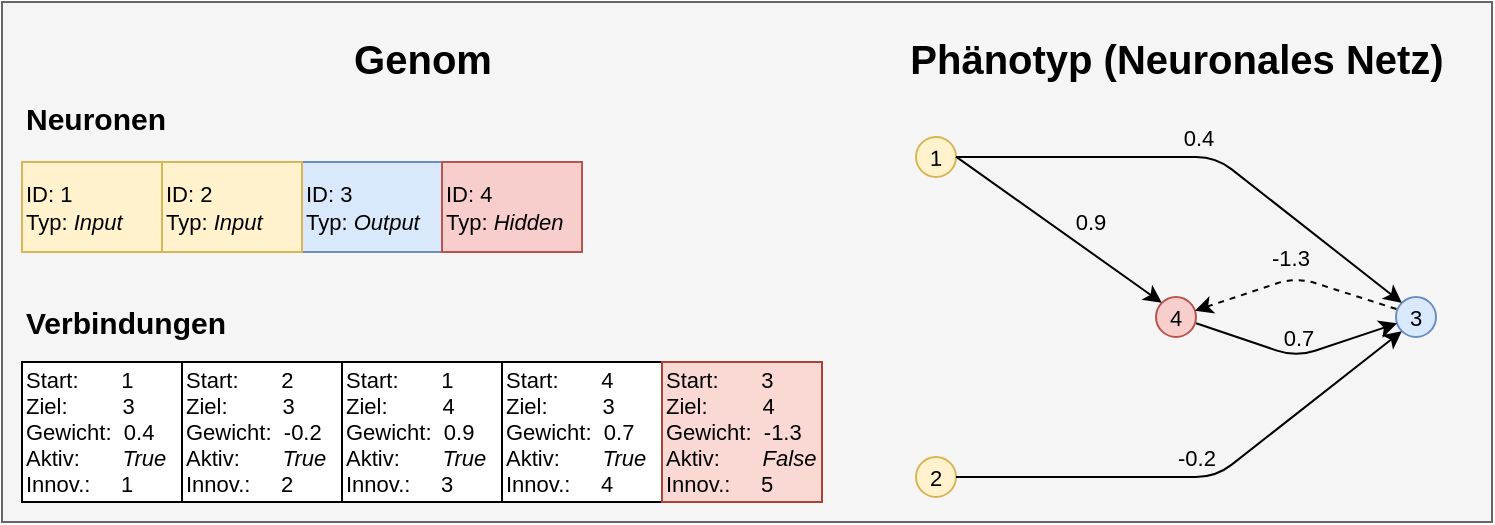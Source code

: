 <mxfile version="13.7.7" type="device" pages="5"><diagram id="yBfswvwpPbKxtjamlGlt" name="Genome Structure"><mxGraphModel dx="2062" dy="1126" grid="1" gridSize="10" guides="1" tooltips="1" connect="1" arrows="1" fold="1" page="1" pageScale="1" pageWidth="850" pageHeight="1100" math="0" shadow="0"><root><mxCell id="0"/><mxCell id="1" parent="0"/><mxCell id="Y0GCNJrdrjLsHF7_74xb-7" value="" style="rounded=0;whiteSpace=wrap;html=1;fillColor=#f5f5f5;strokeColor=#666666;fontColor=#333333;" parent="1" vertex="1"><mxGeometry x="53" y="80" width="745" height="260" as="geometry"/></mxCell><mxCell id="Y0GCNJrdrjLsHF7_74xb-8" value="Genom" style="text;html=1;strokeColor=none;fillColor=none;align=center;verticalAlign=middle;whiteSpace=wrap;rounded=0;fontSize=20;fontStyle=1" parent="1" vertex="1"><mxGeometry x="215.5" y="87.5" width="95" height="40" as="geometry"/></mxCell><mxCell id="Y0GCNJrdrjLsHF7_74xb-10" value="&lt;div style=&quot;&quot;&gt;&lt;span&gt;Neuronen&lt;/span&gt;&lt;/div&gt;" style="text;html=1;strokeColor=none;fillColor=none;align=left;verticalAlign=middle;whiteSpace=wrap;rounded=0;fontSize=15;fontStyle=1" parent="1" vertex="1"><mxGeometry x="63" y="127.5" width="100" height="20" as="geometry"/></mxCell><mxCell id="Y0GCNJrdrjLsHF7_74xb-48" value="ID: 3&lt;br style=&quot;font-size: 11px&quot;&gt;Typ: &lt;i style=&quot;font-size: 11px&quot;&gt;Output&lt;/i&gt;" style="rounded=0;whiteSpace=wrap;html=1;fontSize=11;align=left;fillColor=#dae8fc;strokeColor=#6c8ebf;" parent="1" vertex="1"><mxGeometry x="203" y="160" width="70" height="45" as="geometry"/></mxCell><mxCell id="Y0GCNJrdrjLsHF7_74xb-49" value="ID: 4&lt;br style=&quot;font-size: 11px&quot;&gt;Typ: &lt;i style=&quot;font-size: 11px&quot;&gt;Hidden&lt;/i&gt;" style="rounded=0;whiteSpace=wrap;html=1;fontSize=11;align=left;fillColor=#f8cecc;strokeColor=#b85450;" parent="1" vertex="1"><mxGeometry x="273" y="160" width="70" height="45" as="geometry"/></mxCell><mxCell id="Y0GCNJrdrjLsHF7_74xb-50" value="ID: 1&lt;br style=&quot;font-size: 11px;&quot;&gt;Typ: &lt;i style=&quot;font-size: 11px;&quot;&gt;Input&lt;/i&gt;" style="rounded=0;whiteSpace=wrap;html=1;fontSize=11;align=left;fillColor=#fff2cc;strokeColor=#d6b656;" parent="1" vertex="1"><mxGeometry x="63" y="160" width="70" height="45" as="geometry"/></mxCell><mxCell id="Y0GCNJrdrjLsHF7_74xb-51" value="ID: 2&lt;br style=&quot;font-size: 11px;&quot;&gt;Typ: &lt;i style=&quot;font-size: 11px;&quot;&gt;Input&lt;/i&gt;" style="rounded=0;whiteSpace=wrap;html=1;fontSize=11;align=left;fillColor=#fff2cc;strokeColor=#d6b656;" parent="1" vertex="1"><mxGeometry x="133" y="160" width="70" height="45" as="geometry"/></mxCell><mxCell id="Y0GCNJrdrjLsHF7_74xb-62" value="Verbindungen&lt;br style=&quot;font-size: 15px;&quot;&gt;" style="text;html=1;strokeColor=none;fillColor=none;align=left;verticalAlign=middle;whiteSpace=wrap;rounded=0;fontSize=15;fontStyle=1" parent="1" vertex="1"><mxGeometry x="63" y="230" width="100" height="20" as="geometry"/></mxCell><mxCell id="Y0GCNJrdrjLsHF7_74xb-63" value="&lt;font style=&quot;font-size: 11px&quot;&gt;Start:&amp;nbsp; &amp;nbsp; &amp;nbsp; &amp;nbsp;1&lt;br&gt;Ziel:&amp;nbsp; &amp;nbsp; &amp;nbsp; &amp;nbsp; &amp;nbsp;3&lt;br&gt;Gewicht:&amp;nbsp; 0.4&lt;br&gt;Aktiv:&amp;nbsp; &amp;nbsp; &amp;nbsp; &amp;nbsp;&lt;i&gt;True&lt;/i&gt;&lt;br&gt;Innov.:&amp;nbsp; &amp;nbsp; &amp;nbsp;1&lt;/font&gt;" style="rounded=0;whiteSpace=wrap;html=1;fontSize=10;align=left;" parent="1" vertex="1"><mxGeometry x="63" y="260" width="80" height="70" as="geometry"/></mxCell><mxCell id="Y0GCNJrdrjLsHF7_74xb-64" value="&lt;font style=&quot;font-size: 11px&quot;&gt;Start:&amp;nbsp; &amp;nbsp; &amp;nbsp; &amp;nbsp;2&lt;br&gt;Ziel:&amp;nbsp; &amp;nbsp; &amp;nbsp; &amp;nbsp; &amp;nbsp;3&lt;br&gt;Gewicht:&amp;nbsp; -0.2&lt;br&gt;Aktiv:&amp;nbsp; &amp;nbsp; &amp;nbsp; &amp;nbsp;&lt;i&gt;True&lt;/i&gt;&lt;br&gt;Innov.:&amp;nbsp; &amp;nbsp; &amp;nbsp;2&lt;/font&gt;" style="rounded=0;whiteSpace=wrap;html=1;fontSize=10;align=left;" parent="1" vertex="1"><mxGeometry x="143" y="260" width="80" height="70" as="geometry"/></mxCell><mxCell id="Y0GCNJrdrjLsHF7_74xb-65" value="&lt;font style=&quot;font-size: 11px&quot;&gt;Start:&amp;nbsp; &amp;nbsp; &amp;nbsp; &amp;nbsp;1&lt;br&gt;Ziel:&amp;nbsp; &amp;nbsp; &amp;nbsp; &amp;nbsp; &amp;nbsp;4&lt;br&gt;Gewicht:&amp;nbsp; 0.9&lt;br&gt;Aktiv:&amp;nbsp; &amp;nbsp; &amp;nbsp; &amp;nbsp;&lt;i&gt;True&lt;/i&gt;&lt;br&gt;Innov.:&amp;nbsp; &amp;nbsp; &amp;nbsp;3&lt;/font&gt;" style="rounded=0;whiteSpace=wrap;html=1;fontSize=10;align=left;" parent="1" vertex="1"><mxGeometry x="223" y="260" width="80" height="70" as="geometry"/></mxCell><mxCell id="Y0GCNJrdrjLsHF7_74xb-66" value="&lt;font style=&quot;font-size: 11px&quot;&gt;Start:&amp;nbsp; &amp;nbsp; &amp;nbsp; &amp;nbsp;4&lt;br&gt;Ziel:&amp;nbsp; &amp;nbsp; &amp;nbsp; &amp;nbsp; &amp;nbsp;3&lt;br&gt;Gewicht:&amp;nbsp; 0.7&lt;br&gt;Aktiv:&amp;nbsp; &amp;nbsp; &amp;nbsp; &amp;nbsp;&lt;i&gt;True&lt;/i&gt;&lt;br&gt;Innov.:&amp;nbsp; &amp;nbsp; &amp;nbsp;4&lt;/font&gt;" style="rounded=0;whiteSpace=wrap;html=1;fontSize=10;align=left;" parent="1" vertex="1"><mxGeometry x="303" y="260" width="80" height="70" as="geometry"/></mxCell><mxCell id="Y0GCNJrdrjLsHF7_74xb-67" value="&lt;span style=&quot;font-size: 11px&quot;&gt;Start:&amp;nbsp; &amp;nbsp; &amp;nbsp; &amp;nbsp;3&lt;/span&gt;&lt;br style=&quot;font-size: 11px&quot;&gt;&lt;span style=&quot;font-size: 11px&quot;&gt;Ziel:&amp;nbsp; &amp;nbsp; &amp;nbsp; &amp;nbsp; &amp;nbsp;4&lt;/span&gt;&lt;br style=&quot;font-size: 11px&quot;&gt;&lt;span style=&quot;font-size: 11px&quot;&gt;Gewicht:&amp;nbsp; -1.3&lt;/span&gt;&lt;br style=&quot;font-size: 11px&quot;&gt;&lt;span style=&quot;font-size: 11px&quot;&gt;Aktiv:&amp;nbsp; &amp;nbsp; &amp;nbsp; &amp;nbsp;&lt;i&gt;False&lt;/i&gt;&lt;/span&gt;&lt;br style=&quot;font-size: 11px&quot;&gt;&lt;span style=&quot;font-size: 11px&quot;&gt;Innov.:&amp;nbsp; &amp;nbsp; &amp;nbsp;5&lt;/span&gt;" style="rounded=0;whiteSpace=wrap;html=1;fontSize=11;align=left;fillColor=#fad9d5;strokeColor=#ae4132;" parent="1" vertex="1"><mxGeometry x="383" y="260" width="80" height="70" as="geometry"/></mxCell><mxCell id="Y0GCNJrdrjLsHF7_74xb-71" value="&lt;div style=&quot;&quot;&gt;&lt;span&gt;1&lt;/span&gt;&lt;/div&gt;" style="ellipse;whiteSpace=wrap;html=1;aspect=fixed;fontSize=11;align=center;rotation=-1;fillColor=#fff2cc;strokeColor=#d6b656;" parent="1" vertex="1"><mxGeometry x="510" y="147.5" width="20" height="20" as="geometry"/></mxCell><mxCell id="Y0GCNJrdrjLsHF7_74xb-73" value="&lt;div&gt;&lt;span&gt;4&lt;/span&gt;&lt;/div&gt;" style="ellipse;whiteSpace=wrap;html=1;aspect=fixed;fontSize=11;align=center;fillColor=#f8cecc;strokeColor=#b85450;" parent="1" vertex="1"><mxGeometry x="630" y="227.5" width="20" height="20" as="geometry"/></mxCell><mxCell id="Y0GCNJrdrjLsHF7_74xb-74" value="&lt;div&gt;&lt;span&gt;3&lt;/span&gt;&lt;/div&gt;" style="ellipse;whiteSpace=wrap;html=1;aspect=fixed;fontSize=11;align=center;fillColor=#dae8fc;strokeColor=#6c8ebf;" parent="1" vertex="1"><mxGeometry x="750" y="227.5" width="20" height="20" as="geometry"/></mxCell><mxCell id="Y0GCNJrdrjLsHF7_74xb-87" value="&lt;div&gt;&lt;span&gt;2&lt;/span&gt;&lt;/div&gt;" style="ellipse;whiteSpace=wrap;html=1;aspect=fixed;fontSize=11;align=center;fillColor=#fff2cc;strokeColor=#d6b656;" parent="1" vertex="1"><mxGeometry x="510" y="307.5" width="20" height="20" as="geometry"/></mxCell><mxCell id="Y0GCNJrdrjLsHF7_74xb-91" value="" style="endArrow=classic;html=1;fontSize=11;exitX=1;exitY=0.5;exitDx=0;exitDy=0;entryX=0;entryY=0;entryDx=0;entryDy=0;" parent="1" source="Y0GCNJrdrjLsHF7_74xb-71" target="Y0GCNJrdrjLsHF7_74xb-73" edge="1"><mxGeometry width="50" height="50" relative="1" as="geometry"><mxPoint x="640" y="267.5" as="sourcePoint"/><mxPoint x="690" y="217.5" as="targetPoint"/></mxGeometry></mxCell><mxCell id="Y0GCNJrdrjLsHF7_74xb-105" value="0.9" style="edgeLabel;html=1;align=center;verticalAlign=middle;resizable=0;points=[];fontSize=11;labelBackgroundColor=none;" parent="Y0GCNJrdrjLsHF7_74xb-91" vertex="1" connectable="0"><mxGeometry x="-0.143" y="-1" relative="1" as="geometry"><mxPoint x="23.32" as="offset"/></mxGeometry></mxCell><mxCell id="Y0GCNJrdrjLsHF7_74xb-97" value="" style="endArrow=classic;html=1;fontSize=11;entryX=0;entryY=0;entryDx=0;entryDy=0;" parent="1" target="Y0GCNJrdrjLsHF7_74xb-74" edge="1"><mxGeometry width="50" height="50" relative="1" as="geometry"><mxPoint x="530" y="157.5" as="sourcePoint"/><mxPoint x="690" y="217.5" as="targetPoint"/><Array as="points"><mxPoint x="660" y="157.5"/></Array></mxGeometry></mxCell><mxCell id="Y0GCNJrdrjLsHF7_74xb-103" value="0.4" style="edgeLabel;html=1;align=center;verticalAlign=middle;resizable=0;points=[];fontSize=11;labelBackgroundColor=none;" parent="Y0GCNJrdrjLsHF7_74xb-97" vertex="1" connectable="0"><mxGeometry x="-0.276" y="2" relative="1" as="geometry"><mxPoint x="30.29" y="-8" as="offset"/></mxGeometry></mxCell><mxCell id="Y0GCNJrdrjLsHF7_74xb-98" value="" style="endArrow=classic;html=1;fontSize=11;entryX=0;entryY=1;entryDx=0;entryDy=0;" parent="1" target="Y0GCNJrdrjLsHF7_74xb-74" edge="1"><mxGeometry width="50" height="50" relative="1" as="geometry"><mxPoint x="530" y="317.5" as="sourcePoint"/><mxPoint x="752.929" y="390.429" as="targetPoint"/><Array as="points"><mxPoint x="660" y="317.5"/></Array></mxGeometry></mxCell><mxCell id="Y0GCNJrdrjLsHF7_74xb-104" value="-0.2" style="edgeLabel;html=1;align=center;verticalAlign=middle;resizable=0;points=[];fontSize=11;labelBackgroundColor=none;" parent="Y0GCNJrdrjLsHF7_74xb-98" vertex="1" connectable="0"><mxGeometry x="-0.032" y="-2" relative="1" as="geometry"><mxPoint y="-12" as="offset"/></mxGeometry></mxCell><mxCell id="Y0GCNJrdrjLsHF7_74xb-99" value="" style="endArrow=classic;html=1;fontSize=11;exitX=1.003;exitY=0.656;exitDx=0;exitDy=0;exitPerimeter=0;" parent="1" source="Y0GCNJrdrjLsHF7_74xb-73" target="Y0GCNJrdrjLsHF7_74xb-74" edge="1"><mxGeometry width="50" height="50" relative="1" as="geometry"><mxPoint x="540" y="327.5" as="sourcePoint"/><mxPoint x="748" y="241.5" as="targetPoint"/><Array as="points"><mxPoint x="700" y="257.5"/></Array></mxGeometry></mxCell><mxCell id="Y0GCNJrdrjLsHF7_74xb-106" value="0.7" style="edgeLabel;html=1;align=center;verticalAlign=middle;resizable=0;points=[];fontSize=11;labelBackgroundColor=none;" parent="Y0GCNJrdrjLsHF7_74xb-99" vertex="1" connectable="0"><mxGeometry x="-0.227" relative="1" as="geometry"><mxPoint x="11.96" y="-6.29" as="offset"/></mxGeometry></mxCell><mxCell id="Y0GCNJrdrjLsHF7_74xb-101" value="" style="endArrow=classic;html=1;fontSize=11;exitX=0.01;exitY=0.3;exitDx=0;exitDy=0;exitPerimeter=0;jumpStyle=none;dashed=1;" parent="1" source="Y0GCNJrdrjLsHF7_74xb-74" target="Y0GCNJrdrjLsHF7_74xb-73" edge="1"><mxGeometry width="50" height="50" relative="1" as="geometry"><mxPoint x="720.001" y="161.411" as="sourcePoint"/><mxPoint x="823.443" y="157.502" as="targetPoint"/><Array as="points"><mxPoint x="700" y="217.5"/></Array></mxGeometry></mxCell><mxCell id="PcmLqMdEJINIVWEbVQ4Q-1" value="-1.3" style="edgeLabel;html=1;align=center;verticalAlign=middle;resizable=0;points=[];fontSize=11;labelBackgroundColor=none;" parent="Y0GCNJrdrjLsHF7_74xb-101" vertex="1" connectable="0"><mxGeometry x="-0.248" y="-1" relative="1" as="geometry"><mxPoint x="-15.39" y="-12.9" as="offset"/></mxGeometry></mxCell><mxCell id="Tl9-u26KDfmHO817tRZE-1" value="Phänotyp (Neuronales Netz)" style="text;html=1;strokeColor=none;fillColor=none;align=center;verticalAlign=middle;whiteSpace=wrap;rounded=0;fontSize=20;fontStyle=1" parent="1" vertex="1"><mxGeometry x="496.75" y="87.5" width="286.5" height="40" as="geometry"/></mxCell></root></mxGraphModel></diagram><diagram id="Ajp7iDcDhqgbFRFbiLJm" name="Page-2"><mxGraphModel dx="2062" dy="1126" grid="1" gridSize="10" guides="1" tooltips="1" connect="1" arrows="1" fold="1" page="1" pageScale="1" pageWidth="850" pageHeight="1100" math="0" shadow="0"><root><mxCell id="V32iG0KKDSXnIxy3jTKZ-0"/><mxCell id="V32iG0KKDSXnIxy3jTKZ-1" parent="V32iG0KKDSXnIxy3jTKZ-0"/><mxCell id="zacJFJ_3I8jB-RRqpIhN-0" value="" style="rounded=0;whiteSpace=wrap;html=1;fillColor=#f5f5f5;strokeColor=#666666;fontColor=#333333;" parent="V32iG0KKDSXnIxy3jTKZ-1" vertex="1"><mxGeometry x="53" y="340" width="745" height="260" as="geometry"/></mxCell><mxCell id="zacJFJ_3I8jB-RRqpIhN-1" value="" style="rounded=0;whiteSpace=wrap;html=1;fillColor=#f5f5f5;strokeColor=#666666;fontColor=#333333;" parent="V32iG0KKDSXnIxy3jTKZ-1" vertex="1"><mxGeometry x="53" y="80" width="745" height="260" as="geometry"/></mxCell><mxCell id="zacJFJ_3I8jB-RRqpIhN-2" value="Genom" style="text;html=1;strokeColor=none;fillColor=none;align=center;verticalAlign=middle;whiteSpace=wrap;rounded=0;fontSize=20;fontStyle=1" parent="V32iG0KKDSXnIxy3jTKZ-1" vertex="1"><mxGeometry x="378" y="87.5" width="95" height="40" as="geometry"/></mxCell><mxCell id="zacJFJ_3I8jB-RRqpIhN-3" value="&lt;div style=&quot;&quot;&gt;&lt;span&gt;Neuronen&lt;/span&gt;&lt;/div&gt;" style="text;html=1;strokeColor=none;fillColor=none;align=left;verticalAlign=middle;whiteSpace=wrap;rounded=0;fontSize=15;fontStyle=1" parent="V32iG0KKDSXnIxy3jTKZ-1" vertex="1"><mxGeometry x="63" y="127.5" width="100" height="20" as="geometry"/></mxCell><mxCell id="zacJFJ_3I8jB-RRqpIhN-4" value="ID: 3&lt;br style=&quot;font-size: 11px&quot;&gt;Typ: &lt;i style=&quot;font-size: 11px&quot;&gt;Output&lt;/i&gt;" style="rounded=0;whiteSpace=wrap;html=1;fontSize=11;align=left;fillColor=#dae8fc;strokeColor=#6c8ebf;" parent="V32iG0KKDSXnIxy3jTKZ-1" vertex="1"><mxGeometry x="203" y="160" width="70" height="45" as="geometry"/></mxCell><mxCell id="zacJFJ_3I8jB-RRqpIhN-5" value="ID: 4&lt;br style=&quot;font-size: 11px&quot;&gt;Typ: &lt;i style=&quot;font-size: 11px&quot;&gt;Hidden&lt;/i&gt;" style="rounded=0;whiteSpace=wrap;html=1;fontSize=11;align=left;fillColor=#f8cecc;strokeColor=#b85450;" parent="V32iG0KKDSXnIxy3jTKZ-1" vertex="1"><mxGeometry x="273" y="160" width="70" height="45" as="geometry"/></mxCell><mxCell id="zacJFJ_3I8jB-RRqpIhN-6" value="ID: 1&lt;br style=&quot;font-size: 11px;&quot;&gt;Typ: &lt;i style=&quot;font-size: 11px;&quot;&gt;Input&lt;/i&gt;" style="rounded=0;whiteSpace=wrap;html=1;fontSize=11;align=left;fillColor=#fff2cc;strokeColor=#d6b656;" parent="V32iG0KKDSXnIxy3jTKZ-1" vertex="1"><mxGeometry x="63" y="160" width="70" height="45" as="geometry"/></mxCell><mxCell id="zacJFJ_3I8jB-RRqpIhN-7" value="ID: 2&lt;br style=&quot;font-size: 11px;&quot;&gt;Typ: &lt;i style=&quot;font-size: 11px;&quot;&gt;Input&lt;/i&gt;" style="rounded=0;whiteSpace=wrap;html=1;fontSize=11;align=left;fillColor=#fff2cc;strokeColor=#d6b656;" parent="V32iG0KKDSXnIxy3jTKZ-1" vertex="1"><mxGeometry x="133" y="160" width="70" height="45" as="geometry"/></mxCell><mxCell id="zacJFJ_3I8jB-RRqpIhN-8" value="&lt;span style=&quot;font-size: 11px;&quot;&gt;Start:&amp;nbsp; &amp;nbsp; &amp;nbsp; &amp;nbsp;1&lt;/span&gt;&lt;br style=&quot;font-size: 11px;&quot;&gt;&lt;span style=&quot;font-size: 11px;&quot;&gt;Ziel:&amp;nbsp; &amp;nbsp; &amp;nbsp; &amp;nbsp; &amp;nbsp;4&lt;/span&gt;&lt;br style=&quot;font-size: 11px;&quot;&gt;&lt;span style=&quot;font-size: 11px;&quot;&gt;Gewicht:&amp;nbsp; 0.7&lt;/span&gt;&lt;br style=&quot;font-size: 11px;&quot;&gt;&lt;span style=&quot;font-size: 11px;&quot;&gt;Aktiv:&amp;nbsp; &amp;nbsp; &amp;nbsp; &amp;nbsp;False&lt;/span&gt;&lt;br style=&quot;font-size: 11px;&quot;&gt;&lt;span style=&quot;font-size: 11px;&quot;&gt;Innov.:&amp;nbsp; &amp;nbsp; &amp;nbsp;9&lt;/span&gt;" style="rounded=0;whiteSpace=wrap;html=1;fontSize=11;align=left;" parent="V32iG0KKDSXnIxy3jTKZ-1" vertex="1"><mxGeometry x="703" y="260" width="80" height="70" as="geometry"/></mxCell><mxCell id="zacJFJ_3I8jB-RRqpIhN-9" value="Verbindungen&lt;br style=&quot;font-size: 15px;&quot;&gt;" style="text;html=1;strokeColor=none;fillColor=none;align=left;verticalAlign=middle;whiteSpace=wrap;rounded=0;fontSize=15;fontStyle=1" parent="V32iG0KKDSXnIxy3jTKZ-1" vertex="1"><mxGeometry x="63" y="230" width="100" height="20" as="geometry"/></mxCell><mxCell id="zacJFJ_3I8jB-RRqpIhN-10" value="&lt;font style=&quot;font-size: 11px&quot;&gt;Start:&amp;nbsp; &amp;nbsp; &amp;nbsp; &amp;nbsp;1&lt;br&gt;Ziel:&amp;nbsp; &amp;nbsp; &amp;nbsp; &amp;nbsp; &amp;nbsp;3&lt;br&gt;Gewicht:&amp;nbsp; 0.4&lt;br&gt;Aktiv:&amp;nbsp; &amp;nbsp; &amp;nbsp; &amp;nbsp;&lt;i&gt;True&lt;/i&gt;&lt;br&gt;Innov.:&amp;nbsp; &amp;nbsp; &amp;nbsp;1&lt;/font&gt;" style="rounded=0;whiteSpace=wrap;html=1;fontSize=10;align=left;" parent="V32iG0KKDSXnIxy3jTKZ-1" vertex="1"><mxGeometry x="63" y="260" width="80" height="70" as="geometry"/></mxCell><mxCell id="zacJFJ_3I8jB-RRqpIhN-11" value="&lt;font style=&quot;font-size: 11px&quot;&gt;Start:&amp;nbsp; &amp;nbsp; &amp;nbsp; &amp;nbsp;2&lt;br&gt;Ziel:&amp;nbsp; &amp;nbsp; &amp;nbsp; &amp;nbsp; &amp;nbsp;3&lt;br&gt;Gewicht:&amp;nbsp; -0.2&lt;br&gt;Aktiv:&amp;nbsp; &amp;nbsp; &amp;nbsp; &amp;nbsp;&lt;i&gt;True&lt;/i&gt;&lt;br&gt;Innov.:&amp;nbsp; &amp;nbsp; &amp;nbsp;2&lt;/font&gt;" style="rounded=0;whiteSpace=wrap;html=1;fontSize=10;align=left;" parent="V32iG0KKDSXnIxy3jTKZ-1" vertex="1"><mxGeometry x="143" y="260" width="80" height="70" as="geometry"/></mxCell><mxCell id="zacJFJ_3I8jB-RRqpIhN-12" value="&lt;font style=&quot;font-size: 11px&quot;&gt;Start:&amp;nbsp; &amp;nbsp; &amp;nbsp; &amp;nbsp;1&lt;br&gt;Ziel:&amp;nbsp; &amp;nbsp; &amp;nbsp; &amp;nbsp; &amp;nbsp;4&lt;br&gt;Gewicht:&amp;nbsp; 0.9&lt;br&gt;Aktiv:&amp;nbsp; &amp;nbsp; &amp;nbsp; &amp;nbsp;&lt;i&gt;True&lt;/i&gt;&lt;br&gt;Innov.:&amp;nbsp; &amp;nbsp; &amp;nbsp;3&lt;/font&gt;" style="rounded=0;whiteSpace=wrap;html=1;fontSize=10;align=left;" parent="V32iG0KKDSXnIxy3jTKZ-1" vertex="1"><mxGeometry x="223" y="260" width="80" height="70" as="geometry"/></mxCell><mxCell id="zacJFJ_3I8jB-RRqpIhN-13" value="&lt;font style=&quot;font-size: 11px&quot;&gt;Start:&amp;nbsp; &amp;nbsp; &amp;nbsp; &amp;nbsp;4&lt;br&gt;Ziel:&amp;nbsp; &amp;nbsp; &amp;nbsp; &amp;nbsp; &amp;nbsp;3&lt;br&gt;Gewicht:&amp;nbsp; 0.7&lt;br&gt;Aktiv:&amp;nbsp; &amp;nbsp; &amp;nbsp; &amp;nbsp;&lt;i&gt;True&lt;/i&gt;&lt;br&gt;Innov.:&amp;nbsp; &amp;nbsp; &amp;nbsp;4&lt;/font&gt;" style="rounded=0;whiteSpace=wrap;html=1;fontSize=10;align=left;" parent="V32iG0KKDSXnIxy3jTKZ-1" vertex="1"><mxGeometry x="303" y="260" width="80" height="70" as="geometry"/></mxCell><mxCell id="zacJFJ_3I8jB-RRqpIhN-14" value="&lt;span style=&quot;font-size: 11px&quot;&gt;Start:&amp;nbsp; &amp;nbsp; &amp;nbsp; &amp;nbsp;3&lt;/span&gt;&lt;br style=&quot;font-size: 11px&quot;&gt;&lt;span style=&quot;font-size: 11px&quot;&gt;Ziel:&amp;nbsp; &amp;nbsp; &amp;nbsp; &amp;nbsp; &amp;nbsp;4&lt;/span&gt;&lt;br style=&quot;font-size: 11px&quot;&gt;&lt;span style=&quot;font-size: 11px&quot;&gt;Gewicht:&amp;nbsp; -1.3&lt;/span&gt;&lt;br style=&quot;font-size: 11px&quot;&gt;&lt;span style=&quot;font-size: 11px&quot;&gt;Aktiv:&amp;nbsp; &amp;nbsp; &amp;nbsp; &amp;nbsp;False&lt;/span&gt;&lt;br style=&quot;font-size: 11px&quot;&gt;&lt;span style=&quot;font-size: 11px&quot;&gt;Innov.:&amp;nbsp; &amp;nbsp; &amp;nbsp;5&lt;/span&gt;" style="rounded=0;whiteSpace=wrap;html=1;fontSize=11;align=left;" parent="V32iG0KKDSXnIxy3jTKZ-1" vertex="1"><mxGeometry x="383" y="260" width="80" height="70" as="geometry"/></mxCell><mxCell id="zacJFJ_3I8jB-RRqpIhN-15" value="&lt;span style=&quot;font-size: 11px&quot;&gt;Start:&amp;nbsp; &amp;nbsp; &amp;nbsp; &amp;nbsp;2&lt;/span&gt;&lt;br style=&quot;font-size: 11px&quot;&gt;&lt;span style=&quot;font-size: 11px&quot;&gt;Ziel:&amp;nbsp; &amp;nbsp; &amp;nbsp; &amp;nbsp; &amp;nbsp;4&lt;/span&gt;&lt;br style=&quot;font-size: 11px&quot;&gt;&lt;span style=&quot;font-size: 11px&quot;&gt;Gewicht:&amp;nbsp; 1.1&lt;/span&gt;&lt;br style=&quot;font-size: 11px&quot;&gt;&lt;span style=&quot;font-size: 11px&quot;&gt;Aktiv:&amp;nbsp; &amp;nbsp; &amp;nbsp; &amp;nbsp;&lt;i&gt;True&lt;/i&gt;&lt;/span&gt;&lt;br style=&quot;font-size: 11px&quot;&gt;&lt;span style=&quot;font-size: 11px&quot;&gt;Innov.:&amp;nbsp; &amp;nbsp; &amp;nbsp;6&lt;/span&gt;" style="rounded=0;whiteSpace=wrap;html=1;fontSize=11;align=left;" parent="V32iG0KKDSXnIxy3jTKZ-1" vertex="1"><mxGeometry x="463" y="260" width="80" height="70" as="geometry"/></mxCell><mxCell id="zacJFJ_3I8jB-RRqpIhN-16" value="&lt;span style=&quot;font-size: 11px;&quot;&gt;Start:&amp;nbsp; &amp;nbsp; &amp;nbsp; &amp;nbsp;1&lt;/span&gt;&lt;br style=&quot;font-size: 11px;&quot;&gt;&lt;span style=&quot;font-size: 11px;&quot;&gt;Ziel:&amp;nbsp; &amp;nbsp; &amp;nbsp; &amp;nbsp; &amp;nbsp;4&lt;/span&gt;&lt;br style=&quot;font-size: 11px;&quot;&gt;&lt;span style=&quot;font-size: 11px;&quot;&gt;Gewicht:&amp;nbsp; 0.7&lt;/span&gt;&lt;br style=&quot;font-size: 11px;&quot;&gt;&lt;span style=&quot;font-size: 11px;&quot;&gt;Aktiv:&amp;nbsp; &amp;nbsp; &amp;nbsp; &amp;nbsp;False&lt;/span&gt;&lt;br style=&quot;font-size: 11px;&quot;&gt;&lt;span style=&quot;font-size: 11px;&quot;&gt;Innov.:&amp;nbsp; &amp;nbsp; &amp;nbsp;7&lt;/span&gt;" style="rounded=0;whiteSpace=wrap;html=1;fontSize=11;align=left;" parent="V32iG0KKDSXnIxy3jTKZ-1" vertex="1"><mxGeometry x="543" y="260" width="80" height="70" as="geometry"/></mxCell><mxCell id="zacJFJ_3I8jB-RRqpIhN-17" value="&lt;span style=&quot;font-size: 11px;&quot;&gt;Start:&amp;nbsp; &amp;nbsp; &amp;nbsp; &amp;nbsp;1&lt;/span&gt;&lt;br style=&quot;font-size: 11px;&quot;&gt;&lt;span style=&quot;font-size: 11px;&quot;&gt;Ziel:&amp;nbsp; &amp;nbsp; &amp;nbsp; &amp;nbsp; &amp;nbsp;4&lt;/span&gt;&lt;br style=&quot;font-size: 11px;&quot;&gt;&lt;span style=&quot;font-size: 11px;&quot;&gt;Gewicht:&amp;nbsp; 0.7&lt;/span&gt;&lt;br style=&quot;font-size: 11px;&quot;&gt;&lt;span style=&quot;font-size: 11px;&quot;&gt;Aktiv:&amp;nbsp; &amp;nbsp; &amp;nbsp; &amp;nbsp;False&lt;/span&gt;&lt;br style=&quot;font-size: 11px;&quot;&gt;&lt;span style=&quot;font-size: 11px;&quot;&gt;Innov.:&amp;nbsp; &amp;nbsp; &amp;nbsp;8&lt;/span&gt;" style="rounded=0;whiteSpace=wrap;html=1;fontSize=11;align=left;" parent="V32iG0KKDSXnIxy3jTKZ-1" vertex="1"><mxGeometry x="623" y="260" width="80" height="70" as="geometry"/></mxCell><mxCell id="zacJFJ_3I8jB-RRqpIhN-18" value="&lt;div style=&quot;&quot;&gt;&lt;span&gt;1&lt;/span&gt;&lt;/div&gt;" style="ellipse;whiteSpace=wrap;html=1;aspect=fixed;fontSize=11;align=center;rotation=-1;fillColor=#fff2cc;strokeColor=#d6b656;" parent="V32iG0KKDSXnIxy3jTKZ-1" vertex="1"><mxGeometry x="303" y="400" width="20" height="20" as="geometry"/></mxCell><mxCell id="zacJFJ_3I8jB-RRqpIhN-19" value="&lt;div&gt;&lt;span&gt;4&lt;/span&gt;&lt;/div&gt;" style="ellipse;whiteSpace=wrap;html=1;aspect=fixed;fontSize=11;align=center;fillColor=#f8cecc;strokeColor=#b85450;" parent="V32iG0KKDSXnIxy3jTKZ-1" vertex="1"><mxGeometry x="423" y="480" width="20" height="20" as="geometry"/></mxCell><mxCell id="zacJFJ_3I8jB-RRqpIhN-20" value="&lt;div&gt;&lt;span&gt;3&lt;/span&gt;&lt;/div&gt;" style="ellipse;whiteSpace=wrap;html=1;aspect=fixed;fontSize=11;align=center;fillColor=#dae8fc;strokeColor=#6c8ebf;" parent="V32iG0KKDSXnIxy3jTKZ-1" vertex="1"><mxGeometry x="543" y="480" width="20" height="20" as="geometry"/></mxCell><mxCell id="zacJFJ_3I8jB-RRqpIhN-21" value="&lt;div&gt;&lt;span&gt;2&lt;/span&gt;&lt;/div&gt;" style="ellipse;whiteSpace=wrap;html=1;aspect=fixed;fontSize=11;align=center;fillColor=#fff2cc;strokeColor=#d6b656;" parent="V32iG0KKDSXnIxy3jTKZ-1" vertex="1"><mxGeometry x="303" y="560" width="20" height="20" as="geometry"/></mxCell><mxCell id="zacJFJ_3I8jB-RRqpIhN-22" value="" style="endArrow=classic;html=1;fontSize=11;exitX=1;exitY=0.5;exitDx=0;exitDy=0;entryX=0;entryY=0;entryDx=0;entryDy=0;" parent="V32iG0KKDSXnIxy3jTKZ-1" source="zacJFJ_3I8jB-RRqpIhN-18" target="zacJFJ_3I8jB-RRqpIhN-19" edge="1"><mxGeometry width="50" height="50" relative="1" as="geometry"><mxPoint x="433" y="520" as="sourcePoint"/><mxPoint x="483" y="470" as="targetPoint"/></mxGeometry></mxCell><mxCell id="zacJFJ_3I8jB-RRqpIhN-23" value="0.9" style="edgeLabel;html=1;align=center;verticalAlign=middle;resizable=0;points=[];fontSize=11;labelBackgroundColor=none;" parent="zacJFJ_3I8jB-RRqpIhN-22" vertex="1" connectable="0"><mxGeometry x="-0.143" y="-1" relative="1" as="geometry"><mxPoint x="23.32" as="offset"/></mxGeometry></mxCell><mxCell id="zacJFJ_3I8jB-RRqpIhN-24" value="" style="endArrow=classic;html=1;fontSize=11;entryX=0;entryY=1;entryDx=0;entryDy=0;exitX=1;exitY=0.5;exitDx=0;exitDy=0;" parent="V32iG0KKDSXnIxy3jTKZ-1" source="zacJFJ_3I8jB-RRqpIhN-21" target="zacJFJ_3I8jB-RRqpIhN-19" edge="1"><mxGeometry width="50" height="50" relative="1" as="geometry"><mxPoint x="433" y="520" as="sourcePoint"/><mxPoint x="483" y="470" as="targetPoint"/></mxGeometry></mxCell><mxCell id="zacJFJ_3I8jB-RRqpIhN-25" value="1.1" style="edgeLabel;html=1;align=center;verticalAlign=middle;resizable=0;points=[];fontSize=11;labelBackgroundColor=none;" parent="zacJFJ_3I8jB-RRqpIhN-24" vertex="1" connectable="0"><mxGeometry x="0.149" y="-1" relative="1" as="geometry"><mxPoint x="-12.79" y="-8.86" as="offset"/></mxGeometry></mxCell><mxCell id="zacJFJ_3I8jB-RRqpIhN-26" value="" style="endArrow=classic;html=1;fontSize=11;entryX=0;entryY=0;entryDx=0;entryDy=0;" parent="V32iG0KKDSXnIxy3jTKZ-1" target="zacJFJ_3I8jB-RRqpIhN-20" edge="1"><mxGeometry width="50" height="50" relative="1" as="geometry"><mxPoint x="323" y="410" as="sourcePoint"/><mxPoint x="483" y="470" as="targetPoint"/><Array as="points"><mxPoint x="453" y="410"/></Array></mxGeometry></mxCell><mxCell id="zacJFJ_3I8jB-RRqpIhN-27" value="0.4" style="edgeLabel;html=1;align=center;verticalAlign=middle;resizable=0;points=[];fontSize=11;labelBackgroundColor=none;" parent="zacJFJ_3I8jB-RRqpIhN-26" vertex="1" connectable="0"><mxGeometry x="-0.276" y="2" relative="1" as="geometry"><mxPoint x="30.29" y="-8" as="offset"/></mxGeometry></mxCell><mxCell id="zacJFJ_3I8jB-RRqpIhN-28" value="" style="endArrow=classic;html=1;fontSize=11;entryX=0;entryY=1;entryDx=0;entryDy=0;" parent="V32iG0KKDSXnIxy3jTKZ-1" target="zacJFJ_3I8jB-RRqpIhN-20" edge="1"><mxGeometry width="50" height="50" relative="1" as="geometry"><mxPoint x="323" y="570" as="sourcePoint"/><mxPoint x="545.929" y="642.929" as="targetPoint"/><Array as="points"><mxPoint x="453" y="570"/></Array></mxGeometry></mxCell><mxCell id="zacJFJ_3I8jB-RRqpIhN-29" value="-0.2" style="edgeLabel;html=1;align=center;verticalAlign=middle;resizable=0;points=[];fontSize=11;labelBackgroundColor=none;" parent="zacJFJ_3I8jB-RRqpIhN-28" vertex="1" connectable="0"><mxGeometry x="-0.032" y="-2" relative="1" as="geometry"><mxPoint y="-12" as="offset"/></mxGeometry></mxCell><mxCell id="zacJFJ_3I8jB-RRqpIhN-30" value="" style="endArrow=classic;html=1;fontSize=11;exitX=1.003;exitY=0.656;exitDx=0;exitDy=0;exitPerimeter=0;" parent="V32iG0KKDSXnIxy3jTKZ-1" source="zacJFJ_3I8jB-RRqpIhN-19" target="zacJFJ_3I8jB-RRqpIhN-20" edge="1"><mxGeometry width="50" height="50" relative="1" as="geometry"><mxPoint x="333" y="580" as="sourcePoint"/><mxPoint x="541" y="494" as="targetPoint"/><Array as="points"><mxPoint x="493" y="510"/></Array></mxGeometry></mxCell><mxCell id="zacJFJ_3I8jB-RRqpIhN-31" value="0.7" style="edgeLabel;html=1;align=center;verticalAlign=middle;resizable=0;points=[];fontSize=11;labelBackgroundColor=none;" parent="zacJFJ_3I8jB-RRqpIhN-30" vertex="1" connectable="0"><mxGeometry x="-0.227" relative="1" as="geometry"><mxPoint x="11.96" y="-6.29" as="offset"/></mxGeometry></mxCell><mxCell id="zacJFJ_3I8jB-RRqpIhN-32" value="" style="endArrow=classic;html=1;fontSize=11;exitX=0.01;exitY=0.3;exitDx=0;exitDy=0;exitPerimeter=0;jumpStyle=none;dashed=1;" parent="V32iG0KKDSXnIxy3jTKZ-1" source="zacJFJ_3I8jB-RRqpIhN-20" target="zacJFJ_3I8jB-RRqpIhN-19" edge="1"><mxGeometry width="50" height="50" relative="1" as="geometry"><mxPoint x="513.001" y="413.911" as="sourcePoint"/><mxPoint x="616.443" y="410.002" as="targetPoint"/><Array as="points"><mxPoint x="493" y="470"/></Array></mxGeometry></mxCell><mxCell id="zacJFJ_3I8jB-RRqpIhN-33" value="-1.3" style="edgeLabel;html=1;align=center;verticalAlign=middle;resizable=0;points=[];fontSize=11;labelBackgroundColor=none;" parent="zacJFJ_3I8jB-RRqpIhN-32" vertex="1" connectable="0"><mxGeometry x="-0.248" y="-1" relative="1" as="geometry"><mxPoint x="-15.39" y="-12.9" as="offset"/></mxGeometry></mxCell><mxCell id="zacJFJ_3I8jB-RRqpIhN-34" value="Phenom (Neuronales Netz)" style="text;html=1;strokeColor=none;fillColor=none;align=center;verticalAlign=middle;whiteSpace=wrap;rounded=0;fontSize=20;fontStyle=1" parent="V32iG0KKDSXnIxy3jTKZ-1" vertex="1"><mxGeometry x="253.25" y="350" width="344.5" height="40" as="geometry"/></mxCell></root></mxGraphModel></diagram><diagram id="pu8eHpc0ZgmKJFb1rIUf" name="AddConnectionMutation"><mxGraphModel dx="2062" dy="1126" grid="1" gridSize="10" guides="1" tooltips="1" connect="1" arrows="1" fold="1" page="1" pageScale="1" pageWidth="850" pageHeight="1100" math="0" shadow="0"><root><mxCell id="E5GKsBk_ZMeGXIKEP18L-0"/><mxCell id="E5GKsBk_ZMeGXIKEP18L-1" parent="E5GKsBk_ZMeGXIKEP18L-0"/><mxCell id="mGoRtG3MfgbfqzvTq1sh-0" value="" style="rounded=0;whiteSpace=wrap;html=1;fillColor=#f5f5f5;strokeColor=#666666;fontColor=#333333;" parent="E5GKsBk_ZMeGXIKEP18L-1" vertex="1"><mxGeometry x="53" y="80" width="745" height="510" as="geometry"/></mxCell><mxCell id="x4eXsnB1kOqTxHdp4GAQ-1" value="Verbindung hinzufügen" style="text;html=1;strokeColor=none;fillColor=none;align=center;verticalAlign=middle;whiteSpace=wrap;rounded=0;fontSize=20;fontStyle=1" parent="E5GKsBk_ZMeGXIKEP18L-1" vertex="1"><mxGeometry x="332" y="90" width="242" height="40" as="geometry"/></mxCell><mxCell id="x4eXsnB1kOqTxHdp4GAQ-2" value="&lt;div style=&quot;&quot;&gt;&lt;span&gt;Neuronen&lt;/span&gt;&lt;/div&gt;" style="text;html=1;strokeColor=none;fillColor=none;align=left;verticalAlign=middle;whiteSpace=wrap;rounded=0;fontSize=15;fontStyle=1" parent="E5GKsBk_ZMeGXIKEP18L-1" vertex="1"><mxGeometry x="93" y="157.5" width="100" height="20" as="geometry"/></mxCell><mxCell id="x4eXsnB1kOqTxHdp4GAQ-3" value="ID: 3&lt;br style=&quot;font-size: 11px&quot;&gt;Typ: &lt;i style=&quot;font-size: 11px&quot;&gt;Output&lt;/i&gt;" style="rounded=0;whiteSpace=wrap;html=1;fontSize=11;align=left;fillColor=#dae8fc;strokeColor=#6c8ebf;" parent="E5GKsBk_ZMeGXIKEP18L-1" vertex="1"><mxGeometry x="233" y="190" width="70" height="45" as="geometry"/></mxCell><mxCell id="x4eXsnB1kOqTxHdp4GAQ-4" value="ID: 4&lt;br style=&quot;font-size: 11px&quot;&gt;Typ: &lt;i style=&quot;font-size: 11px&quot;&gt;Hidden&lt;/i&gt;" style="rounded=0;whiteSpace=wrap;html=1;fontSize=11;align=left;fillColor=#f8cecc;strokeColor=#b85450;" parent="E5GKsBk_ZMeGXIKEP18L-1" vertex="1"><mxGeometry x="303" y="190" width="70" height="45" as="geometry"/></mxCell><mxCell id="x4eXsnB1kOqTxHdp4GAQ-5" value="ID: 1&lt;br style=&quot;font-size: 11px;&quot;&gt;Typ: &lt;i style=&quot;font-size: 11px;&quot;&gt;Input&lt;/i&gt;" style="rounded=0;whiteSpace=wrap;html=1;fontSize=11;align=left;fillColor=#fff2cc;strokeColor=#d6b656;" parent="E5GKsBk_ZMeGXIKEP18L-1" vertex="1"><mxGeometry x="93" y="190" width="70" height="45" as="geometry"/></mxCell><mxCell id="x4eXsnB1kOqTxHdp4GAQ-6" value="ID: 2&lt;br style=&quot;font-size: 11px;&quot;&gt;Typ: &lt;i style=&quot;font-size: 11px;&quot;&gt;Input&lt;/i&gt;" style="rounded=0;whiteSpace=wrap;html=1;fontSize=11;align=left;fillColor=#fff2cc;strokeColor=#d6b656;" parent="E5GKsBk_ZMeGXIKEP18L-1" vertex="1"><mxGeometry x="163" y="190" width="70" height="45" as="geometry"/></mxCell><mxCell id="x4eXsnB1kOqTxHdp4GAQ-7" value="Verbindungen&lt;br style=&quot;font-size: 15px;&quot;&gt;" style="text;html=1;strokeColor=none;fillColor=none;align=left;verticalAlign=middle;whiteSpace=wrap;rounded=0;fontSize=15;fontStyle=1" parent="E5GKsBk_ZMeGXIKEP18L-1" vertex="1"><mxGeometry x="93" y="260" width="100" height="20" as="geometry"/></mxCell><mxCell id="x4eXsnB1kOqTxHdp4GAQ-8" value="&lt;font style=&quot;font-size: 11px&quot;&gt;Start:&amp;nbsp; &amp;nbsp; &amp;nbsp; &amp;nbsp;1&lt;br&gt;Ziel:&amp;nbsp; &amp;nbsp; &amp;nbsp; &amp;nbsp; &amp;nbsp;3&lt;br&gt;Gewicht:&amp;nbsp; 0.4&lt;br&gt;Aktiv:&amp;nbsp; &amp;nbsp; &amp;nbsp; &amp;nbsp;&lt;i&gt;True&lt;/i&gt;&lt;br&gt;Innov.:&amp;nbsp; &amp;nbsp; &amp;nbsp;1&lt;/font&gt;" style="rounded=0;whiteSpace=wrap;html=1;fontSize=10;align=left;" parent="E5GKsBk_ZMeGXIKEP18L-1" vertex="1"><mxGeometry x="93" y="290" width="80" height="70" as="geometry"/></mxCell><mxCell id="x4eXsnB1kOqTxHdp4GAQ-9" value="&lt;font style=&quot;font-size: 11px&quot;&gt;Start:&amp;nbsp; &amp;nbsp; &amp;nbsp; &amp;nbsp;2&lt;br&gt;Ziel:&amp;nbsp; &amp;nbsp; &amp;nbsp; &amp;nbsp; &amp;nbsp;3&lt;br&gt;Gewicht:&amp;nbsp; -0.2&lt;br&gt;Aktiv:&amp;nbsp; &amp;nbsp; &amp;nbsp; &amp;nbsp;&lt;i&gt;True&lt;/i&gt;&lt;br&gt;Innov.:&amp;nbsp; &amp;nbsp; &amp;nbsp;2&lt;/font&gt;" style="rounded=0;whiteSpace=wrap;html=1;fontSize=10;align=left;" parent="E5GKsBk_ZMeGXIKEP18L-1" vertex="1"><mxGeometry x="173" y="290" width="80" height="70" as="geometry"/></mxCell><mxCell id="x4eXsnB1kOqTxHdp4GAQ-10" value="&lt;font style=&quot;font-size: 11px&quot;&gt;Start:&amp;nbsp; &amp;nbsp; &amp;nbsp; &amp;nbsp;1&lt;br&gt;Ziel:&amp;nbsp; &amp;nbsp; &amp;nbsp; &amp;nbsp; &amp;nbsp;4&lt;br&gt;Gewicht:&amp;nbsp; 0.9&lt;br&gt;Aktiv:&amp;nbsp; &amp;nbsp; &amp;nbsp; &amp;nbsp;&lt;i&gt;True&lt;/i&gt;&lt;br&gt;Innov.:&amp;nbsp; &amp;nbsp; &amp;nbsp;3&lt;/font&gt;" style="rounded=0;whiteSpace=wrap;html=1;fontSize=10;align=left;" parent="E5GKsBk_ZMeGXIKEP18L-1" vertex="1"><mxGeometry x="253" y="290" width="80" height="70" as="geometry"/></mxCell><mxCell id="x4eXsnB1kOqTxHdp4GAQ-11" value="&lt;font style=&quot;font-size: 11px&quot;&gt;Start:&amp;nbsp; &amp;nbsp; &amp;nbsp; &amp;nbsp;4&lt;br&gt;Ziel:&amp;nbsp; &amp;nbsp; &amp;nbsp; &amp;nbsp; &amp;nbsp;3&lt;br&gt;Gewicht:&amp;nbsp; 0.7&lt;br&gt;Aktiv:&amp;nbsp; &amp;nbsp; &amp;nbsp; &amp;nbsp;&lt;i&gt;True&lt;/i&gt;&lt;br&gt;Innov.:&amp;nbsp; &amp;nbsp; &amp;nbsp;4&lt;/font&gt;" style="rounded=0;whiteSpace=wrap;html=1;fontSize=10;align=left;" parent="E5GKsBk_ZMeGXIKEP18L-1" vertex="1"><mxGeometry x="333" y="290" width="80" height="70" as="geometry"/></mxCell><mxCell id="x4eXsnB1kOqTxHdp4GAQ-12" value="&lt;span style=&quot;font-size: 11px&quot;&gt;Start:&amp;nbsp; &amp;nbsp; &amp;nbsp; &amp;nbsp;3&lt;/span&gt;&lt;br style=&quot;font-size: 11px&quot;&gt;&lt;span style=&quot;font-size: 11px&quot;&gt;Ziel:&amp;nbsp; &amp;nbsp; &amp;nbsp; &amp;nbsp; &amp;nbsp;4&lt;/span&gt;&lt;br style=&quot;font-size: 11px&quot;&gt;&lt;span style=&quot;font-size: 11px&quot;&gt;Gewicht:&amp;nbsp; -1.3&lt;/span&gt;&lt;br style=&quot;font-size: 11px&quot;&gt;&lt;span style=&quot;font-size: 11px&quot;&gt;Aktiv:&amp;nbsp; &amp;nbsp; &amp;nbsp; &amp;nbsp;&lt;i&gt;False&lt;/i&gt;&lt;/span&gt;&lt;br style=&quot;font-size: 11px&quot;&gt;&lt;span style=&quot;font-size: 11px&quot;&gt;Innov.:&amp;nbsp; &amp;nbsp; &amp;nbsp;5&lt;/span&gt;" style="rounded=0;whiteSpace=wrap;html=1;fontSize=11;align=left;fillColor=#fad9d5;strokeColor=#ae4132;" parent="E5GKsBk_ZMeGXIKEP18L-1" vertex="1"><mxGeometry x="413" y="290" width="80" height="70" as="geometry"/></mxCell><mxCell id="x4eXsnB1kOqTxHdp4GAQ-91" value="&lt;div&gt;&lt;span&gt;4&lt;/span&gt;&lt;/div&gt;" style="ellipse;whiteSpace=wrap;html=1;aspect=fixed;fontSize=11;align=center;fillColor=#f8cecc;strokeColor=#b85450;" parent="E5GKsBk_ZMeGXIKEP18L-1" vertex="1"><mxGeometry x="203" y="474.01" width="20" height="20" as="geometry"/></mxCell><mxCell id="x4eXsnB1kOqTxHdp4GAQ-92" value="&lt;div&gt;&lt;span&gt;3&lt;/span&gt;&lt;/div&gt;" style="ellipse;whiteSpace=wrap;html=1;aspect=fixed;fontSize=11;align=center;fillColor=#dae8fc;strokeColor=#6c8ebf;" parent="E5GKsBk_ZMeGXIKEP18L-1" vertex="1"><mxGeometry x="323" y="474.01" width="20" height="20" as="geometry"/></mxCell><mxCell id="x4eXsnB1kOqTxHdp4GAQ-93" value="&lt;div&gt;&lt;span&gt;2&lt;/span&gt;&lt;/div&gt;" style="ellipse;whiteSpace=wrap;html=1;aspect=fixed;fontSize=11;align=center;fillColor=#fff2cc;strokeColor=#d6b656;" parent="E5GKsBk_ZMeGXIKEP18L-1" vertex="1"><mxGeometry x="83" y="554.01" width="20" height="20" as="geometry"/></mxCell><mxCell id="x4eXsnB1kOqTxHdp4GAQ-94" value="" style="endArrow=classic;html=1;fontSize=11;exitX=1;exitY=0.5;exitDx=0;exitDy=0;entryX=0;entryY=0;entryDx=0;entryDy=0;" parent="E5GKsBk_ZMeGXIKEP18L-1" source="x4eXsnB1kOqTxHdp4GAQ-105" target="x4eXsnB1kOqTxHdp4GAQ-91" edge="1"><mxGeometry width="50" height="50" relative="1" as="geometry"><mxPoint x="213" y="514.01" as="sourcePoint"/><mxPoint x="263" y="464.01" as="targetPoint"/></mxGeometry></mxCell><mxCell id="x4eXsnB1kOqTxHdp4GAQ-95" value="0.9" style="edgeLabel;html=1;align=center;verticalAlign=middle;resizable=0;points=[];fontSize=11;labelBackgroundColor=none;" parent="x4eXsnB1kOqTxHdp4GAQ-94" vertex="1" connectable="0"><mxGeometry x="-0.143" y="-1" relative="1" as="geometry"><mxPoint x="23.32" as="offset"/></mxGeometry></mxCell><mxCell id="x4eXsnB1kOqTxHdp4GAQ-96" value="" style="endArrow=classic;html=1;fontSize=11;entryX=0;entryY=0;entryDx=0;entryDy=0;" parent="E5GKsBk_ZMeGXIKEP18L-1" source="x4eXsnB1kOqTxHdp4GAQ-105" target="x4eXsnB1kOqTxHdp4GAQ-92" edge="1"><mxGeometry width="50" height="50" relative="1" as="geometry"><mxPoint x="103" y="404.01" as="sourcePoint"/><mxPoint x="263" y="464.01" as="targetPoint"/><Array as="points"><mxPoint x="233" y="404.01"/></Array></mxGeometry></mxCell><mxCell id="x4eXsnB1kOqTxHdp4GAQ-97" value="0.4" style="edgeLabel;html=1;align=center;verticalAlign=middle;resizable=0;points=[];fontSize=11;labelBackgroundColor=none;" parent="x4eXsnB1kOqTxHdp4GAQ-96" vertex="1" connectable="0"><mxGeometry x="-0.276" y="2" relative="1" as="geometry"><mxPoint x="30.29" y="-8" as="offset"/></mxGeometry></mxCell><mxCell id="x4eXsnB1kOqTxHdp4GAQ-98" value="" style="endArrow=classic;html=1;fontSize=11;entryX=0;entryY=1;entryDx=0;entryDy=0;" parent="E5GKsBk_ZMeGXIKEP18L-1" target="x4eXsnB1kOqTxHdp4GAQ-92" edge="1"><mxGeometry width="50" height="50" relative="1" as="geometry"><mxPoint x="103.0" y="564.01" as="sourcePoint"/><mxPoint x="325.929" y="636.939" as="targetPoint"/><Array as="points"><mxPoint x="233" y="564.01"/></Array></mxGeometry></mxCell><mxCell id="x4eXsnB1kOqTxHdp4GAQ-99" value="-0.2" style="edgeLabel;html=1;align=center;verticalAlign=middle;resizable=0;points=[];fontSize=11;labelBackgroundColor=none;" parent="x4eXsnB1kOqTxHdp4GAQ-98" vertex="1" connectable="0"><mxGeometry x="-0.032" y="-2" relative="1" as="geometry"><mxPoint y="-12" as="offset"/></mxGeometry></mxCell><mxCell id="x4eXsnB1kOqTxHdp4GAQ-100" value="" style="endArrow=classic;html=1;fontSize=11;exitX=1.003;exitY=0.656;exitDx=0;exitDy=0;exitPerimeter=0;" parent="E5GKsBk_ZMeGXIKEP18L-1" source="x4eXsnB1kOqTxHdp4GAQ-91" target="x4eXsnB1kOqTxHdp4GAQ-92" edge="1"><mxGeometry width="50" height="50" relative="1" as="geometry"><mxPoint x="113" y="574.01" as="sourcePoint"/><mxPoint x="321" y="488.01" as="targetPoint"/><Array as="points"><mxPoint x="273" y="504.01"/></Array></mxGeometry></mxCell><mxCell id="x4eXsnB1kOqTxHdp4GAQ-101" value="0.7" style="edgeLabel;html=1;align=center;verticalAlign=middle;resizable=0;points=[];fontSize=11;labelBackgroundColor=none;" parent="x4eXsnB1kOqTxHdp4GAQ-100" vertex="1" connectable="0"><mxGeometry x="-0.227" relative="1" as="geometry"><mxPoint x="11.96" y="-6.29" as="offset"/></mxGeometry></mxCell><mxCell id="x4eXsnB1kOqTxHdp4GAQ-102" value="" style="endArrow=classic;html=1;fontSize=11;exitX=0.01;exitY=0.3;exitDx=0;exitDy=0;exitPerimeter=0;jumpStyle=none;dashed=1;" parent="E5GKsBk_ZMeGXIKEP18L-1" source="x4eXsnB1kOqTxHdp4GAQ-92" target="x4eXsnB1kOqTxHdp4GAQ-91" edge="1"><mxGeometry width="50" height="50" relative="1" as="geometry"><mxPoint x="293.001" y="407.921" as="sourcePoint"/><mxPoint x="396.443" y="404.012" as="targetPoint"/><Array as="points"><mxPoint x="273" y="464.01"/></Array></mxGeometry></mxCell><mxCell id="x4eXsnB1kOqTxHdp4GAQ-103" value="-1.3" style="edgeLabel;html=1;align=center;verticalAlign=middle;resizable=0;points=[];fontSize=11;labelBackgroundColor=none;" parent="x4eXsnB1kOqTxHdp4GAQ-102" vertex="1" connectable="0"><mxGeometry x="-0.248" y="-1" relative="1" as="geometry"><mxPoint x="-15.39" y="-12.9" as="offset"/></mxGeometry></mxCell><mxCell id="x4eXsnB1kOqTxHdp4GAQ-105" value="&lt;div style=&quot;&quot;&gt;&lt;span&gt;1&lt;/span&gt;&lt;/div&gt;" style="ellipse;whiteSpace=wrap;html=1;aspect=fixed;fontSize=11;align=center;rotation=-1;fillColor=#fff2cc;strokeColor=#d6b656;" parent="E5GKsBk_ZMeGXIKEP18L-1" vertex="1"><mxGeometry x="83" y="394.01" width="20" height="20" as="geometry"/></mxCell><mxCell id="x4eXsnB1kOqTxHdp4GAQ-106" value="" style="endArrow=classic;html=1;fontSize=11;entryX=0;entryY=0;entryDx=0;entryDy=0;" parent="E5GKsBk_ZMeGXIKEP18L-1" target="x4eXsnB1kOqTxHdp4GAQ-105" edge="1"><mxGeometry width="50" height="50" relative="1" as="geometry"><mxPoint x="103.0" y="404.01" as="sourcePoint"/><mxPoint x="325.929" y="476.939" as="targetPoint"/><Array as="points"/></mxGeometry></mxCell><mxCell id="x4eXsnB1kOqTxHdp4GAQ-108" value="&lt;div style=&quot;&quot;&gt;&lt;span&gt;1&lt;/span&gt;&lt;/div&gt;" style="ellipse;whiteSpace=wrap;html=1;aspect=fixed;fontSize=11;align=center;rotation=-1;fillColor=#fff2cc;strokeColor=#d6b656;" parent="E5GKsBk_ZMeGXIKEP18L-1" vertex="1"><mxGeometry x="83" y="394.01" width="20" height="20" as="geometry"/></mxCell><mxCell id="x4eXsnB1kOqTxHdp4GAQ-109" value="&lt;div style=&quot;&quot;&gt;&lt;span&gt;1&lt;/span&gt;&lt;/div&gt;" style="ellipse;whiteSpace=wrap;html=1;aspect=fixed;fontSize=11;align=center;rotation=-1;fillColor=#fff2cc;strokeColor=#d6b656;" parent="E5GKsBk_ZMeGXIKEP18L-1" vertex="1"><mxGeometry x="83" y="394.01" width="20" height="20" as="geometry"/></mxCell><mxCell id="x4eXsnB1kOqTxHdp4GAQ-110" value="&lt;div style=&quot;&quot;&gt;&lt;span&gt;1&lt;/span&gt;&lt;/div&gt;" style="ellipse;whiteSpace=wrap;html=1;aspect=fixed;fontSize=11;align=center;rotation=-1;fillColor=#fff2cc;strokeColor=#d6b656;" parent="E5GKsBk_ZMeGXIKEP18L-1" vertex="1"><mxGeometry x="83" y="394.01" width="20" height="20" as="geometry"/></mxCell><mxCell id="x4eXsnB1kOqTxHdp4GAQ-111" value="&lt;div style=&quot;&quot;&gt;&lt;span&gt;1&lt;/span&gt;&lt;/div&gt;" style="ellipse;whiteSpace=wrap;html=1;aspect=fixed;fontSize=11;align=center;rotation=-1;fillColor=#fff2cc;strokeColor=#d6b656;" parent="E5GKsBk_ZMeGXIKEP18L-1" vertex="1"><mxGeometry x="83" y="394.01" width="20" height="20" as="geometry"/></mxCell><mxCell id="x4eXsnB1kOqTxHdp4GAQ-112" value="&lt;div&gt;&lt;span&gt;4&lt;/span&gt;&lt;/div&gt;" style="ellipse;whiteSpace=wrap;html=1;aspect=fixed;fontSize=11;align=center;fillColor=#f8cecc;strokeColor=#b85450;" parent="E5GKsBk_ZMeGXIKEP18L-1" vertex="1"><mxGeometry x="203" y="474.01" width="20" height="20" as="geometry"/></mxCell><mxCell id="x4eXsnB1kOqTxHdp4GAQ-113" value="&lt;div style=&quot;&quot;&gt;&lt;span&gt;1&lt;/span&gt;&lt;/div&gt;" style="ellipse;whiteSpace=wrap;html=1;aspect=fixed;fontSize=11;align=center;rotation=-1;fillColor=#fff2cc;strokeColor=#d6b656;" parent="E5GKsBk_ZMeGXIKEP18L-1" vertex="1"><mxGeometry x="83" y="394.01" width="20" height="20" as="geometry"/></mxCell><mxCell id="x4eXsnB1kOqTxHdp4GAQ-114" value="&lt;div&gt;&lt;span&gt;4&lt;/span&gt;&lt;/div&gt;" style="ellipse;whiteSpace=wrap;html=1;aspect=fixed;fontSize=11;align=center;fillColor=#f8cecc;strokeColor=#b85450;" parent="E5GKsBk_ZMeGXIKEP18L-1" vertex="1"><mxGeometry x="203" y="474.01" width="20" height="20" as="geometry"/></mxCell><mxCell id="x4eXsnB1kOqTxHdp4GAQ-115" value="&lt;div style=&quot;&quot;&gt;&lt;span&gt;1&lt;/span&gt;&lt;/div&gt;" style="ellipse;whiteSpace=wrap;html=1;aspect=fixed;fontSize=11;align=center;rotation=-1;fillColor=#fff2cc;strokeColor=#d6b656;" parent="E5GKsBk_ZMeGXIKEP18L-1" vertex="1"><mxGeometry x="83" y="394.01" width="20" height="20" as="geometry"/></mxCell><mxCell id="x4eXsnB1kOqTxHdp4GAQ-116" value="&lt;div&gt;&lt;span&gt;3&lt;/span&gt;&lt;/div&gt;" style="ellipse;whiteSpace=wrap;html=1;aspect=fixed;fontSize=11;align=center;fillColor=#dae8fc;strokeColor=#6c8ebf;" parent="E5GKsBk_ZMeGXIKEP18L-1" vertex="1"><mxGeometry x="323" y="474.01" width="20" height="20" as="geometry"/></mxCell><mxCell id="x4eXsnB1kOqTxHdp4GAQ-117" value="&lt;div&gt;&lt;span&gt;4&lt;/span&gt;&lt;/div&gt;" style="ellipse;whiteSpace=wrap;html=1;aspect=fixed;fontSize=11;align=center;fillColor=#f8cecc;strokeColor=#b85450;" parent="E5GKsBk_ZMeGXIKEP18L-1" vertex="1"><mxGeometry x="203" y="474.01" width="20" height="20" as="geometry"/></mxCell><mxCell id="x4eXsnB1kOqTxHdp4GAQ-118" value="&lt;div style=&quot;&quot;&gt;&lt;span&gt;1&lt;/span&gt;&lt;/div&gt;" style="ellipse;whiteSpace=wrap;html=1;aspect=fixed;fontSize=11;align=center;rotation=-1;fillColor=#fff2cc;strokeColor=#d6b656;" parent="E5GKsBk_ZMeGXIKEP18L-1" vertex="1"><mxGeometry x="83" y="394.01" width="20" height="20" as="geometry"/></mxCell><mxCell id="x4eXsnB1kOqTxHdp4GAQ-119" value="&lt;div&gt;&lt;span&gt;3&lt;/span&gt;&lt;/div&gt;" style="ellipse;whiteSpace=wrap;html=1;aspect=fixed;fontSize=11;align=center;fillColor=#dae8fc;strokeColor=#6c8ebf;" parent="E5GKsBk_ZMeGXIKEP18L-1" vertex="1"><mxGeometry x="323" y="474.01" width="20" height="20" as="geometry"/></mxCell><mxCell id="x4eXsnB1kOqTxHdp4GAQ-120" value="&lt;div&gt;&lt;span&gt;2&lt;/span&gt;&lt;/div&gt;" style="ellipse;whiteSpace=wrap;html=1;aspect=fixed;fontSize=11;align=center;fillColor=#fff2cc;strokeColor=#d6b656;" parent="E5GKsBk_ZMeGXIKEP18L-1" vertex="1"><mxGeometry x="83" y="554.01" width="20" height="20" as="geometry"/></mxCell><mxCell id="x4eXsnB1kOqTxHdp4GAQ-121" value="&lt;div&gt;&lt;span&gt;4&lt;/span&gt;&lt;/div&gt;" style="ellipse;whiteSpace=wrap;html=1;aspect=fixed;fontSize=11;align=center;fillColor=#f8cecc;strokeColor=#b85450;" parent="E5GKsBk_ZMeGXIKEP18L-1" vertex="1"><mxGeometry x="203" y="474.01" width="20" height="20" as="geometry"/></mxCell><mxCell id="x4eXsnB1kOqTxHdp4GAQ-122" value="&lt;div style=&quot;&quot;&gt;&lt;span&gt;1&lt;/span&gt;&lt;/div&gt;" style="ellipse;whiteSpace=wrap;html=1;aspect=fixed;fontSize=11;align=center;rotation=-1;fillColor=#fff2cc;strokeColor=#d6b656;" parent="E5GKsBk_ZMeGXIKEP18L-1" vertex="1"><mxGeometry x="83" y="394.01" width="20" height="20" as="geometry"/></mxCell><mxCell id="x4eXsnB1kOqTxHdp4GAQ-123" value="&lt;div&gt;&lt;span&gt;3&lt;/span&gt;&lt;/div&gt;" style="ellipse;whiteSpace=wrap;html=1;aspect=fixed;fontSize=11;align=center;fillColor=#dae8fc;strokeColor=#6c8ebf;" parent="E5GKsBk_ZMeGXIKEP18L-1" vertex="1"><mxGeometry x="323" y="474.01" width="20" height="20" as="geometry"/></mxCell><mxCell id="x4eXsnB1kOqTxHdp4GAQ-124" value="&lt;div&gt;&lt;span&gt;2&lt;/span&gt;&lt;/div&gt;" style="ellipse;whiteSpace=wrap;html=1;aspect=fixed;fontSize=11;align=center;fillColor=#fff2cc;strokeColor=#d6b656;" parent="E5GKsBk_ZMeGXIKEP18L-1" vertex="1"><mxGeometry x="83" y="554.01" width="20" height="20" as="geometry"/></mxCell><mxCell id="x4eXsnB1kOqTxHdp4GAQ-125" value="&lt;div&gt;&lt;span&gt;4&lt;/span&gt;&lt;/div&gt;" style="ellipse;whiteSpace=wrap;html=1;aspect=fixed;fontSize=11;align=center;fillColor=#f8cecc;strokeColor=#b85450;" parent="E5GKsBk_ZMeGXIKEP18L-1" vertex="1"><mxGeometry x="203" y="474.01" width="20" height="20" as="geometry"/></mxCell><mxCell id="x4eXsnB1kOqTxHdp4GAQ-126" value="&lt;div style=&quot;&quot;&gt;&lt;span&gt;1&lt;/span&gt;&lt;/div&gt;" style="ellipse;whiteSpace=wrap;html=1;aspect=fixed;fontSize=11;align=center;rotation=-1;fillColor=#fff2cc;strokeColor=#d6b656;" parent="E5GKsBk_ZMeGXIKEP18L-1" vertex="1"><mxGeometry x="83" y="394.01" width="20" height="20" as="geometry"/></mxCell><mxCell id="x4eXsnB1kOqTxHdp4GAQ-127" value="&lt;div&gt;&lt;span&gt;3&lt;/span&gt;&lt;/div&gt;" style="ellipse;whiteSpace=wrap;html=1;aspect=fixed;fontSize=11;align=center;fillColor=#dae8fc;strokeColor=#6c8ebf;" parent="E5GKsBk_ZMeGXIKEP18L-1" vertex="1"><mxGeometry x="323" y="474.01" width="20" height="20" as="geometry"/></mxCell><mxCell id="x4eXsnB1kOqTxHdp4GAQ-128" value="&lt;div&gt;&lt;span&gt;2&lt;/span&gt;&lt;/div&gt;" style="ellipse;whiteSpace=wrap;html=1;aspect=fixed;fontSize=11;align=center;fillColor=#fff2cc;strokeColor=#d6b656;" parent="E5GKsBk_ZMeGXIKEP18L-1" vertex="1"><mxGeometry x="83" y="554.01" width="20" height="20" as="geometry"/></mxCell><mxCell id="x4eXsnB1kOqTxHdp4GAQ-129" value="&lt;div&gt;&lt;span&gt;4&lt;/span&gt;&lt;/div&gt;" style="ellipse;whiteSpace=wrap;html=1;aspect=fixed;fontSize=11;align=center;fillColor=#f8cecc;strokeColor=#b85450;" parent="E5GKsBk_ZMeGXIKEP18L-1" vertex="1"><mxGeometry x="203" y="474.01" width="20" height="20" as="geometry"/></mxCell><mxCell id="x4eXsnB1kOqTxHdp4GAQ-130" value="&lt;div style=&quot;&quot;&gt;&lt;span&gt;1&lt;/span&gt;&lt;/div&gt;" style="ellipse;whiteSpace=wrap;html=1;aspect=fixed;fontSize=11;align=center;rotation=-1;fillColor=#fff2cc;strokeColor=#d6b656;" parent="E5GKsBk_ZMeGXIKEP18L-1" vertex="1"><mxGeometry x="83" y="394.01" width="20" height="20" as="geometry"/></mxCell><mxCell id="x4eXsnB1kOqTxHdp4GAQ-131" value="&lt;div&gt;&lt;span&gt;3&lt;/span&gt;&lt;/div&gt;" style="ellipse;whiteSpace=wrap;html=1;aspect=fixed;fontSize=11;align=center;fillColor=#dae8fc;strokeColor=#6c8ebf;" parent="E5GKsBk_ZMeGXIKEP18L-1" vertex="1"><mxGeometry x="323" y="474.01" width="20" height="20" as="geometry"/></mxCell><mxCell id="x4eXsnB1kOqTxHdp4GAQ-132" value="&lt;div&gt;&lt;span&gt;2&lt;/span&gt;&lt;/div&gt;" style="ellipse;whiteSpace=wrap;html=1;aspect=fixed;fontSize=11;align=center;fillColor=#fff2cc;strokeColor=#d6b656;" parent="E5GKsBk_ZMeGXIKEP18L-1" vertex="1"><mxGeometry x="83" y="554.01" width="20" height="20" as="geometry"/></mxCell><mxCell id="x4eXsnB1kOqTxHdp4GAQ-133" value="&lt;div&gt;&lt;span&gt;4&lt;/span&gt;&lt;/div&gt;" style="ellipse;whiteSpace=wrap;html=1;aspect=fixed;fontSize=11;align=center;fillColor=#f8cecc;strokeColor=#b85450;" parent="E5GKsBk_ZMeGXIKEP18L-1" vertex="1"><mxGeometry x="203" y="474.01" width="20" height="20" as="geometry"/></mxCell><mxCell id="x4eXsnB1kOqTxHdp4GAQ-134" value="&lt;div style=&quot;&quot;&gt;&lt;span&gt;1&lt;/span&gt;&lt;/div&gt;" style="ellipse;whiteSpace=wrap;html=1;aspect=fixed;fontSize=11;align=center;rotation=-1;fillColor=#fff2cc;strokeColor=#d6b656;" parent="E5GKsBk_ZMeGXIKEP18L-1" vertex="1"><mxGeometry x="83" y="394.01" width="20" height="20" as="geometry"/></mxCell><mxCell id="x4eXsnB1kOqTxHdp4GAQ-135" value="&lt;div&gt;&lt;span&gt;3&lt;/span&gt;&lt;/div&gt;" style="ellipse;whiteSpace=wrap;html=1;aspect=fixed;fontSize=11;align=center;fillColor=#dae8fc;strokeColor=#6c8ebf;" parent="E5GKsBk_ZMeGXIKEP18L-1" vertex="1"><mxGeometry x="323" y="474.01" width="20" height="20" as="geometry"/></mxCell><mxCell id="x4eXsnB1kOqTxHdp4GAQ-136" value="&lt;div&gt;&lt;span&gt;2&lt;/span&gt;&lt;/div&gt;" style="ellipse;whiteSpace=wrap;html=1;aspect=fixed;fontSize=11;align=center;fillColor=#fff2cc;strokeColor=#d6b656;" parent="E5GKsBk_ZMeGXIKEP18L-1" vertex="1"><mxGeometry x="83" y="554.01" width="20" height="20" as="geometry"/></mxCell><mxCell id="x4eXsnB1kOqTxHdp4GAQ-137" value="&lt;div&gt;&lt;span&gt;4&lt;/span&gt;&lt;/div&gt;" style="ellipse;whiteSpace=wrap;html=1;aspect=fixed;fontSize=11;align=center;fillColor=#f8cecc;strokeColor=#b85450;" parent="E5GKsBk_ZMeGXIKEP18L-1" vertex="1"><mxGeometry x="203" y="474.01" width="20" height="20" as="geometry"/></mxCell><mxCell id="x4eXsnB1kOqTxHdp4GAQ-138" value="&lt;div style=&quot;&quot;&gt;&lt;span&gt;1&lt;/span&gt;&lt;/div&gt;" style="ellipse;whiteSpace=wrap;html=1;aspect=fixed;fontSize=11;align=center;rotation=-1;fillColor=#fff2cc;strokeColor=#d6b656;" parent="E5GKsBk_ZMeGXIKEP18L-1" vertex="1"><mxGeometry x="83" y="394.01" width="20" height="20" as="geometry"/></mxCell><mxCell id="x4eXsnB1kOqTxHdp4GAQ-139" value="&lt;div&gt;&lt;span&gt;3&lt;/span&gt;&lt;/div&gt;" style="ellipse;whiteSpace=wrap;html=1;aspect=fixed;fontSize=11;align=center;fillColor=#dae8fc;strokeColor=#6c8ebf;" parent="E5GKsBk_ZMeGXIKEP18L-1" vertex="1"><mxGeometry x="323" y="474.01" width="20" height="20" as="geometry"/></mxCell><mxCell id="x4eXsnB1kOqTxHdp4GAQ-140" value="&lt;div&gt;&lt;span&gt;2&lt;/span&gt;&lt;/div&gt;" style="ellipse;whiteSpace=wrap;html=1;aspect=fixed;fontSize=11;align=center;fillColor=#fff2cc;strokeColor=#d6b656;" parent="E5GKsBk_ZMeGXIKEP18L-1" vertex="1"><mxGeometry x="83" y="554.01" width="20" height="20" as="geometry"/></mxCell><mxCell id="x4eXsnB1kOqTxHdp4GAQ-141" value="&lt;div&gt;&lt;span&gt;4&lt;/span&gt;&lt;/div&gt;" style="ellipse;whiteSpace=wrap;html=1;aspect=fixed;fontSize=11;align=center;fillColor=#f8cecc;strokeColor=#b85450;" parent="E5GKsBk_ZMeGXIKEP18L-1" vertex="1"><mxGeometry x="203" y="474.01" width="20" height="20" as="geometry"/></mxCell><mxCell id="x4eXsnB1kOqTxHdp4GAQ-142" value="&lt;div style=&quot;&quot;&gt;&lt;span&gt;1&lt;/span&gt;&lt;/div&gt;" style="ellipse;whiteSpace=wrap;html=1;aspect=fixed;fontSize=11;align=center;rotation=-1;fillColor=#fff2cc;strokeColor=#d6b656;" parent="E5GKsBk_ZMeGXIKEP18L-1" vertex="1"><mxGeometry x="83" y="394.01" width="20" height="20" as="geometry"/></mxCell><mxCell id="x4eXsnB1kOqTxHdp4GAQ-143" value="&lt;div&gt;&lt;span&gt;3&lt;/span&gt;&lt;/div&gt;" style="ellipse;whiteSpace=wrap;html=1;aspect=fixed;fontSize=11;align=center;fillColor=#dae8fc;strokeColor=#6c8ebf;" parent="E5GKsBk_ZMeGXIKEP18L-1" vertex="1"><mxGeometry x="323" y="474.01" width="20" height="20" as="geometry"/></mxCell><mxCell id="x4eXsnB1kOqTxHdp4GAQ-144" value="&lt;div&gt;&lt;span&gt;2&lt;/span&gt;&lt;/div&gt;" style="ellipse;whiteSpace=wrap;html=1;aspect=fixed;fontSize=11;align=center;fillColor=#fff2cc;strokeColor=#d6b656;" parent="E5GKsBk_ZMeGXIKEP18L-1" vertex="1"><mxGeometry x="83" y="554.01" width="20" height="20" as="geometry"/></mxCell><mxCell id="x4eXsnB1kOqTxHdp4GAQ-145" value="&lt;div&gt;&lt;span&gt;4&lt;/span&gt;&lt;/div&gt;" style="ellipse;whiteSpace=wrap;html=1;aspect=fixed;fontSize=11;align=center;fillColor=#f8cecc;strokeColor=#b85450;" parent="E5GKsBk_ZMeGXIKEP18L-1" vertex="1"><mxGeometry x="203" y="474.01" width="20" height="20" as="geometry"/></mxCell><mxCell id="x4eXsnB1kOqTxHdp4GAQ-146" value="&lt;div style=&quot;&quot;&gt;&lt;span&gt;1&lt;/span&gt;&lt;/div&gt;" style="ellipse;whiteSpace=wrap;html=1;aspect=fixed;fontSize=11;align=center;rotation=-1;fillColor=#fff2cc;strokeColor=#d6b656;" parent="E5GKsBk_ZMeGXIKEP18L-1" vertex="1"><mxGeometry x="83" y="394.01" width="20" height="20" as="geometry"/></mxCell><mxCell id="x4eXsnB1kOqTxHdp4GAQ-147" value="&lt;div&gt;&lt;span&gt;3&lt;/span&gt;&lt;/div&gt;" style="ellipse;whiteSpace=wrap;html=1;aspect=fixed;fontSize=11;align=center;fillColor=#dae8fc;strokeColor=#6c8ebf;" parent="E5GKsBk_ZMeGXIKEP18L-1" vertex="1"><mxGeometry x="323" y="474.01" width="20" height="20" as="geometry"/></mxCell><mxCell id="x4eXsnB1kOqTxHdp4GAQ-148" value="&lt;div&gt;&lt;span&gt;2&lt;/span&gt;&lt;/div&gt;" style="ellipse;whiteSpace=wrap;html=1;aspect=fixed;fontSize=11;align=center;fillColor=#fff2cc;strokeColor=#d6b656;" parent="E5GKsBk_ZMeGXIKEP18L-1" vertex="1"><mxGeometry x="83" y="554.01" width="20" height="20" as="geometry"/></mxCell><mxCell id="x4eXsnB1kOqTxHdp4GAQ-149" value="&lt;div&gt;&lt;span&gt;4&lt;/span&gt;&lt;/div&gt;" style="ellipse;whiteSpace=wrap;html=1;aspect=fixed;fontSize=11;align=center;fillColor=#f8cecc;strokeColor=#b85450;" parent="E5GKsBk_ZMeGXIKEP18L-1" vertex="1"><mxGeometry x="203" y="474.01" width="20" height="20" as="geometry"/></mxCell><mxCell id="x4eXsnB1kOqTxHdp4GAQ-150" value="&lt;div style=&quot;&quot;&gt;&lt;span&gt;1&lt;/span&gt;&lt;/div&gt;" style="ellipse;whiteSpace=wrap;html=1;aspect=fixed;fontSize=11;align=center;rotation=-1;fillColor=#fff2cc;strokeColor=#d6b656;" parent="E5GKsBk_ZMeGXIKEP18L-1" vertex="1"><mxGeometry x="83" y="394.01" width="20" height="20" as="geometry"/></mxCell><mxCell id="x4eXsnB1kOqTxHdp4GAQ-151" value="&lt;div&gt;&lt;span&gt;3&lt;/span&gt;&lt;/div&gt;" style="ellipse;whiteSpace=wrap;html=1;aspect=fixed;fontSize=11;align=center;fillColor=#dae8fc;strokeColor=#6c8ebf;" parent="E5GKsBk_ZMeGXIKEP18L-1" vertex="1"><mxGeometry x="323" y="474.01" width="20" height="20" as="geometry"/></mxCell><mxCell id="x4eXsnB1kOqTxHdp4GAQ-152" value="&lt;div&gt;&lt;span&gt;2&lt;/span&gt;&lt;/div&gt;" style="ellipse;whiteSpace=wrap;html=1;aspect=fixed;fontSize=11;align=center;fillColor=#fff2cc;strokeColor=#d6b656;" parent="E5GKsBk_ZMeGXIKEP18L-1" vertex="1"><mxGeometry x="83" y="554.01" width="20" height="20" as="geometry"/></mxCell><mxCell id="x4eXsnB1kOqTxHdp4GAQ-153" value="&lt;div&gt;&lt;span&gt;4&lt;/span&gt;&lt;/div&gt;" style="ellipse;whiteSpace=wrap;html=1;aspect=fixed;fontSize=11;align=center;fillColor=#f8cecc;strokeColor=#b85450;" parent="E5GKsBk_ZMeGXIKEP18L-1" vertex="1"><mxGeometry x="203" y="474.01" width="20" height="20" as="geometry"/></mxCell><mxCell id="x4eXsnB1kOqTxHdp4GAQ-154" value="&lt;div style=&quot;&quot;&gt;&lt;span&gt;1&lt;/span&gt;&lt;/div&gt;" style="ellipse;whiteSpace=wrap;html=1;aspect=fixed;fontSize=11;align=center;rotation=-1;fillColor=#fff2cc;strokeColor=#d6b656;" parent="E5GKsBk_ZMeGXIKEP18L-1" vertex="1"><mxGeometry x="83" y="394.01" width="20" height="20" as="geometry"/></mxCell><mxCell id="x4eXsnB1kOqTxHdp4GAQ-155" value="&lt;div&gt;&lt;span&gt;3&lt;/span&gt;&lt;/div&gt;" style="ellipse;whiteSpace=wrap;html=1;aspect=fixed;fontSize=11;align=center;fillColor=#dae8fc;strokeColor=#6c8ebf;" parent="E5GKsBk_ZMeGXIKEP18L-1" vertex="1"><mxGeometry x="323" y="474.01" width="20" height="20" as="geometry"/></mxCell><mxCell id="x4eXsnB1kOqTxHdp4GAQ-156" value="&lt;div&gt;&lt;span&gt;2&lt;/span&gt;&lt;/div&gt;" style="ellipse;whiteSpace=wrap;html=1;aspect=fixed;fontSize=11;align=center;fillColor=#fff2cc;strokeColor=#d6b656;" parent="E5GKsBk_ZMeGXIKEP18L-1" vertex="1"><mxGeometry x="83" y="554.01" width="20" height="20" as="geometry"/></mxCell><mxCell id="x4eXsnB1kOqTxHdp4GAQ-157" value="&lt;div&gt;&lt;span&gt;4&lt;/span&gt;&lt;/div&gt;" style="ellipse;whiteSpace=wrap;html=1;aspect=fixed;fontSize=11;align=center;fillColor=#f8cecc;strokeColor=#b85450;" parent="E5GKsBk_ZMeGXIKEP18L-1" vertex="1"><mxGeometry x="203" y="474.01" width="20" height="20" as="geometry"/></mxCell><mxCell id="x4eXsnB1kOqTxHdp4GAQ-158" value="&lt;div style=&quot;&quot;&gt;&lt;span&gt;1&lt;/span&gt;&lt;/div&gt;" style="ellipse;whiteSpace=wrap;html=1;aspect=fixed;fontSize=11;align=center;rotation=-1;fillColor=#fff2cc;strokeColor=#d6b656;" parent="E5GKsBk_ZMeGXIKEP18L-1" vertex="1"><mxGeometry x="83" y="394.01" width="20" height="20" as="geometry"/></mxCell><mxCell id="x4eXsnB1kOqTxHdp4GAQ-159" value="&lt;div&gt;&lt;span&gt;3&lt;/span&gt;&lt;/div&gt;" style="ellipse;whiteSpace=wrap;html=1;aspect=fixed;fontSize=11;align=center;fillColor=#dae8fc;strokeColor=#6c8ebf;" parent="E5GKsBk_ZMeGXIKEP18L-1" vertex="1"><mxGeometry x="323" y="474.01" width="20" height="20" as="geometry"/></mxCell><mxCell id="x4eXsnB1kOqTxHdp4GAQ-160" value="&lt;div&gt;&lt;span&gt;2&lt;/span&gt;&lt;/div&gt;" style="ellipse;whiteSpace=wrap;html=1;aspect=fixed;fontSize=11;align=center;fillColor=#fff2cc;strokeColor=#d6b656;" parent="E5GKsBk_ZMeGXIKEP18L-1" vertex="1"><mxGeometry x="83" y="554.01" width="20" height="20" as="geometry"/></mxCell><mxCell id="x4eXsnB1kOqTxHdp4GAQ-161" value="&lt;div&gt;&lt;span&gt;4&lt;/span&gt;&lt;/div&gt;" style="ellipse;whiteSpace=wrap;html=1;aspect=fixed;fontSize=11;align=center;fillColor=#f8cecc;strokeColor=#b85450;" parent="E5GKsBk_ZMeGXIKEP18L-1" vertex="1"><mxGeometry x="203" y="474.01" width="20" height="20" as="geometry"/></mxCell><mxCell id="x4eXsnB1kOqTxHdp4GAQ-162" value="&lt;div style=&quot;&quot;&gt;&lt;span&gt;1&lt;/span&gt;&lt;/div&gt;" style="ellipse;whiteSpace=wrap;html=1;aspect=fixed;fontSize=11;align=center;rotation=-1;fillColor=#fff2cc;strokeColor=#d6b656;" parent="E5GKsBk_ZMeGXIKEP18L-1" vertex="1"><mxGeometry x="83" y="394.01" width="20" height="20" as="geometry"/></mxCell><mxCell id="x4eXsnB1kOqTxHdp4GAQ-163" value="&lt;div&gt;&lt;span&gt;3&lt;/span&gt;&lt;/div&gt;" style="ellipse;whiteSpace=wrap;html=1;aspect=fixed;fontSize=11;align=center;fillColor=#dae8fc;strokeColor=#6c8ebf;" parent="E5GKsBk_ZMeGXIKEP18L-1" vertex="1"><mxGeometry x="323" y="474.01" width="20" height="20" as="geometry"/></mxCell><mxCell id="x4eXsnB1kOqTxHdp4GAQ-164" value="&lt;div&gt;&lt;span&gt;2&lt;/span&gt;&lt;/div&gt;" style="ellipse;whiteSpace=wrap;html=1;aspect=fixed;fontSize=11;align=center;fillColor=#fff2cc;strokeColor=#d6b656;" parent="E5GKsBk_ZMeGXIKEP18L-1" vertex="1"><mxGeometry x="83" y="554.01" width="20" height="20" as="geometry"/></mxCell><mxCell id="x4eXsnB1kOqTxHdp4GAQ-165" value="&lt;div&gt;&lt;span&gt;4&lt;/span&gt;&lt;/div&gt;" style="ellipse;whiteSpace=wrap;html=1;aspect=fixed;fontSize=11;align=center;fillColor=#f8cecc;strokeColor=#b85450;" parent="E5GKsBk_ZMeGXIKEP18L-1" vertex="1"><mxGeometry x="203" y="474.01" width="20" height="20" as="geometry"/></mxCell><mxCell id="x4eXsnB1kOqTxHdp4GAQ-166" value="&lt;div style=&quot;&quot;&gt;&lt;span&gt;1&lt;/span&gt;&lt;/div&gt;" style="ellipse;whiteSpace=wrap;html=1;aspect=fixed;fontSize=11;align=center;rotation=-1;fillColor=#fff2cc;strokeColor=#d6b656;" parent="E5GKsBk_ZMeGXIKEP18L-1" vertex="1"><mxGeometry x="83" y="394.01" width="20" height="20" as="geometry"/></mxCell><mxCell id="x4eXsnB1kOqTxHdp4GAQ-167" value="&lt;div&gt;&lt;span&gt;3&lt;/span&gt;&lt;/div&gt;" style="ellipse;whiteSpace=wrap;html=1;aspect=fixed;fontSize=11;align=center;fillColor=#dae8fc;strokeColor=#6c8ebf;" parent="E5GKsBk_ZMeGXIKEP18L-1" vertex="1"><mxGeometry x="323" y="474.01" width="20" height="20" as="geometry"/></mxCell><mxCell id="x4eXsnB1kOqTxHdp4GAQ-168" value="&lt;div&gt;&lt;span&gt;2&lt;/span&gt;&lt;/div&gt;" style="ellipse;whiteSpace=wrap;html=1;aspect=fixed;fontSize=11;align=center;fillColor=#fff2cc;strokeColor=#d6b656;" parent="E5GKsBk_ZMeGXIKEP18L-1" vertex="1"><mxGeometry x="83" y="554.01" width="20" height="20" as="geometry"/></mxCell><mxCell id="mGoRtG3MfgbfqzvTq1sh-1" value="&lt;span style=&quot;font-size: 11px&quot;&gt;Start:&amp;nbsp; &amp;nbsp; &amp;nbsp; &amp;nbsp;2&lt;/span&gt;&lt;br style=&quot;font-size: 11px&quot;&gt;&lt;span style=&quot;font-size: 11px&quot;&gt;Ziel:&amp;nbsp; &amp;nbsp; &amp;nbsp; &amp;nbsp; &amp;nbsp;4&lt;/span&gt;&lt;br style=&quot;font-size: 11px&quot;&gt;&lt;span style=&quot;font-size: 11px&quot;&gt;Gewicht:&amp;nbsp; -0.5&lt;/span&gt;&lt;br style=&quot;font-size: 11px&quot;&gt;&lt;span style=&quot;font-size: 11px&quot;&gt;Aktiv:&amp;nbsp; &amp;nbsp; &amp;nbsp; &amp;nbsp;&lt;i&gt;True&lt;/i&gt;&lt;/span&gt;&lt;br style=&quot;font-size: 11px&quot;&gt;&lt;span style=&quot;font-size: 11px&quot;&gt;Innov.:&amp;nbsp; &amp;nbsp; &amp;nbsp;6&lt;/span&gt;" style="rounded=0;whiteSpace=wrap;html=1;fontSize=11;align=left;" parent="E5GKsBk_ZMeGXIKEP18L-1" vertex="1"><mxGeometry x="550" y="290" width="80" height="70" as="geometry"/></mxCell><mxCell id="mGoRtG3MfgbfqzvTq1sh-2" value="" style="shape=image;html=1;verticalAlign=top;verticalLabelPosition=bottom;labelBackgroundColor=#ffffff;imageAspect=0;aspect=fixed;image=https://cdn4.iconfinder.com/data/icons/pictype-free-vector-icons/16/add-128.png" parent="E5GKsBk_ZMeGXIKEP18L-1" vertex="1"><mxGeometry x="510" y="313" width="24" height="24" as="geometry"/></mxCell><mxCell id="mGoRtG3MfgbfqzvTq1sh-4" value="&lt;div style=&quot;&quot;&gt;&lt;span&gt;1&lt;/span&gt;&lt;/div&gt;" style="ellipse;whiteSpace=wrap;html=1;aspect=fixed;fontSize=11;align=center;rotation=-1;fillColor=#fff2cc;strokeColor=#d6b656;" parent="E5GKsBk_ZMeGXIKEP18L-1" vertex="1"><mxGeometry x="83" y="394.01" width="20" height="20" as="geometry"/></mxCell><mxCell id="mGoRtG3MfgbfqzvTq1sh-6" value="&lt;div style=&quot;&quot;&gt;&lt;span&gt;1&lt;/span&gt;&lt;/div&gt;" style="ellipse;whiteSpace=wrap;html=1;aspect=fixed;fontSize=11;align=center;rotation=-1;fillColor=#fff2cc;strokeColor=#d6b656;" parent="E5GKsBk_ZMeGXIKEP18L-1" vertex="1"><mxGeometry x="83" y="394.01" width="20" height="20" as="geometry"/></mxCell><mxCell id="mGoRtG3MfgbfqzvTq1sh-8" value="&lt;div style=&quot;&quot;&gt;&lt;span&gt;1&lt;/span&gt;&lt;/div&gt;" style="ellipse;whiteSpace=wrap;html=1;aspect=fixed;fontSize=11;align=center;rotation=-1;fillColor=#fff2cc;strokeColor=#d6b656;" parent="E5GKsBk_ZMeGXIKEP18L-1" vertex="1"><mxGeometry x="83" y="394.01" width="20" height="20" as="geometry"/></mxCell><mxCell id="mGoRtG3MfgbfqzvTq1sh-10" value="&lt;div style=&quot;&quot;&gt;&lt;span&gt;1&lt;/span&gt;&lt;/div&gt;" style="ellipse;whiteSpace=wrap;html=1;aspect=fixed;fontSize=11;align=center;rotation=-1;fillColor=#fff2cc;strokeColor=#d6b656;" parent="E5GKsBk_ZMeGXIKEP18L-1" vertex="1"><mxGeometry x="83" y="394.01" width="20" height="20" as="geometry"/></mxCell><mxCell id="mGoRtG3MfgbfqzvTq1sh-11" value="&lt;div&gt;&lt;span&gt;4&lt;/span&gt;&lt;/div&gt;" style="ellipse;whiteSpace=wrap;html=1;aspect=fixed;fontSize=11;align=center;fillColor=#f8cecc;strokeColor=#b85450;" parent="E5GKsBk_ZMeGXIKEP18L-1" vertex="1"><mxGeometry x="620" y="474.01" width="20" height="20" as="geometry"/></mxCell><mxCell id="mGoRtG3MfgbfqzvTq1sh-12" value="&lt;div&gt;&lt;span&gt;3&lt;/span&gt;&lt;/div&gt;" style="ellipse;whiteSpace=wrap;html=1;aspect=fixed;fontSize=11;align=center;fillColor=#dae8fc;strokeColor=#6c8ebf;" parent="E5GKsBk_ZMeGXIKEP18L-1" vertex="1"><mxGeometry x="740" y="474.01" width="20" height="20" as="geometry"/></mxCell><mxCell id="mGoRtG3MfgbfqzvTq1sh-13" value="&lt;div&gt;&lt;span&gt;2&lt;/span&gt;&lt;/div&gt;" style="ellipse;whiteSpace=wrap;html=1;aspect=fixed;fontSize=11;align=center;fillColor=#fff2cc;strokeColor=#d6b656;" parent="E5GKsBk_ZMeGXIKEP18L-1" vertex="1"><mxGeometry x="500" y="554.01" width="20" height="20" as="geometry"/></mxCell><mxCell id="mGoRtG3MfgbfqzvTq1sh-14" value="" style="endArrow=classic;html=1;fontSize=11;exitX=1;exitY=0.5;exitDx=0;exitDy=0;entryX=0;entryY=0;entryDx=0;entryDy=0;" parent="E5GKsBk_ZMeGXIKEP18L-1" source="mGoRtG3MfgbfqzvTq1sh-24" target="mGoRtG3MfgbfqzvTq1sh-11" edge="1"><mxGeometry width="50" height="50" relative="1" as="geometry"><mxPoint x="630" y="514.01" as="sourcePoint"/><mxPoint x="680" y="464.01" as="targetPoint"/></mxGeometry></mxCell><mxCell id="mGoRtG3MfgbfqzvTq1sh-15" value="0.9" style="edgeLabel;html=1;align=center;verticalAlign=middle;resizable=0;points=[];fontSize=11;labelBackgroundColor=none;" parent="mGoRtG3MfgbfqzvTq1sh-14" vertex="1" connectable="0"><mxGeometry x="-0.143" y="-1" relative="1" as="geometry"><mxPoint x="23.32" as="offset"/></mxGeometry></mxCell><mxCell id="mGoRtG3MfgbfqzvTq1sh-16" value="" style="endArrow=classic;html=1;fontSize=11;entryX=0;entryY=0;entryDx=0;entryDy=0;" parent="E5GKsBk_ZMeGXIKEP18L-1" source="mGoRtG3MfgbfqzvTq1sh-24" target="mGoRtG3MfgbfqzvTq1sh-12" edge="1"><mxGeometry width="50" height="50" relative="1" as="geometry"><mxPoint x="520" y="404.01" as="sourcePoint"/><mxPoint x="680" y="464.01" as="targetPoint"/><Array as="points"><mxPoint x="650" y="404.01"/></Array></mxGeometry></mxCell><mxCell id="mGoRtG3MfgbfqzvTq1sh-17" value="0.4" style="edgeLabel;html=1;align=center;verticalAlign=middle;resizable=0;points=[];fontSize=11;labelBackgroundColor=none;" parent="mGoRtG3MfgbfqzvTq1sh-16" vertex="1" connectable="0"><mxGeometry x="-0.276" y="2" relative="1" as="geometry"><mxPoint x="30.29" y="-8" as="offset"/></mxGeometry></mxCell><mxCell id="mGoRtG3MfgbfqzvTq1sh-18" value="" style="endArrow=classic;html=1;fontSize=11;entryX=0;entryY=1;entryDx=0;entryDy=0;" parent="E5GKsBk_ZMeGXIKEP18L-1" target="mGoRtG3MfgbfqzvTq1sh-12" edge="1"><mxGeometry width="50" height="50" relative="1" as="geometry"><mxPoint x="520.0" y="564.01" as="sourcePoint"/><mxPoint x="742.929" y="636.939" as="targetPoint"/><Array as="points"><mxPoint x="650" y="564.01"/></Array></mxGeometry></mxCell><mxCell id="mGoRtG3MfgbfqzvTq1sh-19" value="-0.2" style="edgeLabel;html=1;align=center;verticalAlign=middle;resizable=0;points=[];fontSize=11;labelBackgroundColor=none;" parent="mGoRtG3MfgbfqzvTq1sh-18" vertex="1" connectable="0"><mxGeometry x="-0.032" y="-2" relative="1" as="geometry"><mxPoint y="-12" as="offset"/></mxGeometry></mxCell><mxCell id="mGoRtG3MfgbfqzvTq1sh-20" value="" style="endArrow=classic;html=1;fontSize=11;exitX=1.003;exitY=0.656;exitDx=0;exitDy=0;exitPerimeter=0;" parent="E5GKsBk_ZMeGXIKEP18L-1" source="mGoRtG3MfgbfqzvTq1sh-11" target="mGoRtG3MfgbfqzvTq1sh-12" edge="1"><mxGeometry width="50" height="50" relative="1" as="geometry"><mxPoint x="530" y="574.01" as="sourcePoint"/><mxPoint x="738" y="488.01" as="targetPoint"/><Array as="points"><mxPoint x="690" y="504.01"/></Array></mxGeometry></mxCell><mxCell id="mGoRtG3MfgbfqzvTq1sh-21" value="0.7" style="edgeLabel;html=1;align=center;verticalAlign=middle;resizable=0;points=[];fontSize=11;labelBackgroundColor=none;" parent="mGoRtG3MfgbfqzvTq1sh-20" vertex="1" connectable="0"><mxGeometry x="-0.227" relative="1" as="geometry"><mxPoint x="11.96" y="-6.29" as="offset"/></mxGeometry></mxCell><mxCell id="mGoRtG3MfgbfqzvTq1sh-22" value="" style="endArrow=classic;html=1;fontSize=11;exitX=0.01;exitY=0.3;exitDx=0;exitDy=0;exitPerimeter=0;jumpStyle=none;dashed=1;" parent="E5GKsBk_ZMeGXIKEP18L-1" source="mGoRtG3MfgbfqzvTq1sh-12" target="mGoRtG3MfgbfqzvTq1sh-11" edge="1"><mxGeometry width="50" height="50" relative="1" as="geometry"><mxPoint x="710.001" y="407.921" as="sourcePoint"/><mxPoint x="813.443" y="404.012" as="targetPoint"/><Array as="points"><mxPoint x="690" y="464.01"/></Array></mxGeometry></mxCell><mxCell id="mGoRtG3MfgbfqzvTq1sh-23" value="-1.3" style="edgeLabel;html=1;align=center;verticalAlign=middle;resizable=0;points=[];fontSize=11;labelBackgroundColor=none;" parent="mGoRtG3MfgbfqzvTq1sh-22" vertex="1" connectable="0"><mxGeometry x="-0.248" y="-1" relative="1" as="geometry"><mxPoint x="-15.39" y="-12.9" as="offset"/></mxGeometry></mxCell><mxCell id="mGoRtG3MfgbfqzvTq1sh-24" value="&lt;div style=&quot;&quot;&gt;&lt;span&gt;1&lt;/span&gt;&lt;/div&gt;" style="ellipse;whiteSpace=wrap;html=1;aspect=fixed;fontSize=11;align=center;rotation=-1;fillColor=#fff2cc;strokeColor=#d6b656;" parent="E5GKsBk_ZMeGXIKEP18L-1" vertex="1"><mxGeometry x="500" y="394.01" width="20" height="20" as="geometry"/></mxCell><mxCell id="mGoRtG3MfgbfqzvTq1sh-25" value="" style="endArrow=classic;html=1;fontSize=11;entryX=0;entryY=0;entryDx=0;entryDy=0;" parent="E5GKsBk_ZMeGXIKEP18L-1" target="mGoRtG3MfgbfqzvTq1sh-24" edge="1"><mxGeometry width="50" height="50" relative="1" as="geometry"><mxPoint x="520.0" y="404.01" as="sourcePoint"/><mxPoint x="742.929" y="476.939" as="targetPoint"/><Array as="points"/></mxGeometry></mxCell><mxCell id="mGoRtG3MfgbfqzvTq1sh-27" value="&lt;div style=&quot;&quot;&gt;&lt;span&gt;1&lt;/span&gt;&lt;/div&gt;" style="ellipse;whiteSpace=wrap;html=1;aspect=fixed;fontSize=11;align=center;rotation=-1;fillColor=#fff2cc;strokeColor=#d6b656;" parent="E5GKsBk_ZMeGXIKEP18L-1" vertex="1"><mxGeometry x="500" y="394.01" width="20" height="20" as="geometry"/></mxCell><mxCell id="mGoRtG3MfgbfqzvTq1sh-28" value="&lt;div style=&quot;&quot;&gt;&lt;span&gt;1&lt;/span&gt;&lt;/div&gt;" style="ellipse;whiteSpace=wrap;html=1;aspect=fixed;fontSize=11;align=center;rotation=-1;fillColor=#fff2cc;strokeColor=#d6b656;" parent="E5GKsBk_ZMeGXIKEP18L-1" vertex="1"><mxGeometry x="500" y="394.01" width="20" height="20" as="geometry"/></mxCell><mxCell id="mGoRtG3MfgbfqzvTq1sh-29" value="&lt;div style=&quot;&quot;&gt;&lt;span&gt;1&lt;/span&gt;&lt;/div&gt;" style="ellipse;whiteSpace=wrap;html=1;aspect=fixed;fontSize=11;align=center;rotation=-1;fillColor=#fff2cc;strokeColor=#d6b656;" parent="E5GKsBk_ZMeGXIKEP18L-1" vertex="1"><mxGeometry x="500" y="394.01" width="20" height="20" as="geometry"/></mxCell><mxCell id="mGoRtG3MfgbfqzvTq1sh-30" value="&lt;div style=&quot;&quot;&gt;&lt;span&gt;1&lt;/span&gt;&lt;/div&gt;" style="ellipse;whiteSpace=wrap;html=1;aspect=fixed;fontSize=11;align=center;rotation=-1;fillColor=#fff2cc;strokeColor=#d6b656;" parent="E5GKsBk_ZMeGXIKEP18L-1" vertex="1"><mxGeometry x="500" y="394.01" width="20" height="20" as="geometry"/></mxCell><mxCell id="mGoRtG3MfgbfqzvTq1sh-31" value="&lt;div&gt;&lt;span&gt;4&lt;/span&gt;&lt;/div&gt;" style="ellipse;whiteSpace=wrap;html=1;aspect=fixed;fontSize=11;align=center;fillColor=#f8cecc;strokeColor=#b85450;" parent="E5GKsBk_ZMeGXIKEP18L-1" vertex="1"><mxGeometry x="620" y="474.01" width="20" height="20" as="geometry"/></mxCell><mxCell id="mGoRtG3MfgbfqzvTq1sh-32" value="&lt;div style=&quot;&quot;&gt;&lt;span&gt;1&lt;/span&gt;&lt;/div&gt;" style="ellipse;whiteSpace=wrap;html=1;aspect=fixed;fontSize=11;align=center;rotation=-1;fillColor=#fff2cc;strokeColor=#d6b656;" parent="E5GKsBk_ZMeGXIKEP18L-1" vertex="1"><mxGeometry x="500" y="394.01" width="20" height="20" as="geometry"/></mxCell><mxCell id="mGoRtG3MfgbfqzvTq1sh-33" value="&lt;div&gt;&lt;span&gt;4&lt;/span&gt;&lt;/div&gt;" style="ellipse;whiteSpace=wrap;html=1;aspect=fixed;fontSize=11;align=center;fillColor=#f8cecc;strokeColor=#b85450;" parent="E5GKsBk_ZMeGXIKEP18L-1" vertex="1"><mxGeometry x="620" y="474.01" width="20" height="20" as="geometry"/></mxCell><mxCell id="mGoRtG3MfgbfqzvTq1sh-34" value="&lt;div style=&quot;&quot;&gt;&lt;span&gt;1&lt;/span&gt;&lt;/div&gt;" style="ellipse;whiteSpace=wrap;html=1;aspect=fixed;fontSize=11;align=center;rotation=-1;fillColor=#fff2cc;strokeColor=#d6b656;" parent="E5GKsBk_ZMeGXIKEP18L-1" vertex="1"><mxGeometry x="500" y="394.01" width="20" height="20" as="geometry"/></mxCell><mxCell id="mGoRtG3MfgbfqzvTq1sh-35" value="&lt;div&gt;&lt;span&gt;3&lt;/span&gt;&lt;/div&gt;" style="ellipse;whiteSpace=wrap;html=1;aspect=fixed;fontSize=11;align=center;fillColor=#dae8fc;strokeColor=#6c8ebf;" parent="E5GKsBk_ZMeGXIKEP18L-1" vertex="1"><mxGeometry x="740" y="474.01" width="20" height="20" as="geometry"/></mxCell><mxCell id="mGoRtG3MfgbfqzvTq1sh-36" value="&lt;div&gt;&lt;span&gt;4&lt;/span&gt;&lt;/div&gt;" style="ellipse;whiteSpace=wrap;html=1;aspect=fixed;fontSize=11;align=center;fillColor=#f8cecc;strokeColor=#b85450;" parent="E5GKsBk_ZMeGXIKEP18L-1" vertex="1"><mxGeometry x="620" y="474.01" width="20" height="20" as="geometry"/></mxCell><mxCell id="mGoRtG3MfgbfqzvTq1sh-37" value="&lt;div style=&quot;&quot;&gt;&lt;span&gt;1&lt;/span&gt;&lt;/div&gt;" style="ellipse;whiteSpace=wrap;html=1;aspect=fixed;fontSize=11;align=center;rotation=-1;fillColor=#fff2cc;strokeColor=#d6b656;" parent="E5GKsBk_ZMeGXIKEP18L-1" vertex="1"><mxGeometry x="500" y="394.01" width="20" height="20" as="geometry"/></mxCell><mxCell id="mGoRtG3MfgbfqzvTq1sh-38" value="&lt;div&gt;&lt;span&gt;3&lt;/span&gt;&lt;/div&gt;" style="ellipse;whiteSpace=wrap;html=1;aspect=fixed;fontSize=11;align=center;fillColor=#dae8fc;strokeColor=#6c8ebf;" parent="E5GKsBk_ZMeGXIKEP18L-1" vertex="1"><mxGeometry x="740" y="474.01" width="20" height="20" as="geometry"/></mxCell><mxCell id="mGoRtG3MfgbfqzvTq1sh-39" value="&lt;div&gt;&lt;span&gt;2&lt;/span&gt;&lt;/div&gt;" style="ellipse;whiteSpace=wrap;html=1;aspect=fixed;fontSize=11;align=center;fillColor=#fff2cc;strokeColor=#d6b656;" parent="E5GKsBk_ZMeGXIKEP18L-1" vertex="1"><mxGeometry x="500" y="554.01" width="20" height="20" as="geometry"/></mxCell><mxCell id="mGoRtG3MfgbfqzvTq1sh-40" value="&lt;div&gt;&lt;span&gt;4&lt;/span&gt;&lt;/div&gt;" style="ellipse;whiteSpace=wrap;html=1;aspect=fixed;fontSize=11;align=center;fillColor=#f8cecc;strokeColor=#b85450;" parent="E5GKsBk_ZMeGXIKEP18L-1" vertex="1"><mxGeometry x="620" y="474.01" width="20" height="20" as="geometry"/></mxCell><mxCell id="mGoRtG3MfgbfqzvTq1sh-41" value="&lt;div style=&quot;&quot;&gt;&lt;span&gt;1&lt;/span&gt;&lt;/div&gt;" style="ellipse;whiteSpace=wrap;html=1;aspect=fixed;fontSize=11;align=center;rotation=-1;fillColor=#fff2cc;strokeColor=#d6b656;" parent="E5GKsBk_ZMeGXIKEP18L-1" vertex="1"><mxGeometry x="500" y="394.01" width="20" height="20" as="geometry"/></mxCell><mxCell id="mGoRtG3MfgbfqzvTq1sh-42" value="&lt;div&gt;&lt;span&gt;3&lt;/span&gt;&lt;/div&gt;" style="ellipse;whiteSpace=wrap;html=1;aspect=fixed;fontSize=11;align=center;fillColor=#dae8fc;strokeColor=#6c8ebf;" parent="E5GKsBk_ZMeGXIKEP18L-1" vertex="1"><mxGeometry x="740" y="474.01" width="20" height="20" as="geometry"/></mxCell><mxCell id="mGoRtG3MfgbfqzvTq1sh-43" value="&lt;div&gt;&lt;span&gt;2&lt;/span&gt;&lt;/div&gt;" style="ellipse;whiteSpace=wrap;html=1;aspect=fixed;fontSize=11;align=center;fillColor=#fff2cc;strokeColor=#d6b656;" parent="E5GKsBk_ZMeGXIKEP18L-1" vertex="1"><mxGeometry x="500" y="554.01" width="20" height="20" as="geometry"/></mxCell><mxCell id="mGoRtG3MfgbfqzvTq1sh-44" value="&lt;div&gt;&lt;span&gt;4&lt;/span&gt;&lt;/div&gt;" style="ellipse;whiteSpace=wrap;html=1;aspect=fixed;fontSize=11;align=center;fillColor=#f8cecc;strokeColor=#b85450;" parent="E5GKsBk_ZMeGXIKEP18L-1" vertex="1"><mxGeometry x="620" y="474.01" width="20" height="20" as="geometry"/></mxCell><mxCell id="mGoRtG3MfgbfqzvTq1sh-45" value="&lt;div style=&quot;&quot;&gt;&lt;span&gt;1&lt;/span&gt;&lt;/div&gt;" style="ellipse;whiteSpace=wrap;html=1;aspect=fixed;fontSize=11;align=center;rotation=-1;fillColor=#fff2cc;strokeColor=#d6b656;" parent="E5GKsBk_ZMeGXIKEP18L-1" vertex="1"><mxGeometry x="500" y="394.01" width="20" height="20" as="geometry"/></mxCell><mxCell id="mGoRtG3MfgbfqzvTq1sh-46" value="&lt;div&gt;&lt;span&gt;3&lt;/span&gt;&lt;/div&gt;" style="ellipse;whiteSpace=wrap;html=1;aspect=fixed;fontSize=11;align=center;fillColor=#dae8fc;strokeColor=#6c8ebf;" parent="E5GKsBk_ZMeGXIKEP18L-1" vertex="1"><mxGeometry x="740" y="474.01" width="20" height="20" as="geometry"/></mxCell><mxCell id="mGoRtG3MfgbfqzvTq1sh-47" value="&lt;div&gt;&lt;span&gt;2&lt;/span&gt;&lt;/div&gt;" style="ellipse;whiteSpace=wrap;html=1;aspect=fixed;fontSize=11;align=center;fillColor=#fff2cc;strokeColor=#d6b656;" parent="E5GKsBk_ZMeGXIKEP18L-1" vertex="1"><mxGeometry x="500" y="554.01" width="20" height="20" as="geometry"/></mxCell><mxCell id="mGoRtG3MfgbfqzvTq1sh-48" value="&lt;div&gt;&lt;span&gt;4&lt;/span&gt;&lt;/div&gt;" style="ellipse;whiteSpace=wrap;html=1;aspect=fixed;fontSize=11;align=center;fillColor=#f8cecc;strokeColor=#b85450;" parent="E5GKsBk_ZMeGXIKEP18L-1" vertex="1"><mxGeometry x="620" y="474.01" width="20" height="20" as="geometry"/></mxCell><mxCell id="mGoRtG3MfgbfqzvTq1sh-49" value="&lt;div style=&quot;&quot;&gt;&lt;span&gt;1&lt;/span&gt;&lt;/div&gt;" style="ellipse;whiteSpace=wrap;html=1;aspect=fixed;fontSize=11;align=center;rotation=-1;fillColor=#fff2cc;strokeColor=#d6b656;" parent="E5GKsBk_ZMeGXIKEP18L-1" vertex="1"><mxGeometry x="500" y="394.01" width="20" height="20" as="geometry"/></mxCell><mxCell id="mGoRtG3MfgbfqzvTq1sh-50" value="&lt;div&gt;&lt;span&gt;3&lt;/span&gt;&lt;/div&gt;" style="ellipse;whiteSpace=wrap;html=1;aspect=fixed;fontSize=11;align=center;fillColor=#dae8fc;strokeColor=#6c8ebf;" parent="E5GKsBk_ZMeGXIKEP18L-1" vertex="1"><mxGeometry x="740" y="474.01" width="20" height="20" as="geometry"/></mxCell><mxCell id="mGoRtG3MfgbfqzvTq1sh-51" value="&lt;div&gt;&lt;span&gt;2&lt;/span&gt;&lt;/div&gt;" style="ellipse;whiteSpace=wrap;html=1;aspect=fixed;fontSize=11;align=center;fillColor=#fff2cc;strokeColor=#d6b656;" parent="E5GKsBk_ZMeGXIKEP18L-1" vertex="1"><mxGeometry x="500" y="554.01" width="20" height="20" as="geometry"/></mxCell><mxCell id="mGoRtG3MfgbfqzvTq1sh-52" value="&lt;div&gt;&lt;span&gt;4&lt;/span&gt;&lt;/div&gt;" style="ellipse;whiteSpace=wrap;html=1;aspect=fixed;fontSize=11;align=center;fillColor=#f8cecc;strokeColor=#b85450;" parent="E5GKsBk_ZMeGXIKEP18L-1" vertex="1"><mxGeometry x="620" y="474.01" width="20" height="20" as="geometry"/></mxCell><mxCell id="mGoRtG3MfgbfqzvTq1sh-53" value="&lt;div style=&quot;&quot;&gt;&lt;span&gt;1&lt;/span&gt;&lt;/div&gt;" style="ellipse;whiteSpace=wrap;html=1;aspect=fixed;fontSize=11;align=center;rotation=-1;fillColor=#fff2cc;strokeColor=#d6b656;" parent="E5GKsBk_ZMeGXIKEP18L-1" vertex="1"><mxGeometry x="500" y="394.01" width="20" height="20" as="geometry"/></mxCell><mxCell id="mGoRtG3MfgbfqzvTq1sh-54" value="&lt;div&gt;&lt;span&gt;3&lt;/span&gt;&lt;/div&gt;" style="ellipse;whiteSpace=wrap;html=1;aspect=fixed;fontSize=11;align=center;fillColor=#dae8fc;strokeColor=#6c8ebf;" parent="E5GKsBk_ZMeGXIKEP18L-1" vertex="1"><mxGeometry x="740" y="474.01" width="20" height="20" as="geometry"/></mxCell><mxCell id="mGoRtG3MfgbfqzvTq1sh-55" value="&lt;div&gt;&lt;span&gt;2&lt;/span&gt;&lt;/div&gt;" style="ellipse;whiteSpace=wrap;html=1;aspect=fixed;fontSize=11;align=center;fillColor=#fff2cc;strokeColor=#d6b656;" parent="E5GKsBk_ZMeGXIKEP18L-1" vertex="1"><mxGeometry x="500" y="554.01" width="20" height="20" as="geometry"/></mxCell><mxCell id="mGoRtG3MfgbfqzvTq1sh-56" value="&lt;div&gt;&lt;span&gt;4&lt;/span&gt;&lt;/div&gt;" style="ellipse;whiteSpace=wrap;html=1;aspect=fixed;fontSize=11;align=center;fillColor=#f8cecc;strokeColor=#b85450;" parent="E5GKsBk_ZMeGXIKEP18L-1" vertex="1"><mxGeometry x="620" y="474.01" width="20" height="20" as="geometry"/></mxCell><mxCell id="mGoRtG3MfgbfqzvTq1sh-57" value="&lt;div style=&quot;&quot;&gt;&lt;span&gt;1&lt;/span&gt;&lt;/div&gt;" style="ellipse;whiteSpace=wrap;html=1;aspect=fixed;fontSize=11;align=center;rotation=-1;fillColor=#fff2cc;strokeColor=#d6b656;" parent="E5GKsBk_ZMeGXIKEP18L-1" vertex="1"><mxGeometry x="500" y="394.01" width="20" height="20" as="geometry"/></mxCell><mxCell id="mGoRtG3MfgbfqzvTq1sh-58" value="&lt;div&gt;&lt;span&gt;3&lt;/span&gt;&lt;/div&gt;" style="ellipse;whiteSpace=wrap;html=1;aspect=fixed;fontSize=11;align=center;fillColor=#dae8fc;strokeColor=#6c8ebf;" parent="E5GKsBk_ZMeGXIKEP18L-1" vertex="1"><mxGeometry x="740" y="474.01" width="20" height="20" as="geometry"/></mxCell><mxCell id="mGoRtG3MfgbfqzvTq1sh-59" value="&lt;div&gt;&lt;span&gt;2&lt;/span&gt;&lt;/div&gt;" style="ellipse;whiteSpace=wrap;html=1;aspect=fixed;fontSize=11;align=center;fillColor=#fff2cc;strokeColor=#d6b656;" parent="E5GKsBk_ZMeGXIKEP18L-1" vertex="1"><mxGeometry x="500" y="554.01" width="20" height="20" as="geometry"/></mxCell><mxCell id="mGoRtG3MfgbfqzvTq1sh-60" value="&lt;div&gt;&lt;span&gt;4&lt;/span&gt;&lt;/div&gt;" style="ellipse;whiteSpace=wrap;html=1;aspect=fixed;fontSize=11;align=center;fillColor=#f8cecc;strokeColor=#b85450;" parent="E5GKsBk_ZMeGXIKEP18L-1" vertex="1"><mxGeometry x="620" y="474.01" width="20" height="20" as="geometry"/></mxCell><mxCell id="mGoRtG3MfgbfqzvTq1sh-61" value="&lt;div style=&quot;&quot;&gt;&lt;span&gt;1&lt;/span&gt;&lt;/div&gt;" style="ellipse;whiteSpace=wrap;html=1;aspect=fixed;fontSize=11;align=center;rotation=-1;fillColor=#fff2cc;strokeColor=#d6b656;" parent="E5GKsBk_ZMeGXIKEP18L-1" vertex="1"><mxGeometry x="500" y="394.01" width="20" height="20" as="geometry"/></mxCell><mxCell id="mGoRtG3MfgbfqzvTq1sh-62" value="&lt;div&gt;&lt;span&gt;3&lt;/span&gt;&lt;/div&gt;" style="ellipse;whiteSpace=wrap;html=1;aspect=fixed;fontSize=11;align=center;fillColor=#dae8fc;strokeColor=#6c8ebf;" parent="E5GKsBk_ZMeGXIKEP18L-1" vertex="1"><mxGeometry x="740" y="474.01" width="20" height="20" as="geometry"/></mxCell><mxCell id="mGoRtG3MfgbfqzvTq1sh-63" value="&lt;div&gt;&lt;span&gt;2&lt;/span&gt;&lt;/div&gt;" style="ellipse;whiteSpace=wrap;html=1;aspect=fixed;fontSize=11;align=center;fillColor=#fff2cc;strokeColor=#d6b656;" parent="E5GKsBk_ZMeGXIKEP18L-1" vertex="1"><mxGeometry x="500" y="554.01" width="20" height="20" as="geometry"/></mxCell><mxCell id="mGoRtG3MfgbfqzvTq1sh-64" value="&lt;div&gt;&lt;span&gt;4&lt;/span&gt;&lt;/div&gt;" style="ellipse;whiteSpace=wrap;html=1;aspect=fixed;fontSize=11;align=center;fillColor=#f8cecc;strokeColor=#b85450;" parent="E5GKsBk_ZMeGXIKEP18L-1" vertex="1"><mxGeometry x="620" y="474.01" width="20" height="20" as="geometry"/></mxCell><mxCell id="mGoRtG3MfgbfqzvTq1sh-65" value="&lt;div style=&quot;&quot;&gt;&lt;span&gt;1&lt;/span&gt;&lt;/div&gt;" style="ellipse;whiteSpace=wrap;html=1;aspect=fixed;fontSize=11;align=center;rotation=-1;fillColor=#fff2cc;strokeColor=#d6b656;" parent="E5GKsBk_ZMeGXIKEP18L-1" vertex="1"><mxGeometry x="500" y="394.01" width="20" height="20" as="geometry"/></mxCell><mxCell id="mGoRtG3MfgbfqzvTq1sh-66" value="&lt;div&gt;&lt;span&gt;3&lt;/span&gt;&lt;/div&gt;" style="ellipse;whiteSpace=wrap;html=1;aspect=fixed;fontSize=11;align=center;fillColor=#dae8fc;strokeColor=#6c8ebf;" parent="E5GKsBk_ZMeGXIKEP18L-1" vertex="1"><mxGeometry x="740" y="474.01" width="20" height="20" as="geometry"/></mxCell><mxCell id="mGoRtG3MfgbfqzvTq1sh-67" value="&lt;div&gt;&lt;span&gt;2&lt;/span&gt;&lt;/div&gt;" style="ellipse;whiteSpace=wrap;html=1;aspect=fixed;fontSize=11;align=center;fillColor=#fff2cc;strokeColor=#d6b656;" parent="E5GKsBk_ZMeGXIKEP18L-1" vertex="1"><mxGeometry x="500" y="554.01" width="20" height="20" as="geometry"/></mxCell><mxCell id="mGoRtG3MfgbfqzvTq1sh-68" value="&lt;div&gt;&lt;span&gt;4&lt;/span&gt;&lt;/div&gt;" style="ellipse;whiteSpace=wrap;html=1;aspect=fixed;fontSize=11;align=center;fillColor=#f8cecc;strokeColor=#b85450;" parent="E5GKsBk_ZMeGXIKEP18L-1" vertex="1"><mxGeometry x="620" y="474.01" width="20" height="20" as="geometry"/></mxCell><mxCell id="mGoRtG3MfgbfqzvTq1sh-69" value="&lt;div style=&quot;&quot;&gt;&lt;span&gt;1&lt;/span&gt;&lt;/div&gt;" style="ellipse;whiteSpace=wrap;html=1;aspect=fixed;fontSize=11;align=center;rotation=-1;fillColor=#fff2cc;strokeColor=#d6b656;" parent="E5GKsBk_ZMeGXIKEP18L-1" vertex="1"><mxGeometry x="500" y="394.01" width="20" height="20" as="geometry"/></mxCell><mxCell id="mGoRtG3MfgbfqzvTq1sh-70" value="&lt;div&gt;&lt;span&gt;3&lt;/span&gt;&lt;/div&gt;" style="ellipse;whiteSpace=wrap;html=1;aspect=fixed;fontSize=11;align=center;fillColor=#dae8fc;strokeColor=#6c8ebf;" parent="E5GKsBk_ZMeGXIKEP18L-1" vertex="1"><mxGeometry x="740" y="474.01" width="20" height="20" as="geometry"/></mxCell><mxCell id="mGoRtG3MfgbfqzvTq1sh-71" value="&lt;div&gt;&lt;span&gt;2&lt;/span&gt;&lt;/div&gt;" style="ellipse;whiteSpace=wrap;html=1;aspect=fixed;fontSize=11;align=center;fillColor=#fff2cc;strokeColor=#d6b656;" parent="E5GKsBk_ZMeGXIKEP18L-1" vertex="1"><mxGeometry x="500" y="554.01" width="20" height="20" as="geometry"/></mxCell><mxCell id="mGoRtG3MfgbfqzvTq1sh-72" value="&lt;div&gt;&lt;span&gt;4&lt;/span&gt;&lt;/div&gt;" style="ellipse;whiteSpace=wrap;html=1;aspect=fixed;fontSize=11;align=center;fillColor=#f8cecc;strokeColor=#b85450;" parent="E5GKsBk_ZMeGXIKEP18L-1" vertex="1"><mxGeometry x="620" y="474.01" width="20" height="20" as="geometry"/></mxCell><mxCell id="mGoRtG3MfgbfqzvTq1sh-73" value="&lt;div style=&quot;&quot;&gt;&lt;span&gt;1&lt;/span&gt;&lt;/div&gt;" style="ellipse;whiteSpace=wrap;html=1;aspect=fixed;fontSize=11;align=center;rotation=-1;fillColor=#fff2cc;strokeColor=#d6b656;" parent="E5GKsBk_ZMeGXIKEP18L-1" vertex="1"><mxGeometry x="500" y="394.01" width="20" height="20" as="geometry"/></mxCell><mxCell id="mGoRtG3MfgbfqzvTq1sh-74" value="&lt;div&gt;&lt;span&gt;3&lt;/span&gt;&lt;/div&gt;" style="ellipse;whiteSpace=wrap;html=1;aspect=fixed;fontSize=11;align=center;fillColor=#dae8fc;strokeColor=#6c8ebf;" parent="E5GKsBk_ZMeGXIKEP18L-1" vertex="1"><mxGeometry x="740" y="474.01" width="20" height="20" as="geometry"/></mxCell><mxCell id="mGoRtG3MfgbfqzvTq1sh-75" value="&lt;div&gt;&lt;span&gt;2&lt;/span&gt;&lt;/div&gt;" style="ellipse;whiteSpace=wrap;html=1;aspect=fixed;fontSize=11;align=center;fillColor=#fff2cc;strokeColor=#d6b656;" parent="E5GKsBk_ZMeGXIKEP18L-1" vertex="1"><mxGeometry x="500" y="554.01" width="20" height="20" as="geometry"/></mxCell><mxCell id="mGoRtG3MfgbfqzvTq1sh-76" value="&lt;div&gt;&lt;span&gt;4&lt;/span&gt;&lt;/div&gt;" style="ellipse;whiteSpace=wrap;html=1;aspect=fixed;fontSize=11;align=center;fillColor=#f8cecc;strokeColor=#b85450;" parent="E5GKsBk_ZMeGXIKEP18L-1" vertex="1"><mxGeometry x="620" y="474.01" width="20" height="20" as="geometry"/></mxCell><mxCell id="mGoRtG3MfgbfqzvTq1sh-77" value="&lt;div style=&quot;&quot;&gt;&lt;span&gt;1&lt;/span&gt;&lt;/div&gt;" style="ellipse;whiteSpace=wrap;html=1;aspect=fixed;fontSize=11;align=center;rotation=-1;fillColor=#fff2cc;strokeColor=#d6b656;" parent="E5GKsBk_ZMeGXIKEP18L-1" vertex="1"><mxGeometry x="500" y="394.01" width="20" height="20" as="geometry"/></mxCell><mxCell id="mGoRtG3MfgbfqzvTq1sh-78" value="&lt;div&gt;&lt;span&gt;3&lt;/span&gt;&lt;/div&gt;" style="ellipse;whiteSpace=wrap;html=1;aspect=fixed;fontSize=11;align=center;fillColor=#dae8fc;strokeColor=#6c8ebf;" parent="E5GKsBk_ZMeGXIKEP18L-1" vertex="1"><mxGeometry x="740" y="474.01" width="20" height="20" as="geometry"/></mxCell><mxCell id="mGoRtG3MfgbfqzvTq1sh-79" value="&lt;div&gt;&lt;span&gt;2&lt;/span&gt;&lt;/div&gt;" style="ellipse;whiteSpace=wrap;html=1;aspect=fixed;fontSize=11;align=center;fillColor=#fff2cc;strokeColor=#d6b656;" parent="E5GKsBk_ZMeGXIKEP18L-1" vertex="1"><mxGeometry x="500" y="554.01" width="20" height="20" as="geometry"/></mxCell><mxCell id="mGoRtG3MfgbfqzvTq1sh-80" value="&lt;div&gt;&lt;span&gt;4&lt;/span&gt;&lt;/div&gt;" style="ellipse;whiteSpace=wrap;html=1;aspect=fixed;fontSize=11;align=center;fillColor=#f8cecc;strokeColor=#b85450;" parent="E5GKsBk_ZMeGXIKEP18L-1" vertex="1"><mxGeometry x="620" y="474.01" width="20" height="20" as="geometry"/></mxCell><mxCell id="mGoRtG3MfgbfqzvTq1sh-81" value="&lt;div style=&quot;&quot;&gt;&lt;span&gt;1&lt;/span&gt;&lt;/div&gt;" style="ellipse;whiteSpace=wrap;html=1;aspect=fixed;fontSize=11;align=center;rotation=-1;fillColor=#fff2cc;strokeColor=#d6b656;" parent="E5GKsBk_ZMeGXIKEP18L-1" vertex="1"><mxGeometry x="500" y="394.01" width="20" height="20" as="geometry"/></mxCell><mxCell id="mGoRtG3MfgbfqzvTq1sh-82" value="&lt;div&gt;&lt;span&gt;3&lt;/span&gt;&lt;/div&gt;" style="ellipse;whiteSpace=wrap;html=1;aspect=fixed;fontSize=11;align=center;fillColor=#dae8fc;strokeColor=#6c8ebf;" parent="E5GKsBk_ZMeGXIKEP18L-1" vertex="1"><mxGeometry x="740" y="474.01" width="20" height="20" as="geometry"/></mxCell><mxCell id="mGoRtG3MfgbfqzvTq1sh-83" value="&lt;div&gt;&lt;span&gt;2&lt;/span&gt;&lt;/div&gt;" style="ellipse;whiteSpace=wrap;html=1;aspect=fixed;fontSize=11;align=center;fillColor=#fff2cc;strokeColor=#d6b656;" parent="E5GKsBk_ZMeGXIKEP18L-1" vertex="1"><mxGeometry x="500" y="554.01" width="20" height="20" as="geometry"/></mxCell><mxCell id="mGoRtG3MfgbfqzvTq1sh-84" value="&lt;div&gt;&lt;span&gt;4&lt;/span&gt;&lt;/div&gt;" style="ellipse;whiteSpace=wrap;html=1;aspect=fixed;fontSize=11;align=center;fillColor=#f8cecc;strokeColor=#b85450;" parent="E5GKsBk_ZMeGXIKEP18L-1" vertex="1"><mxGeometry x="620" y="474.01" width="20" height="20" as="geometry"/></mxCell><mxCell id="mGoRtG3MfgbfqzvTq1sh-85" value="&lt;div style=&quot;&quot;&gt;&lt;span&gt;1&lt;/span&gt;&lt;/div&gt;" style="ellipse;whiteSpace=wrap;html=1;aspect=fixed;fontSize=11;align=center;rotation=-1;fillColor=#fff2cc;strokeColor=#d6b656;" parent="E5GKsBk_ZMeGXIKEP18L-1" vertex="1"><mxGeometry x="500" y="394.01" width="20" height="20" as="geometry"/></mxCell><mxCell id="mGoRtG3MfgbfqzvTq1sh-86" value="&lt;div&gt;&lt;span&gt;3&lt;/span&gt;&lt;/div&gt;" style="ellipse;whiteSpace=wrap;html=1;aspect=fixed;fontSize=11;align=center;fillColor=#dae8fc;strokeColor=#6c8ebf;" parent="E5GKsBk_ZMeGXIKEP18L-1" vertex="1"><mxGeometry x="740" y="474.01" width="20" height="20" as="geometry"/></mxCell><mxCell id="mGoRtG3MfgbfqzvTq1sh-87" value="&lt;div&gt;&lt;span&gt;2&lt;/span&gt;&lt;/div&gt;" style="ellipse;whiteSpace=wrap;html=1;aspect=fixed;fontSize=11;align=center;fillColor=#fff2cc;strokeColor=#d6b656;" parent="E5GKsBk_ZMeGXIKEP18L-1" vertex="1"><mxGeometry x="500" y="554.01" width="20" height="20" as="geometry"/></mxCell><mxCell id="mGoRtG3MfgbfqzvTq1sh-88" value="&lt;div style=&quot;&quot;&gt;&lt;span&gt;1&lt;/span&gt;&lt;/div&gt;" style="ellipse;whiteSpace=wrap;html=1;aspect=fixed;fontSize=11;align=center;rotation=-1;fillColor=#fff2cc;strokeColor=#d6b656;" parent="E5GKsBk_ZMeGXIKEP18L-1" vertex="1"><mxGeometry x="500" y="394.01" width="20" height="20" as="geometry"/></mxCell><mxCell id="mGoRtG3MfgbfqzvTq1sh-89" value="&lt;div style=&quot;&quot;&gt;&lt;span&gt;1&lt;/span&gt;&lt;/div&gt;" style="ellipse;whiteSpace=wrap;html=1;aspect=fixed;fontSize=11;align=center;rotation=-1;fillColor=#fff2cc;strokeColor=#d6b656;" parent="E5GKsBk_ZMeGXIKEP18L-1" vertex="1"><mxGeometry x="500" y="394.01" width="20" height="20" as="geometry"/></mxCell><mxCell id="mGoRtG3MfgbfqzvTq1sh-90" value="&lt;div style=&quot;&quot;&gt;&lt;span&gt;1&lt;/span&gt;&lt;/div&gt;" style="ellipse;whiteSpace=wrap;html=1;aspect=fixed;fontSize=11;align=center;rotation=-1;fillColor=#fff2cc;strokeColor=#d6b656;" parent="E5GKsBk_ZMeGXIKEP18L-1" vertex="1"><mxGeometry x="500" y="394.01" width="20" height="20" as="geometry"/></mxCell><mxCell id="mGoRtG3MfgbfqzvTq1sh-91" value="&lt;div style=&quot;&quot;&gt;&lt;span&gt;1&lt;/span&gt;&lt;/div&gt;" style="ellipse;whiteSpace=wrap;html=1;aspect=fixed;fontSize=11;align=center;rotation=-1;fillColor=#fff2cc;strokeColor=#d6b656;" parent="E5GKsBk_ZMeGXIKEP18L-1" vertex="1"><mxGeometry x="500" y="394.01" width="20" height="20" as="geometry"/></mxCell><mxCell id="mGoRtG3MfgbfqzvTq1sh-94" value="" style="shape=flexArrow;endArrow=classic;html=1;fillColor=#000000;width=5.517;endSize=8.331;" parent="E5GKsBk_ZMeGXIKEP18L-1" edge="1"><mxGeometry width="50" height="50" relative="1" as="geometry"><mxPoint x="373" y="483.67" as="sourcePoint"/><mxPoint x="463" y="483.67" as="targetPoint"/></mxGeometry></mxCell><mxCell id="mGoRtG3MfgbfqzvTq1sh-95" value="" style="endArrow=classic;html=1;exitX=1;exitY=0.5;exitDx=0;exitDy=0;entryX=0;entryY=1;entryDx=0;entryDy=0;" parent="E5GKsBk_ZMeGXIKEP18L-1" source="mGoRtG3MfgbfqzvTq1sh-87" target="mGoRtG3MfgbfqzvTq1sh-84" edge="1"><mxGeometry width="50" height="50" relative="1" as="geometry"><mxPoint x="520" y="560" as="sourcePoint"/><mxPoint x="570" y="510" as="targetPoint"/></mxGeometry></mxCell><mxCell id="mGoRtG3MfgbfqzvTq1sh-96" value="-0.5" style="edgeLabel;html=1;align=center;verticalAlign=middle;resizable=0;points=[];labelBackgroundColor=none;" parent="mGoRtG3MfgbfqzvTq1sh-95" vertex="1" connectable="0"><mxGeometry x="0.311" y="-2" relative="1" as="geometry"><mxPoint x="-18.68" y="-7.8" as="offset"/></mxGeometry></mxCell></root></mxGraphModel></diagram><diagram id="UmYYYN6J6gFubE5J6HD9" name="AddNodeMutation"><mxGraphModel dx="2062" dy="1126" grid="1" gridSize="10" guides="1" tooltips="1" connect="1" arrows="1" fold="1" page="1" pageScale="1" pageWidth="850" pageHeight="1100" math="0" shadow="0"><root><mxCell id="HwexjkPq8SGSgBy_RZYC-0"/><mxCell id="HwexjkPq8SGSgBy_RZYC-1" parent="HwexjkPq8SGSgBy_RZYC-0"/><mxCell id="xZji738G7hYV9-IoMGvZ-0" value="" style="rounded=0;whiteSpace=wrap;html=1;fillColor=#f5f5f5;strokeColor=#666666;fontColor=#333333;" parent="HwexjkPq8SGSgBy_RZYC-1" vertex="1"><mxGeometry x="53" y="80" width="745" height="510" as="geometry"/></mxCell><mxCell id="xZji738G7hYV9-IoMGvZ-1" value="Neuron hinzufügen" style="text;html=1;strokeColor=none;fillColor=none;align=center;verticalAlign=middle;whiteSpace=wrap;rounded=0;fontSize=20;fontStyle=1" parent="HwexjkPq8SGSgBy_RZYC-1" vertex="1"><mxGeometry x="332" y="90" width="242" height="40" as="geometry"/></mxCell><mxCell id="xZji738G7hYV9-IoMGvZ-2" value="&lt;div style=&quot;&quot;&gt;&lt;span&gt;Neuronen&lt;/span&gt;&lt;/div&gt;" style="text;html=1;strokeColor=none;fillColor=none;align=left;verticalAlign=middle;whiteSpace=wrap;rounded=0;fontSize=15;fontStyle=1" parent="HwexjkPq8SGSgBy_RZYC-1" vertex="1"><mxGeometry x="93" y="157.5" width="100" height="20" as="geometry"/></mxCell><mxCell id="xZji738G7hYV9-IoMGvZ-3" value="ID: 3&lt;br style=&quot;font-size: 11px&quot;&gt;Typ: &lt;i style=&quot;font-size: 11px&quot;&gt;Output&lt;/i&gt;" style="rounded=0;whiteSpace=wrap;html=1;fontSize=11;align=left;fillColor=#dae8fc;strokeColor=#6c8ebf;" parent="HwexjkPq8SGSgBy_RZYC-1" vertex="1"><mxGeometry x="233" y="190" width="70" height="45" as="geometry"/></mxCell><mxCell id="xZji738G7hYV9-IoMGvZ-4" value="ID: 4&lt;br style=&quot;font-size: 11px&quot;&gt;Typ: &lt;i style=&quot;font-size: 11px&quot;&gt;Hidden&lt;/i&gt;" style="rounded=0;whiteSpace=wrap;html=1;fontSize=11;align=left;fillColor=#f8cecc;strokeColor=#b85450;" parent="HwexjkPq8SGSgBy_RZYC-1" vertex="1"><mxGeometry x="303" y="190" width="70" height="45" as="geometry"/></mxCell><mxCell id="xZji738G7hYV9-IoMGvZ-5" value="ID: 1&lt;br style=&quot;font-size: 11px;&quot;&gt;Typ: &lt;i style=&quot;font-size: 11px;&quot;&gt;Input&lt;/i&gt;" style="rounded=0;whiteSpace=wrap;html=1;fontSize=11;align=left;fillColor=#fff2cc;strokeColor=#d6b656;" parent="HwexjkPq8SGSgBy_RZYC-1" vertex="1"><mxGeometry x="93" y="190" width="70" height="45" as="geometry"/></mxCell><mxCell id="xZji738G7hYV9-IoMGvZ-6" value="ID: 2&lt;br style=&quot;font-size: 11px;&quot;&gt;Typ: &lt;i style=&quot;font-size: 11px;&quot;&gt;Input&lt;/i&gt;" style="rounded=0;whiteSpace=wrap;html=1;fontSize=11;align=left;fillColor=#fff2cc;strokeColor=#d6b656;" parent="HwexjkPq8SGSgBy_RZYC-1" vertex="1"><mxGeometry x="163" y="190" width="70" height="45" as="geometry"/></mxCell><mxCell id="xZji738G7hYV9-IoMGvZ-7" value="Verbindungen&lt;br style=&quot;font-size: 15px;&quot;&gt;" style="text;html=1;strokeColor=none;fillColor=none;align=left;verticalAlign=middle;whiteSpace=wrap;rounded=0;fontSize=15;fontStyle=1" parent="HwexjkPq8SGSgBy_RZYC-1" vertex="1"><mxGeometry x="93" y="260" width="100" height="20" as="geometry"/></mxCell><mxCell id="xZji738G7hYV9-IoMGvZ-8" value="&lt;font style=&quot;font-size: 11px&quot;&gt;Start:&amp;nbsp; &amp;nbsp; &amp;nbsp; &amp;nbsp;1&lt;br&gt;Ziel:&amp;nbsp; &amp;nbsp; &amp;nbsp; &amp;nbsp; &amp;nbsp;3&lt;br&gt;Gewicht:&amp;nbsp; 0.4&lt;br&gt;Aktiv:&amp;nbsp; &amp;nbsp; &amp;nbsp; &amp;nbsp;&lt;i&gt;False&lt;/i&gt;&lt;br&gt;Innov.:&amp;nbsp; &amp;nbsp; &amp;nbsp;1&lt;/font&gt;" style="rounded=0;whiteSpace=wrap;html=1;fontSize=10;align=left;" parent="HwexjkPq8SGSgBy_RZYC-1" vertex="1"><mxGeometry x="93" y="290" width="80" height="70" as="geometry"/></mxCell><mxCell id="xZji738G7hYV9-IoMGvZ-9" value="&lt;font style=&quot;font-size: 11px&quot;&gt;Start:&amp;nbsp; &amp;nbsp; &amp;nbsp; &amp;nbsp;2&lt;br&gt;Ziel:&amp;nbsp; &amp;nbsp; &amp;nbsp; &amp;nbsp; &amp;nbsp;3&lt;br&gt;Gewicht:&amp;nbsp; -0.2&lt;br&gt;Aktiv:&amp;nbsp; &amp;nbsp; &amp;nbsp; &amp;nbsp;&lt;i&gt;True&lt;/i&gt;&lt;br&gt;Innov.:&amp;nbsp; &amp;nbsp; &amp;nbsp;2&lt;/font&gt;" style="rounded=0;whiteSpace=wrap;html=1;fontSize=10;align=left;" parent="HwexjkPq8SGSgBy_RZYC-1" vertex="1"><mxGeometry x="173" y="290" width="80" height="70" as="geometry"/></mxCell><mxCell id="xZji738G7hYV9-IoMGvZ-10" value="&lt;font style=&quot;font-size: 11px&quot;&gt;Start:&amp;nbsp; &amp;nbsp; &amp;nbsp; &amp;nbsp;1&lt;br&gt;Ziel:&amp;nbsp; &amp;nbsp; &amp;nbsp; &amp;nbsp; &amp;nbsp;4&lt;br&gt;Gewicht:&amp;nbsp; 0.9&lt;br&gt;Aktiv:&amp;nbsp; &amp;nbsp; &amp;nbsp; &amp;nbsp;&lt;i&gt;True&lt;/i&gt;&lt;br&gt;Innov.:&amp;nbsp; &amp;nbsp; &amp;nbsp;3&lt;/font&gt;" style="rounded=0;whiteSpace=wrap;html=1;fontSize=10;align=left;fillColor=#fad9d5;strokeColor=#ae4132;" parent="HwexjkPq8SGSgBy_RZYC-1" vertex="1"><mxGeometry x="253" y="290" width="80" height="70" as="geometry"/></mxCell><mxCell id="xZji738G7hYV9-IoMGvZ-11" value="&lt;font style=&quot;font-size: 11px&quot;&gt;Start:&amp;nbsp; &amp;nbsp; &amp;nbsp; &amp;nbsp;4&lt;br&gt;Ziel:&amp;nbsp; &amp;nbsp; &amp;nbsp; &amp;nbsp; &amp;nbsp;3&lt;br&gt;Gewicht:&amp;nbsp; 0.7&lt;br&gt;Aktiv:&amp;nbsp; &amp;nbsp; &amp;nbsp; &amp;nbsp;&lt;i&gt;True&lt;/i&gt;&lt;br&gt;Innov.:&amp;nbsp; &amp;nbsp; &amp;nbsp;4&lt;/font&gt;" style="rounded=0;whiteSpace=wrap;html=1;fontSize=10;align=left;" parent="HwexjkPq8SGSgBy_RZYC-1" vertex="1"><mxGeometry x="333" y="290" width="80" height="70" as="geometry"/></mxCell><mxCell id="xZji738G7hYV9-IoMGvZ-12" value="&lt;span style=&quot;font-size: 11px&quot;&gt;Start:&amp;nbsp; &amp;nbsp; &amp;nbsp; &amp;nbsp;3&lt;/span&gt;&lt;br style=&quot;font-size: 11px&quot;&gt;&lt;span style=&quot;font-size: 11px&quot;&gt;Ziel:&amp;nbsp; &amp;nbsp; &amp;nbsp; &amp;nbsp; &amp;nbsp;4&lt;/span&gt;&lt;br style=&quot;font-size: 11px&quot;&gt;&lt;span style=&quot;font-size: 11px&quot;&gt;Gewicht:&amp;nbsp; -1.3&lt;/span&gt;&lt;br style=&quot;font-size: 11px&quot;&gt;&lt;span style=&quot;font-size: 11px&quot;&gt;Aktiv:&amp;nbsp; &amp;nbsp; &amp;nbsp; &amp;nbsp;&lt;i&gt;False&lt;/i&gt;&lt;/span&gt;&lt;br style=&quot;font-size: 11px&quot;&gt;&lt;span style=&quot;font-size: 11px&quot;&gt;Innov.:&amp;nbsp; &amp;nbsp; &amp;nbsp;5&lt;/span&gt;" style="rounded=0;whiteSpace=wrap;html=1;fontSize=11;align=left;fillColor=#fad9d5;strokeColor=#ae4132;" parent="HwexjkPq8SGSgBy_RZYC-1" vertex="1"><mxGeometry x="413" y="290" width="80" height="70" as="geometry"/></mxCell><mxCell id="xZji738G7hYV9-IoMGvZ-90" value="&lt;span style=&quot;font-size: 11px&quot;&gt;Start:&amp;nbsp; &amp;nbsp; &amp;nbsp; &amp;nbsp;2&lt;/span&gt;&lt;br style=&quot;font-size: 11px&quot;&gt;&lt;span style=&quot;font-size: 11px&quot;&gt;Ziel:&amp;nbsp; &amp;nbsp; &amp;nbsp; &amp;nbsp; &amp;nbsp;4&lt;/span&gt;&lt;br style=&quot;font-size: 11px&quot;&gt;&lt;span style=&quot;font-size: 11px&quot;&gt;Gewicht:&amp;nbsp; -0.5&lt;/span&gt;&lt;br style=&quot;font-size: 11px&quot;&gt;&lt;span style=&quot;font-size: 11px&quot;&gt;Aktiv:&amp;nbsp; &amp;nbsp; &amp;nbsp; &amp;nbsp;&lt;i&gt;True&lt;/i&gt;&lt;/span&gt;&lt;br style=&quot;font-size: 11px&quot;&gt;&lt;span style=&quot;font-size: 11px&quot;&gt;Innov.:&amp;nbsp; &amp;nbsp; &amp;nbsp;6&lt;/span&gt;" style="rounded=0;whiteSpace=wrap;html=1;fontSize=11;align=left;" parent="HwexjkPq8SGSgBy_RZYC-1" vertex="1"><mxGeometry x="493" y="290" width="80" height="70" as="geometry"/></mxCell><mxCell id="xZji738G7hYV9-IoMGvZ-91" value="" style="shape=image;html=1;verticalAlign=top;verticalLabelPosition=bottom;labelBackgroundColor=#ffffff;imageAspect=0;aspect=fixed;image=https://cdn4.iconfinder.com/data/icons/pictype-free-vector-icons/16/add-128.png" parent="HwexjkPq8SGSgBy_RZYC-1" vertex="1"><mxGeometry x="590" y="313" width="24" height="24" as="geometry"/></mxCell><mxCell id="xZji738G7hYV9-IoMGvZ-96" value="&lt;div&gt;&lt;span&gt;4&lt;/span&gt;&lt;/div&gt;" style="ellipse;whiteSpace=wrap;html=1;aspect=fixed;fontSize=11;align=center;fillColor=#f8cecc;strokeColor=#b85450;" parent="HwexjkPq8SGSgBy_RZYC-1" vertex="1"><mxGeometry x="192" y="474.01" width="20" height="20" as="geometry"/></mxCell><mxCell id="xZji738G7hYV9-IoMGvZ-97" value="&lt;div&gt;&lt;span&gt;3&lt;/span&gt;&lt;/div&gt;" style="ellipse;whiteSpace=wrap;html=1;aspect=fixed;fontSize=11;align=center;fillColor=#dae8fc;strokeColor=#6c8ebf;" parent="HwexjkPq8SGSgBy_RZYC-1" vertex="1"><mxGeometry x="312" y="474.01" width="20" height="20" as="geometry"/></mxCell><mxCell id="xZji738G7hYV9-IoMGvZ-98" value="&lt;div&gt;&lt;span&gt;2&lt;/span&gt;&lt;/div&gt;" style="ellipse;whiteSpace=wrap;html=1;aspect=fixed;fontSize=11;align=center;fillColor=#fff2cc;strokeColor=#d6b656;" parent="HwexjkPq8SGSgBy_RZYC-1" vertex="1"><mxGeometry x="72" y="554.01" width="20" height="20" as="geometry"/></mxCell><mxCell id="xZji738G7hYV9-IoMGvZ-99" value="" style="endArrow=classic;html=1;fontSize=11;exitX=1;exitY=0.5;exitDx=0;exitDy=0;entryX=0;entryY=0;entryDx=0;entryDy=0;" parent="HwexjkPq8SGSgBy_RZYC-1" source="xZji738G7hYV9-IoMGvZ-109" target="xZji738G7hYV9-IoMGvZ-96" edge="1"><mxGeometry width="50" height="50" relative="1" as="geometry"><mxPoint x="202" y="514.01" as="sourcePoint"/><mxPoint x="252" y="464.01" as="targetPoint"/></mxGeometry></mxCell><mxCell id="xZji738G7hYV9-IoMGvZ-100" value="0.9" style="edgeLabel;html=1;align=center;verticalAlign=middle;resizable=0;points=[];fontSize=11;labelBackgroundColor=none;" parent="xZji738G7hYV9-IoMGvZ-99" vertex="1" connectable="0"><mxGeometry x="-0.143" y="-1" relative="1" as="geometry"><mxPoint x="23.32" as="offset"/></mxGeometry></mxCell><mxCell id="xZji738G7hYV9-IoMGvZ-101" value="" style="endArrow=classic;html=1;fontSize=11;entryX=0;entryY=0;entryDx=0;entryDy=0;" parent="HwexjkPq8SGSgBy_RZYC-1" source="xZji738G7hYV9-IoMGvZ-109" target="xZji738G7hYV9-IoMGvZ-97" edge="1"><mxGeometry width="50" height="50" relative="1" as="geometry"><mxPoint x="92" y="404.01" as="sourcePoint"/><mxPoint x="252" y="464.01" as="targetPoint"/><Array as="points"><mxPoint x="222" y="404.01"/></Array></mxGeometry></mxCell><mxCell id="xZji738G7hYV9-IoMGvZ-102" value="0.4" style="edgeLabel;html=1;align=center;verticalAlign=middle;resizable=0;points=[];fontSize=11;labelBackgroundColor=none;" parent="xZji738G7hYV9-IoMGvZ-101" vertex="1" connectable="0"><mxGeometry x="-0.276" y="2" relative="1" as="geometry"><mxPoint x="30.29" y="-8" as="offset"/></mxGeometry></mxCell><mxCell id="xZji738G7hYV9-IoMGvZ-103" value="" style="endArrow=classic;html=1;fontSize=11;entryX=0;entryY=1;entryDx=0;entryDy=0;" parent="HwexjkPq8SGSgBy_RZYC-1" target="xZji738G7hYV9-IoMGvZ-97" edge="1"><mxGeometry width="50" height="50" relative="1" as="geometry"><mxPoint x="92.0" y="564.01" as="sourcePoint"/><mxPoint x="314.929" y="636.939" as="targetPoint"/><Array as="points"><mxPoint x="222" y="564.01"/></Array></mxGeometry></mxCell><mxCell id="xZji738G7hYV9-IoMGvZ-104" value="-0.2" style="edgeLabel;html=1;align=center;verticalAlign=middle;resizable=0;points=[];fontSize=11;labelBackgroundColor=none;" parent="xZji738G7hYV9-IoMGvZ-103" vertex="1" connectable="0"><mxGeometry x="-0.032" y="-2" relative="1" as="geometry"><mxPoint y="-12" as="offset"/></mxGeometry></mxCell><mxCell id="xZji738G7hYV9-IoMGvZ-105" value="" style="endArrow=classic;html=1;fontSize=11;exitX=1.003;exitY=0.656;exitDx=0;exitDy=0;exitPerimeter=0;" parent="HwexjkPq8SGSgBy_RZYC-1" source="xZji738G7hYV9-IoMGvZ-96" target="xZji738G7hYV9-IoMGvZ-97" edge="1"><mxGeometry width="50" height="50" relative="1" as="geometry"><mxPoint x="102" y="574.01" as="sourcePoint"/><mxPoint x="310" y="488.01" as="targetPoint"/><Array as="points"><mxPoint x="262" y="504.01"/></Array></mxGeometry></mxCell><mxCell id="xZji738G7hYV9-IoMGvZ-106" value="0.7" style="edgeLabel;html=1;align=center;verticalAlign=middle;resizable=0;points=[];fontSize=11;labelBackgroundColor=none;" parent="xZji738G7hYV9-IoMGvZ-105" vertex="1" connectable="0"><mxGeometry x="-0.227" relative="1" as="geometry"><mxPoint x="11.96" y="-6.29" as="offset"/></mxGeometry></mxCell><mxCell id="xZji738G7hYV9-IoMGvZ-107" value="" style="endArrow=classic;html=1;fontSize=11;exitX=0.01;exitY=0.3;exitDx=0;exitDy=0;exitPerimeter=0;jumpStyle=none;dashed=1;" parent="HwexjkPq8SGSgBy_RZYC-1" source="xZji738G7hYV9-IoMGvZ-97" target="xZji738G7hYV9-IoMGvZ-96" edge="1"><mxGeometry width="50" height="50" relative="1" as="geometry"><mxPoint x="282.001" y="407.921" as="sourcePoint"/><mxPoint x="385.443" y="404.012" as="targetPoint"/><Array as="points"><mxPoint x="262" y="464.01"/></Array></mxGeometry></mxCell><mxCell id="xZji738G7hYV9-IoMGvZ-108" value="-1.3" style="edgeLabel;html=1;align=center;verticalAlign=middle;resizable=0;points=[];fontSize=11;labelBackgroundColor=none;" parent="xZji738G7hYV9-IoMGvZ-107" vertex="1" connectable="0"><mxGeometry x="-0.248" y="-1" relative="1" as="geometry"><mxPoint x="-15.39" y="-12.91" as="offset"/></mxGeometry></mxCell><mxCell id="xZji738G7hYV9-IoMGvZ-109" value="&lt;div style=&quot;&quot;&gt;&lt;span&gt;1&lt;/span&gt;&lt;/div&gt;" style="ellipse;whiteSpace=wrap;html=1;aspect=fixed;fontSize=11;align=center;rotation=-1;fillColor=#fff2cc;strokeColor=#d6b656;" parent="HwexjkPq8SGSgBy_RZYC-1" vertex="1"><mxGeometry x="72" y="394.01" width="20" height="20" as="geometry"/></mxCell><mxCell id="xZji738G7hYV9-IoMGvZ-110" value="" style="endArrow=classic;html=1;fontSize=11;entryX=0;entryY=0;entryDx=0;entryDy=0;" parent="HwexjkPq8SGSgBy_RZYC-1" target="xZji738G7hYV9-IoMGvZ-109" edge="1"><mxGeometry width="50" height="50" relative="1" as="geometry"><mxPoint x="92.0" y="404.01" as="sourcePoint"/><mxPoint x="314.929" y="476.939" as="targetPoint"/><Array as="points"/></mxGeometry></mxCell><mxCell id="xZji738G7hYV9-IoMGvZ-112" value="&lt;div style=&quot;&quot;&gt;&lt;span&gt;1&lt;/span&gt;&lt;/div&gt;" style="ellipse;whiteSpace=wrap;html=1;aspect=fixed;fontSize=11;align=center;rotation=-1;fillColor=#fff2cc;strokeColor=#d6b656;" parent="HwexjkPq8SGSgBy_RZYC-1" vertex="1"><mxGeometry x="72" y="394.01" width="20" height="20" as="geometry"/></mxCell><mxCell id="xZji738G7hYV9-IoMGvZ-113" value="&lt;div style=&quot;&quot;&gt;&lt;span&gt;1&lt;/span&gt;&lt;/div&gt;" style="ellipse;whiteSpace=wrap;html=1;aspect=fixed;fontSize=11;align=center;rotation=-1;fillColor=#fff2cc;strokeColor=#d6b656;" parent="HwexjkPq8SGSgBy_RZYC-1" vertex="1"><mxGeometry x="72" y="394.01" width="20" height="20" as="geometry"/></mxCell><mxCell id="xZji738G7hYV9-IoMGvZ-114" value="&lt;div style=&quot;&quot;&gt;&lt;span&gt;1&lt;/span&gt;&lt;/div&gt;" style="ellipse;whiteSpace=wrap;html=1;aspect=fixed;fontSize=11;align=center;rotation=-1;fillColor=#fff2cc;strokeColor=#d6b656;" parent="HwexjkPq8SGSgBy_RZYC-1" vertex="1"><mxGeometry x="72" y="394.01" width="20" height="20" as="geometry"/></mxCell><mxCell id="xZji738G7hYV9-IoMGvZ-115" value="&lt;div style=&quot;&quot;&gt;&lt;span&gt;1&lt;/span&gt;&lt;/div&gt;" style="ellipse;whiteSpace=wrap;html=1;aspect=fixed;fontSize=11;align=center;rotation=-1;fillColor=#fff2cc;strokeColor=#d6b656;" parent="HwexjkPq8SGSgBy_RZYC-1" vertex="1"><mxGeometry x="72" y="394.01" width="20" height="20" as="geometry"/></mxCell><mxCell id="xZji738G7hYV9-IoMGvZ-116" value="&lt;div&gt;&lt;span&gt;4&lt;/span&gt;&lt;/div&gt;" style="ellipse;whiteSpace=wrap;html=1;aspect=fixed;fontSize=11;align=center;fillColor=#f8cecc;strokeColor=#b85450;" parent="HwexjkPq8SGSgBy_RZYC-1" vertex="1"><mxGeometry x="192" y="474.01" width="20" height="20" as="geometry"/></mxCell><mxCell id="xZji738G7hYV9-IoMGvZ-117" value="&lt;div style=&quot;&quot;&gt;&lt;span&gt;1&lt;/span&gt;&lt;/div&gt;" style="ellipse;whiteSpace=wrap;html=1;aspect=fixed;fontSize=11;align=center;rotation=-1;fillColor=#fff2cc;strokeColor=#d6b656;" parent="HwexjkPq8SGSgBy_RZYC-1" vertex="1"><mxGeometry x="72" y="394.01" width="20" height="20" as="geometry"/></mxCell><mxCell id="xZji738G7hYV9-IoMGvZ-118" value="&lt;div&gt;&lt;span&gt;4&lt;/span&gt;&lt;/div&gt;" style="ellipse;whiteSpace=wrap;html=1;aspect=fixed;fontSize=11;align=center;fillColor=#f8cecc;strokeColor=#b85450;" parent="HwexjkPq8SGSgBy_RZYC-1" vertex="1"><mxGeometry x="192" y="474.01" width="20" height="20" as="geometry"/></mxCell><mxCell id="xZji738G7hYV9-IoMGvZ-119" value="&lt;div style=&quot;&quot;&gt;&lt;span&gt;1&lt;/span&gt;&lt;/div&gt;" style="ellipse;whiteSpace=wrap;html=1;aspect=fixed;fontSize=11;align=center;rotation=-1;fillColor=#fff2cc;strokeColor=#d6b656;" parent="HwexjkPq8SGSgBy_RZYC-1" vertex="1"><mxGeometry x="72" y="394.01" width="20" height="20" as="geometry"/></mxCell><mxCell id="xZji738G7hYV9-IoMGvZ-120" value="&lt;div&gt;&lt;span&gt;3&lt;/span&gt;&lt;/div&gt;" style="ellipse;whiteSpace=wrap;html=1;aspect=fixed;fontSize=11;align=center;fillColor=#dae8fc;strokeColor=#6c8ebf;" parent="HwexjkPq8SGSgBy_RZYC-1" vertex="1"><mxGeometry x="312" y="474.01" width="20" height="20" as="geometry"/></mxCell><mxCell id="xZji738G7hYV9-IoMGvZ-121" value="&lt;div&gt;&lt;span&gt;4&lt;/span&gt;&lt;/div&gt;" style="ellipse;whiteSpace=wrap;html=1;aspect=fixed;fontSize=11;align=center;fillColor=#f8cecc;strokeColor=#b85450;" parent="HwexjkPq8SGSgBy_RZYC-1" vertex="1"><mxGeometry x="192" y="474.01" width="20" height="20" as="geometry"/></mxCell><mxCell id="xZji738G7hYV9-IoMGvZ-122" value="&lt;div style=&quot;&quot;&gt;&lt;span&gt;1&lt;/span&gt;&lt;/div&gt;" style="ellipse;whiteSpace=wrap;html=1;aspect=fixed;fontSize=11;align=center;rotation=-1;fillColor=#fff2cc;strokeColor=#d6b656;" parent="HwexjkPq8SGSgBy_RZYC-1" vertex="1"><mxGeometry x="72" y="394.01" width="20" height="20" as="geometry"/></mxCell><mxCell id="xZji738G7hYV9-IoMGvZ-123" value="&lt;div&gt;&lt;span&gt;3&lt;/span&gt;&lt;/div&gt;" style="ellipse;whiteSpace=wrap;html=1;aspect=fixed;fontSize=11;align=center;fillColor=#dae8fc;strokeColor=#6c8ebf;" parent="HwexjkPq8SGSgBy_RZYC-1" vertex="1"><mxGeometry x="312" y="474.01" width="20" height="20" as="geometry"/></mxCell><mxCell id="xZji738G7hYV9-IoMGvZ-124" value="&lt;div&gt;&lt;span&gt;2&lt;/span&gt;&lt;/div&gt;" style="ellipse;whiteSpace=wrap;html=1;aspect=fixed;fontSize=11;align=center;fillColor=#fff2cc;strokeColor=#d6b656;" parent="HwexjkPq8SGSgBy_RZYC-1" vertex="1"><mxGeometry x="72" y="554.01" width="20" height="20" as="geometry"/></mxCell><mxCell id="xZji738G7hYV9-IoMGvZ-125" value="&lt;div&gt;&lt;span&gt;4&lt;/span&gt;&lt;/div&gt;" style="ellipse;whiteSpace=wrap;html=1;aspect=fixed;fontSize=11;align=center;fillColor=#f8cecc;strokeColor=#b85450;" parent="HwexjkPq8SGSgBy_RZYC-1" vertex="1"><mxGeometry x="192" y="474.01" width="20" height="20" as="geometry"/></mxCell><mxCell id="xZji738G7hYV9-IoMGvZ-126" value="&lt;div style=&quot;&quot;&gt;&lt;span&gt;1&lt;/span&gt;&lt;/div&gt;" style="ellipse;whiteSpace=wrap;html=1;aspect=fixed;fontSize=11;align=center;rotation=-1;fillColor=#fff2cc;strokeColor=#d6b656;" parent="HwexjkPq8SGSgBy_RZYC-1" vertex="1"><mxGeometry x="72" y="394.01" width="20" height="20" as="geometry"/></mxCell><mxCell id="xZji738G7hYV9-IoMGvZ-127" value="&lt;div&gt;&lt;span&gt;3&lt;/span&gt;&lt;/div&gt;" style="ellipse;whiteSpace=wrap;html=1;aspect=fixed;fontSize=11;align=center;fillColor=#dae8fc;strokeColor=#6c8ebf;" parent="HwexjkPq8SGSgBy_RZYC-1" vertex="1"><mxGeometry x="312" y="474.01" width="20" height="20" as="geometry"/></mxCell><mxCell id="xZji738G7hYV9-IoMGvZ-128" value="&lt;div&gt;&lt;span&gt;2&lt;/span&gt;&lt;/div&gt;" style="ellipse;whiteSpace=wrap;html=1;aspect=fixed;fontSize=11;align=center;fillColor=#fff2cc;strokeColor=#d6b656;" parent="HwexjkPq8SGSgBy_RZYC-1" vertex="1"><mxGeometry x="72" y="554.01" width="20" height="20" as="geometry"/></mxCell><mxCell id="xZji738G7hYV9-IoMGvZ-129" value="&lt;div&gt;&lt;span&gt;4&lt;/span&gt;&lt;/div&gt;" style="ellipse;whiteSpace=wrap;html=1;aspect=fixed;fontSize=11;align=center;fillColor=#f8cecc;strokeColor=#b85450;" parent="HwexjkPq8SGSgBy_RZYC-1" vertex="1"><mxGeometry x="192" y="474.01" width="20" height="20" as="geometry"/></mxCell><mxCell id="xZji738G7hYV9-IoMGvZ-130" value="&lt;div style=&quot;&quot;&gt;&lt;span&gt;1&lt;/span&gt;&lt;/div&gt;" style="ellipse;whiteSpace=wrap;html=1;aspect=fixed;fontSize=11;align=center;rotation=-1;fillColor=#fff2cc;strokeColor=#d6b656;" parent="HwexjkPq8SGSgBy_RZYC-1" vertex="1"><mxGeometry x="72" y="394.01" width="20" height="20" as="geometry"/></mxCell><mxCell id="xZji738G7hYV9-IoMGvZ-131" value="&lt;div&gt;&lt;span&gt;3&lt;/span&gt;&lt;/div&gt;" style="ellipse;whiteSpace=wrap;html=1;aspect=fixed;fontSize=11;align=center;fillColor=#dae8fc;strokeColor=#6c8ebf;" parent="HwexjkPq8SGSgBy_RZYC-1" vertex="1"><mxGeometry x="312" y="474.01" width="20" height="20" as="geometry"/></mxCell><mxCell id="xZji738G7hYV9-IoMGvZ-132" value="&lt;div&gt;&lt;span&gt;2&lt;/span&gt;&lt;/div&gt;" style="ellipse;whiteSpace=wrap;html=1;aspect=fixed;fontSize=11;align=center;fillColor=#fff2cc;strokeColor=#d6b656;" parent="HwexjkPq8SGSgBy_RZYC-1" vertex="1"><mxGeometry x="72" y="554.01" width="20" height="20" as="geometry"/></mxCell><mxCell id="xZji738G7hYV9-IoMGvZ-133" value="&lt;div&gt;&lt;span&gt;4&lt;/span&gt;&lt;/div&gt;" style="ellipse;whiteSpace=wrap;html=1;aspect=fixed;fontSize=11;align=center;fillColor=#f8cecc;strokeColor=#b85450;" parent="HwexjkPq8SGSgBy_RZYC-1" vertex="1"><mxGeometry x="192" y="474.01" width="20" height="20" as="geometry"/></mxCell><mxCell id="xZji738G7hYV9-IoMGvZ-134" value="&lt;div style=&quot;&quot;&gt;&lt;span&gt;1&lt;/span&gt;&lt;/div&gt;" style="ellipse;whiteSpace=wrap;html=1;aspect=fixed;fontSize=11;align=center;rotation=-1;fillColor=#fff2cc;strokeColor=#d6b656;" parent="HwexjkPq8SGSgBy_RZYC-1" vertex="1"><mxGeometry x="72" y="394.01" width="20" height="20" as="geometry"/></mxCell><mxCell id="xZji738G7hYV9-IoMGvZ-135" value="&lt;div&gt;&lt;span&gt;3&lt;/span&gt;&lt;/div&gt;" style="ellipse;whiteSpace=wrap;html=1;aspect=fixed;fontSize=11;align=center;fillColor=#dae8fc;strokeColor=#6c8ebf;" parent="HwexjkPq8SGSgBy_RZYC-1" vertex="1"><mxGeometry x="312" y="474.01" width="20" height="20" as="geometry"/></mxCell><mxCell id="xZji738G7hYV9-IoMGvZ-136" value="&lt;div&gt;&lt;span&gt;2&lt;/span&gt;&lt;/div&gt;" style="ellipse;whiteSpace=wrap;html=1;aspect=fixed;fontSize=11;align=center;fillColor=#fff2cc;strokeColor=#d6b656;" parent="HwexjkPq8SGSgBy_RZYC-1" vertex="1"><mxGeometry x="72" y="554.01" width="20" height="20" as="geometry"/></mxCell><mxCell id="xZji738G7hYV9-IoMGvZ-137" value="&lt;div&gt;&lt;span&gt;4&lt;/span&gt;&lt;/div&gt;" style="ellipse;whiteSpace=wrap;html=1;aspect=fixed;fontSize=11;align=center;fillColor=#f8cecc;strokeColor=#b85450;" parent="HwexjkPq8SGSgBy_RZYC-1" vertex="1"><mxGeometry x="192" y="474.01" width="20" height="20" as="geometry"/></mxCell><mxCell id="xZji738G7hYV9-IoMGvZ-138" value="&lt;div style=&quot;&quot;&gt;&lt;span&gt;1&lt;/span&gt;&lt;/div&gt;" style="ellipse;whiteSpace=wrap;html=1;aspect=fixed;fontSize=11;align=center;rotation=-1;fillColor=#fff2cc;strokeColor=#d6b656;" parent="HwexjkPq8SGSgBy_RZYC-1" vertex="1"><mxGeometry x="72" y="394.01" width="20" height="20" as="geometry"/></mxCell><mxCell id="xZji738G7hYV9-IoMGvZ-139" value="&lt;div&gt;&lt;span&gt;3&lt;/span&gt;&lt;/div&gt;" style="ellipse;whiteSpace=wrap;html=1;aspect=fixed;fontSize=11;align=center;fillColor=#dae8fc;strokeColor=#6c8ebf;" parent="HwexjkPq8SGSgBy_RZYC-1" vertex="1"><mxGeometry x="312" y="474.01" width="20" height="20" as="geometry"/></mxCell><mxCell id="xZji738G7hYV9-IoMGvZ-140" value="&lt;div&gt;&lt;span&gt;2&lt;/span&gt;&lt;/div&gt;" style="ellipse;whiteSpace=wrap;html=1;aspect=fixed;fontSize=11;align=center;fillColor=#fff2cc;strokeColor=#d6b656;" parent="HwexjkPq8SGSgBy_RZYC-1" vertex="1"><mxGeometry x="72" y="554.01" width="20" height="20" as="geometry"/></mxCell><mxCell id="xZji738G7hYV9-IoMGvZ-141" value="&lt;div&gt;&lt;span&gt;4&lt;/span&gt;&lt;/div&gt;" style="ellipse;whiteSpace=wrap;html=1;aspect=fixed;fontSize=11;align=center;fillColor=#f8cecc;strokeColor=#b85450;" parent="HwexjkPq8SGSgBy_RZYC-1" vertex="1"><mxGeometry x="192" y="474.01" width="20" height="20" as="geometry"/></mxCell><mxCell id="xZji738G7hYV9-IoMGvZ-142" value="&lt;div style=&quot;&quot;&gt;&lt;span&gt;1&lt;/span&gt;&lt;/div&gt;" style="ellipse;whiteSpace=wrap;html=1;aspect=fixed;fontSize=11;align=center;rotation=-1;fillColor=#fff2cc;strokeColor=#d6b656;" parent="HwexjkPq8SGSgBy_RZYC-1" vertex="1"><mxGeometry x="72" y="394.01" width="20" height="20" as="geometry"/></mxCell><mxCell id="xZji738G7hYV9-IoMGvZ-143" value="&lt;div&gt;&lt;span&gt;3&lt;/span&gt;&lt;/div&gt;" style="ellipse;whiteSpace=wrap;html=1;aspect=fixed;fontSize=11;align=center;fillColor=#dae8fc;strokeColor=#6c8ebf;" parent="HwexjkPq8SGSgBy_RZYC-1" vertex="1"><mxGeometry x="312" y="474.01" width="20" height="20" as="geometry"/></mxCell><mxCell id="xZji738G7hYV9-IoMGvZ-144" value="&lt;div&gt;&lt;span&gt;2&lt;/span&gt;&lt;/div&gt;" style="ellipse;whiteSpace=wrap;html=1;aspect=fixed;fontSize=11;align=center;fillColor=#fff2cc;strokeColor=#d6b656;" parent="HwexjkPq8SGSgBy_RZYC-1" vertex="1"><mxGeometry x="72" y="554.01" width="20" height="20" as="geometry"/></mxCell><mxCell id="xZji738G7hYV9-IoMGvZ-145" value="&lt;div&gt;&lt;span&gt;4&lt;/span&gt;&lt;/div&gt;" style="ellipse;whiteSpace=wrap;html=1;aspect=fixed;fontSize=11;align=center;fillColor=#f8cecc;strokeColor=#b85450;" parent="HwexjkPq8SGSgBy_RZYC-1" vertex="1"><mxGeometry x="192" y="474.01" width="20" height="20" as="geometry"/></mxCell><mxCell id="xZji738G7hYV9-IoMGvZ-146" value="&lt;div style=&quot;&quot;&gt;&lt;span&gt;1&lt;/span&gt;&lt;/div&gt;" style="ellipse;whiteSpace=wrap;html=1;aspect=fixed;fontSize=11;align=center;rotation=-1;fillColor=#fff2cc;strokeColor=#d6b656;" parent="HwexjkPq8SGSgBy_RZYC-1" vertex="1"><mxGeometry x="72" y="394.01" width="20" height="20" as="geometry"/></mxCell><mxCell id="xZji738G7hYV9-IoMGvZ-147" value="&lt;div&gt;&lt;span&gt;3&lt;/span&gt;&lt;/div&gt;" style="ellipse;whiteSpace=wrap;html=1;aspect=fixed;fontSize=11;align=center;fillColor=#dae8fc;strokeColor=#6c8ebf;" parent="HwexjkPq8SGSgBy_RZYC-1" vertex="1"><mxGeometry x="312" y="474.01" width="20" height="20" as="geometry"/></mxCell><mxCell id="xZji738G7hYV9-IoMGvZ-148" value="&lt;div&gt;&lt;span&gt;2&lt;/span&gt;&lt;/div&gt;" style="ellipse;whiteSpace=wrap;html=1;aspect=fixed;fontSize=11;align=center;fillColor=#fff2cc;strokeColor=#d6b656;" parent="HwexjkPq8SGSgBy_RZYC-1" vertex="1"><mxGeometry x="72" y="554.01" width="20" height="20" as="geometry"/></mxCell><mxCell id="xZji738G7hYV9-IoMGvZ-149" value="&lt;div&gt;&lt;span&gt;4&lt;/span&gt;&lt;/div&gt;" style="ellipse;whiteSpace=wrap;html=1;aspect=fixed;fontSize=11;align=center;fillColor=#f8cecc;strokeColor=#b85450;" parent="HwexjkPq8SGSgBy_RZYC-1" vertex="1"><mxGeometry x="192" y="474.01" width="20" height="20" as="geometry"/></mxCell><mxCell id="xZji738G7hYV9-IoMGvZ-150" value="&lt;div style=&quot;&quot;&gt;&lt;span&gt;1&lt;/span&gt;&lt;/div&gt;" style="ellipse;whiteSpace=wrap;html=1;aspect=fixed;fontSize=11;align=center;rotation=-1;fillColor=#fff2cc;strokeColor=#d6b656;" parent="HwexjkPq8SGSgBy_RZYC-1" vertex="1"><mxGeometry x="72" y="394.01" width="20" height="20" as="geometry"/></mxCell><mxCell id="xZji738G7hYV9-IoMGvZ-151" value="&lt;div&gt;&lt;span&gt;3&lt;/span&gt;&lt;/div&gt;" style="ellipse;whiteSpace=wrap;html=1;aspect=fixed;fontSize=11;align=center;fillColor=#dae8fc;strokeColor=#6c8ebf;" parent="HwexjkPq8SGSgBy_RZYC-1" vertex="1"><mxGeometry x="312" y="474.01" width="20" height="20" as="geometry"/></mxCell><mxCell id="xZji738G7hYV9-IoMGvZ-152" value="&lt;div&gt;&lt;span&gt;2&lt;/span&gt;&lt;/div&gt;" style="ellipse;whiteSpace=wrap;html=1;aspect=fixed;fontSize=11;align=center;fillColor=#fff2cc;strokeColor=#d6b656;" parent="HwexjkPq8SGSgBy_RZYC-1" vertex="1"><mxGeometry x="72" y="554.01" width="20" height="20" as="geometry"/></mxCell><mxCell id="xZji738G7hYV9-IoMGvZ-153" value="&lt;div&gt;&lt;span&gt;4&lt;/span&gt;&lt;/div&gt;" style="ellipse;whiteSpace=wrap;html=1;aspect=fixed;fontSize=11;align=center;fillColor=#f8cecc;strokeColor=#b85450;" parent="HwexjkPq8SGSgBy_RZYC-1" vertex="1"><mxGeometry x="192" y="474.01" width="20" height="20" as="geometry"/></mxCell><mxCell id="xZji738G7hYV9-IoMGvZ-154" value="&lt;div style=&quot;&quot;&gt;&lt;span&gt;1&lt;/span&gt;&lt;/div&gt;" style="ellipse;whiteSpace=wrap;html=1;aspect=fixed;fontSize=11;align=center;rotation=-1;fillColor=#fff2cc;strokeColor=#d6b656;" parent="HwexjkPq8SGSgBy_RZYC-1" vertex="1"><mxGeometry x="72" y="394.01" width="20" height="20" as="geometry"/></mxCell><mxCell id="xZji738G7hYV9-IoMGvZ-155" value="&lt;div&gt;&lt;span&gt;3&lt;/span&gt;&lt;/div&gt;" style="ellipse;whiteSpace=wrap;html=1;aspect=fixed;fontSize=11;align=center;fillColor=#dae8fc;strokeColor=#6c8ebf;" parent="HwexjkPq8SGSgBy_RZYC-1" vertex="1"><mxGeometry x="312" y="474.01" width="20" height="20" as="geometry"/></mxCell><mxCell id="xZji738G7hYV9-IoMGvZ-156" value="&lt;div&gt;&lt;span&gt;2&lt;/span&gt;&lt;/div&gt;" style="ellipse;whiteSpace=wrap;html=1;aspect=fixed;fontSize=11;align=center;fillColor=#fff2cc;strokeColor=#d6b656;" parent="HwexjkPq8SGSgBy_RZYC-1" vertex="1"><mxGeometry x="72" y="554.01" width="20" height="20" as="geometry"/></mxCell><mxCell id="xZji738G7hYV9-IoMGvZ-157" value="&lt;div&gt;&lt;span&gt;4&lt;/span&gt;&lt;/div&gt;" style="ellipse;whiteSpace=wrap;html=1;aspect=fixed;fontSize=11;align=center;fillColor=#f8cecc;strokeColor=#b85450;" parent="HwexjkPq8SGSgBy_RZYC-1" vertex="1"><mxGeometry x="192" y="474.01" width="20" height="20" as="geometry"/></mxCell><mxCell id="xZji738G7hYV9-IoMGvZ-158" value="&lt;div style=&quot;&quot;&gt;&lt;span&gt;1&lt;/span&gt;&lt;/div&gt;" style="ellipse;whiteSpace=wrap;html=1;aspect=fixed;fontSize=11;align=center;rotation=-1;fillColor=#fff2cc;strokeColor=#d6b656;" parent="HwexjkPq8SGSgBy_RZYC-1" vertex="1"><mxGeometry x="72" y="394.01" width="20" height="20" as="geometry"/></mxCell><mxCell id="xZji738G7hYV9-IoMGvZ-159" value="&lt;div&gt;&lt;span&gt;3&lt;/span&gt;&lt;/div&gt;" style="ellipse;whiteSpace=wrap;html=1;aspect=fixed;fontSize=11;align=center;fillColor=#dae8fc;strokeColor=#6c8ebf;" parent="HwexjkPq8SGSgBy_RZYC-1" vertex="1"><mxGeometry x="312" y="474.01" width="20" height="20" as="geometry"/></mxCell><mxCell id="xZji738G7hYV9-IoMGvZ-160" value="&lt;div&gt;&lt;span&gt;2&lt;/span&gt;&lt;/div&gt;" style="ellipse;whiteSpace=wrap;html=1;aspect=fixed;fontSize=11;align=center;fillColor=#fff2cc;strokeColor=#d6b656;" parent="HwexjkPq8SGSgBy_RZYC-1" vertex="1"><mxGeometry x="72" y="554.01" width="20" height="20" as="geometry"/></mxCell><mxCell id="xZji738G7hYV9-IoMGvZ-161" value="&lt;div&gt;&lt;span&gt;4&lt;/span&gt;&lt;/div&gt;" style="ellipse;whiteSpace=wrap;html=1;aspect=fixed;fontSize=11;align=center;fillColor=#f8cecc;strokeColor=#b85450;" parent="HwexjkPq8SGSgBy_RZYC-1" vertex="1"><mxGeometry x="192" y="474.01" width="20" height="20" as="geometry"/></mxCell><mxCell id="xZji738G7hYV9-IoMGvZ-162" value="&lt;div style=&quot;&quot;&gt;&lt;span&gt;1&lt;/span&gt;&lt;/div&gt;" style="ellipse;whiteSpace=wrap;html=1;aspect=fixed;fontSize=11;align=center;rotation=-1;fillColor=#fff2cc;strokeColor=#d6b656;" parent="HwexjkPq8SGSgBy_RZYC-1" vertex="1"><mxGeometry x="72" y="394.01" width="20" height="20" as="geometry"/></mxCell><mxCell id="xZji738G7hYV9-IoMGvZ-163" value="&lt;div&gt;&lt;span&gt;3&lt;/span&gt;&lt;/div&gt;" style="ellipse;whiteSpace=wrap;html=1;aspect=fixed;fontSize=11;align=center;fillColor=#dae8fc;strokeColor=#6c8ebf;" parent="HwexjkPq8SGSgBy_RZYC-1" vertex="1"><mxGeometry x="312" y="474.01" width="20" height="20" as="geometry"/></mxCell><mxCell id="xZji738G7hYV9-IoMGvZ-164" value="&lt;div&gt;&lt;span&gt;2&lt;/span&gt;&lt;/div&gt;" style="ellipse;whiteSpace=wrap;html=1;aspect=fixed;fontSize=11;align=center;fillColor=#fff2cc;strokeColor=#d6b656;" parent="HwexjkPq8SGSgBy_RZYC-1" vertex="1"><mxGeometry x="72" y="554.01" width="20" height="20" as="geometry"/></mxCell><mxCell id="xZji738G7hYV9-IoMGvZ-165" value="&lt;div&gt;&lt;span&gt;4&lt;/span&gt;&lt;/div&gt;" style="ellipse;whiteSpace=wrap;html=1;aspect=fixed;fontSize=11;align=center;fillColor=#f8cecc;strokeColor=#b85450;" parent="HwexjkPq8SGSgBy_RZYC-1" vertex="1"><mxGeometry x="192" y="474.01" width="20" height="20" as="geometry"/></mxCell><mxCell id="xZji738G7hYV9-IoMGvZ-166" value="&lt;div style=&quot;&quot;&gt;&lt;span&gt;1&lt;/span&gt;&lt;/div&gt;" style="ellipse;whiteSpace=wrap;html=1;aspect=fixed;fontSize=11;align=center;rotation=-1;fillColor=#fff2cc;strokeColor=#d6b656;" parent="HwexjkPq8SGSgBy_RZYC-1" vertex="1"><mxGeometry x="72" y="394.01" width="20" height="20" as="geometry"/></mxCell><mxCell id="xZji738G7hYV9-IoMGvZ-167" value="&lt;div&gt;&lt;span&gt;3&lt;/span&gt;&lt;/div&gt;" style="ellipse;whiteSpace=wrap;html=1;aspect=fixed;fontSize=11;align=center;fillColor=#dae8fc;strokeColor=#6c8ebf;" parent="HwexjkPq8SGSgBy_RZYC-1" vertex="1"><mxGeometry x="312" y="474.01" width="20" height="20" as="geometry"/></mxCell><mxCell id="xZji738G7hYV9-IoMGvZ-168" value="&lt;div&gt;&lt;span&gt;2&lt;/span&gt;&lt;/div&gt;" style="ellipse;whiteSpace=wrap;html=1;aspect=fixed;fontSize=11;align=center;fillColor=#fff2cc;strokeColor=#d6b656;" parent="HwexjkPq8SGSgBy_RZYC-1" vertex="1"><mxGeometry x="72" y="554.01" width="20" height="20" as="geometry"/></mxCell><mxCell id="xZji738G7hYV9-IoMGvZ-169" value="&lt;div&gt;&lt;span&gt;4&lt;/span&gt;&lt;/div&gt;" style="ellipse;whiteSpace=wrap;html=1;aspect=fixed;fontSize=11;align=center;fillColor=#f8cecc;strokeColor=#b85450;" parent="HwexjkPq8SGSgBy_RZYC-1" vertex="1"><mxGeometry x="192" y="474.01" width="20" height="20" as="geometry"/></mxCell><mxCell id="xZji738G7hYV9-IoMGvZ-170" value="&lt;div style=&quot;&quot;&gt;&lt;span&gt;1&lt;/span&gt;&lt;/div&gt;" style="ellipse;whiteSpace=wrap;html=1;aspect=fixed;fontSize=11;align=center;rotation=-1;fillColor=#fff2cc;strokeColor=#d6b656;" parent="HwexjkPq8SGSgBy_RZYC-1" vertex="1"><mxGeometry x="72" y="394.01" width="20" height="20" as="geometry"/></mxCell><mxCell id="xZji738G7hYV9-IoMGvZ-171" value="&lt;div&gt;&lt;span&gt;3&lt;/span&gt;&lt;/div&gt;" style="ellipse;whiteSpace=wrap;html=1;aspect=fixed;fontSize=11;align=center;fillColor=#dae8fc;strokeColor=#6c8ebf;" parent="HwexjkPq8SGSgBy_RZYC-1" vertex="1"><mxGeometry x="312" y="474.01" width="20" height="20" as="geometry"/></mxCell><mxCell id="xZji738G7hYV9-IoMGvZ-172" value="&lt;div&gt;&lt;span&gt;2&lt;/span&gt;&lt;/div&gt;" style="ellipse;whiteSpace=wrap;html=1;aspect=fixed;fontSize=11;align=center;fillColor=#fff2cc;strokeColor=#d6b656;" parent="HwexjkPq8SGSgBy_RZYC-1" vertex="1"><mxGeometry x="72" y="554.01" width="20" height="20" as="geometry"/></mxCell><mxCell id="xZji738G7hYV9-IoMGvZ-173" value="&lt;div style=&quot;&quot;&gt;&lt;span&gt;1&lt;/span&gt;&lt;/div&gt;" style="ellipse;whiteSpace=wrap;html=1;aspect=fixed;fontSize=11;align=center;rotation=-1;fillColor=#fff2cc;strokeColor=#d6b656;" parent="HwexjkPq8SGSgBy_RZYC-1" vertex="1"><mxGeometry x="72" y="394.01" width="20" height="20" as="geometry"/></mxCell><mxCell id="xZji738G7hYV9-IoMGvZ-174" value="&lt;div style=&quot;&quot;&gt;&lt;span&gt;1&lt;/span&gt;&lt;/div&gt;" style="ellipse;whiteSpace=wrap;html=1;aspect=fixed;fontSize=11;align=center;rotation=-1;fillColor=#fff2cc;strokeColor=#d6b656;" parent="HwexjkPq8SGSgBy_RZYC-1" vertex="1"><mxGeometry x="72" y="394.01" width="20" height="20" as="geometry"/></mxCell><mxCell id="xZji738G7hYV9-IoMGvZ-175" value="&lt;div style=&quot;&quot;&gt;&lt;span&gt;1&lt;/span&gt;&lt;/div&gt;" style="ellipse;whiteSpace=wrap;html=1;aspect=fixed;fontSize=11;align=center;rotation=-1;fillColor=#fff2cc;strokeColor=#d6b656;" parent="HwexjkPq8SGSgBy_RZYC-1" vertex="1"><mxGeometry x="72" y="394.01" width="20" height="20" as="geometry"/></mxCell><mxCell id="xZji738G7hYV9-IoMGvZ-176" value="&lt;div style=&quot;&quot;&gt;&lt;span&gt;1&lt;/span&gt;&lt;/div&gt;" style="ellipse;whiteSpace=wrap;html=1;aspect=fixed;fontSize=11;align=center;rotation=-1;fillColor=#fff2cc;strokeColor=#d6b656;" parent="HwexjkPq8SGSgBy_RZYC-1" vertex="1"><mxGeometry x="72" y="394.01" width="20" height="20" as="geometry"/></mxCell><mxCell id="xZji738G7hYV9-IoMGvZ-177" value="" style="shape=flexArrow;endArrow=classic;html=1;fillColor=#000000;width=5.517;endSize=8.331;" parent="HwexjkPq8SGSgBy_RZYC-1" edge="1"><mxGeometry width="50" height="50" relative="1" as="geometry"><mxPoint x="373" y="483.67" as="sourcePoint"/><mxPoint x="463" y="483.67" as="targetPoint"/></mxGeometry></mxCell><mxCell id="xZji738G7hYV9-IoMGvZ-178" value="" style="endArrow=classic;html=1;exitX=1;exitY=0.5;exitDx=0;exitDy=0;entryX=0;entryY=1;entryDx=0;entryDy=0;" parent="HwexjkPq8SGSgBy_RZYC-1" source="xZji738G7hYV9-IoMGvZ-172" target="xZji738G7hYV9-IoMGvZ-169" edge="1"><mxGeometry width="50" height="50" relative="1" as="geometry"><mxPoint x="92" y="560" as="sourcePoint"/><mxPoint x="142" y="510" as="targetPoint"/></mxGeometry></mxCell><mxCell id="xZji738G7hYV9-IoMGvZ-179" value="-0.5" style="edgeLabel;html=1;align=center;verticalAlign=middle;resizable=0;points=[];labelBackgroundColor=none;" parent="xZji738G7hYV9-IoMGvZ-178" vertex="1" connectable="0"><mxGeometry x="0.311" y="-2" relative="1" as="geometry"><mxPoint x="-18.68" y="-7.8" as="offset"/></mxGeometry></mxCell><mxCell id="xZji738G7hYV9-IoMGvZ-180" value="&lt;span style=&quot;font-size: 11px&quot;&gt;Start:&amp;nbsp; &amp;nbsp; &amp;nbsp; &amp;nbsp;1&lt;/span&gt;&lt;br style=&quot;font-size: 11px&quot;&gt;&lt;span style=&quot;font-size: 11px&quot;&gt;Ziel:&amp;nbsp; &amp;nbsp; &amp;nbsp; &amp;nbsp; &amp;nbsp;5&lt;/span&gt;&lt;br style=&quot;font-size: 11px&quot;&gt;&lt;span style=&quot;font-size: 11px&quot;&gt;Gewicht:&amp;nbsp; 1.0&lt;/span&gt;&lt;br style=&quot;font-size: 11px&quot;&gt;&lt;span style=&quot;font-size: 11px&quot;&gt;Aktiv:&amp;nbsp; &amp;nbsp; &amp;nbsp; &amp;nbsp;&lt;i&gt;True&lt;/i&gt;&lt;/span&gt;&lt;br style=&quot;font-size: 11px&quot;&gt;&lt;span style=&quot;font-size: 11px&quot;&gt;Innov.:&amp;nbsp; &amp;nbsp; &amp;nbsp;7&lt;/span&gt;" style="rounded=0;whiteSpace=wrap;html=1;fontSize=11;align=left;" parent="HwexjkPq8SGSgBy_RZYC-1" vertex="1"><mxGeometry x="630" y="290" width="80" height="70" as="geometry"/></mxCell><mxCell id="xZji738G7hYV9-IoMGvZ-181" value="&lt;span style=&quot;font-size: 11px&quot;&gt;Start:&amp;nbsp; &amp;nbsp; &amp;nbsp; &amp;nbsp;5&lt;/span&gt;&lt;br style=&quot;font-size: 11px&quot;&gt;&lt;span style=&quot;font-size: 11px&quot;&gt;Ziel:&amp;nbsp; &amp;nbsp; &amp;nbsp; &amp;nbsp; &amp;nbsp;4&lt;/span&gt;&lt;br style=&quot;font-size: 11px&quot;&gt;&lt;span style=&quot;font-size: 11px&quot;&gt;Gewicht:&amp;nbsp; 0.9&lt;/span&gt;&lt;br style=&quot;font-size: 11px&quot;&gt;&lt;span style=&quot;font-size: 11px&quot;&gt;Aktiv:&amp;nbsp; &amp;nbsp; &amp;nbsp; &amp;nbsp;&lt;i&gt;True&lt;/i&gt;&lt;/span&gt;&lt;br style=&quot;font-size: 11px&quot;&gt;&lt;span style=&quot;font-size: 11px&quot;&gt;Innov.:&amp;nbsp; &amp;nbsp; &amp;nbsp;8&lt;/span&gt;" style="rounded=0;whiteSpace=wrap;html=1;fontSize=11;align=left;" parent="HwexjkPq8SGSgBy_RZYC-1" vertex="1"><mxGeometry x="710" y="290" width="80" height="70" as="geometry"/></mxCell><mxCell id="xZji738G7hYV9-IoMGvZ-182" value="" style="shape=image;html=1;verticalAlign=top;verticalLabelPosition=bottom;labelBackgroundColor=#ffffff;imageAspect=0;aspect=fixed;image=https://cdn4.iconfinder.com/data/icons/pictype-free-vector-icons/16/add-128.png" parent="HwexjkPq8SGSgBy_RZYC-1" vertex="1"><mxGeometry x="389" y="200.5" width="24" height="24" as="geometry"/></mxCell><mxCell id="xZji738G7hYV9-IoMGvZ-183" value="ID: 5&lt;br style=&quot;font-size: 11px&quot;&gt;Typ: &lt;i style=&quot;font-size: 11px&quot;&gt;Hidden&lt;/i&gt;" style="rounded=0;whiteSpace=wrap;html=1;fontSize=11;align=left;fillColor=#f8cecc;strokeColor=#b85450;" parent="HwexjkPq8SGSgBy_RZYC-1" vertex="1"><mxGeometry x="430" y="190" width="70" height="45" as="geometry"/></mxCell><mxCell id="U5neEpdN-k5xYp04Byui-7" value="&lt;div&gt;&lt;span&gt;4&lt;/span&gt;&lt;/div&gt;" style="ellipse;whiteSpace=wrap;html=1;aspect=fixed;fontSize=11;align=center;fillColor=#f8cecc;strokeColor=#b85450;" parent="HwexjkPq8SGSgBy_RZYC-1" vertex="1"><mxGeometry x="630" y="474.01" width="20" height="20" as="geometry"/></mxCell><mxCell id="U5neEpdN-k5xYp04Byui-8" value="&lt;div&gt;&lt;span&gt;3&lt;/span&gt;&lt;/div&gt;" style="ellipse;whiteSpace=wrap;html=1;aspect=fixed;fontSize=11;align=center;fillColor=#dae8fc;strokeColor=#6c8ebf;" parent="HwexjkPq8SGSgBy_RZYC-1" vertex="1"><mxGeometry x="750" y="474.01" width="20" height="20" as="geometry"/></mxCell><mxCell id="U5neEpdN-k5xYp04Byui-9" value="&lt;div&gt;&lt;span&gt;2&lt;/span&gt;&lt;/div&gt;" style="ellipse;whiteSpace=wrap;html=1;aspect=fixed;fontSize=11;align=center;fillColor=#fff2cc;strokeColor=#d6b656;" parent="HwexjkPq8SGSgBy_RZYC-1" vertex="1"><mxGeometry x="510" y="554.01" width="20" height="20" as="geometry"/></mxCell><mxCell id="U5neEpdN-k5xYp04Byui-10" value="" style="endArrow=classic;html=1;fontSize=11;exitX=1;exitY=0.5;exitDx=0;exitDy=0;entryX=0;entryY=0;entryDx=0;entryDy=0;dashed=1;" parent="HwexjkPq8SGSgBy_RZYC-1" source="U5neEpdN-k5xYp04Byui-20" target="U5neEpdN-k5xYp04Byui-7" edge="1"><mxGeometry width="50" height="50" relative="1" as="geometry"><mxPoint x="640" y="514.01" as="sourcePoint"/><mxPoint x="690" y="464.01" as="targetPoint"/></mxGeometry></mxCell><mxCell id="U5neEpdN-k5xYp04Byui-11" value="0.9" style="edgeLabel;html=1;align=center;verticalAlign=middle;resizable=0;points=[];fontSize=11;labelBackgroundColor=none;" parent="U5neEpdN-k5xYp04Byui-10" vertex="1" connectable="0"><mxGeometry x="-0.143" y="-1" relative="1" as="geometry"><mxPoint x="23.32" as="offset"/></mxGeometry></mxCell><mxCell id="U5neEpdN-k5xYp04Byui-12" value="" style="endArrow=classic;html=1;fontSize=11;entryX=0;entryY=0;entryDx=0;entryDy=0;" parent="HwexjkPq8SGSgBy_RZYC-1" source="U5neEpdN-k5xYp04Byui-20" target="U5neEpdN-k5xYp04Byui-8" edge="1"><mxGeometry width="50" height="50" relative="1" as="geometry"><mxPoint x="530" y="404.01" as="sourcePoint"/><mxPoint x="690" y="464.01" as="targetPoint"/><Array as="points"><mxPoint x="660" y="404.01"/></Array></mxGeometry></mxCell><mxCell id="U5neEpdN-k5xYp04Byui-13" value="0.4" style="edgeLabel;html=1;align=center;verticalAlign=middle;resizable=0;points=[];fontSize=11;labelBackgroundColor=none;" parent="U5neEpdN-k5xYp04Byui-12" vertex="1" connectable="0"><mxGeometry x="-0.276" y="2" relative="1" as="geometry"><mxPoint x="30.29" y="-8" as="offset"/></mxGeometry></mxCell><mxCell id="U5neEpdN-k5xYp04Byui-14" value="" style="endArrow=classic;html=1;fontSize=11;entryX=0;entryY=1;entryDx=0;entryDy=0;" parent="HwexjkPq8SGSgBy_RZYC-1" target="U5neEpdN-k5xYp04Byui-8" edge="1"><mxGeometry width="50" height="50" relative="1" as="geometry"><mxPoint x="530.0" y="564.01" as="sourcePoint"/><mxPoint x="752.929" y="636.939" as="targetPoint"/><Array as="points"><mxPoint x="660" y="564.01"/></Array></mxGeometry></mxCell><mxCell id="U5neEpdN-k5xYp04Byui-15" value="-0.2" style="edgeLabel;html=1;align=center;verticalAlign=middle;resizable=0;points=[];fontSize=11;labelBackgroundColor=none;" parent="U5neEpdN-k5xYp04Byui-14" vertex="1" connectable="0"><mxGeometry x="-0.032" y="-2" relative="1" as="geometry"><mxPoint y="-12" as="offset"/></mxGeometry></mxCell><mxCell id="U5neEpdN-k5xYp04Byui-16" value="" style="endArrow=classic;html=1;fontSize=11;exitX=1.003;exitY=0.656;exitDx=0;exitDy=0;exitPerimeter=0;" parent="HwexjkPq8SGSgBy_RZYC-1" source="U5neEpdN-k5xYp04Byui-7" target="U5neEpdN-k5xYp04Byui-8" edge="1"><mxGeometry width="50" height="50" relative="1" as="geometry"><mxPoint x="540" y="574.01" as="sourcePoint"/><mxPoint x="748" y="488.01" as="targetPoint"/><Array as="points"><mxPoint x="700" y="504.01"/></Array></mxGeometry></mxCell><mxCell id="U5neEpdN-k5xYp04Byui-17" value="0.7" style="edgeLabel;html=1;align=center;verticalAlign=middle;resizable=0;points=[];fontSize=11;labelBackgroundColor=none;" parent="U5neEpdN-k5xYp04Byui-16" vertex="1" connectable="0"><mxGeometry x="-0.227" relative="1" as="geometry"><mxPoint x="11.96" y="-6.29" as="offset"/></mxGeometry></mxCell><mxCell id="U5neEpdN-k5xYp04Byui-18" value="" style="endArrow=classic;html=1;fontSize=11;exitX=0.01;exitY=0.3;exitDx=0;exitDy=0;exitPerimeter=0;jumpStyle=none;dashed=1;" parent="HwexjkPq8SGSgBy_RZYC-1" source="U5neEpdN-k5xYp04Byui-8" target="U5neEpdN-k5xYp04Byui-7" edge="1"><mxGeometry width="50" height="50" relative="1" as="geometry"><mxPoint x="720.001" y="407.921" as="sourcePoint"/><mxPoint x="823.443" y="404.012" as="targetPoint"/><Array as="points"><mxPoint x="700" y="464.01"/></Array></mxGeometry></mxCell><mxCell id="U5neEpdN-k5xYp04Byui-19" value="-1.3" style="edgeLabel;html=1;align=center;verticalAlign=middle;resizable=0;points=[];fontSize=11;labelBackgroundColor=none;" parent="U5neEpdN-k5xYp04Byui-18" vertex="1" connectable="0"><mxGeometry x="-0.248" y="-1" relative="1" as="geometry"><mxPoint x="-14.39" y="-12.91" as="offset"/></mxGeometry></mxCell><mxCell id="U5neEpdN-k5xYp04Byui-20" value="&lt;div style=&quot;&quot;&gt;&lt;span&gt;1&lt;/span&gt;&lt;/div&gt;" style="ellipse;whiteSpace=wrap;html=1;aspect=fixed;fontSize=11;align=center;rotation=-1;fillColor=#fff2cc;strokeColor=#d6b656;" parent="HwexjkPq8SGSgBy_RZYC-1" vertex="1"><mxGeometry x="510" y="394.01" width="20" height="20" as="geometry"/></mxCell><mxCell id="U5neEpdN-k5xYp04Byui-21" value="" style="endArrow=classic;html=1;fontSize=11;entryX=0;entryY=0;entryDx=0;entryDy=0;" parent="HwexjkPq8SGSgBy_RZYC-1" target="U5neEpdN-k5xYp04Byui-20" edge="1"><mxGeometry width="50" height="50" relative="1" as="geometry"><mxPoint x="530.0" y="404.01" as="sourcePoint"/><mxPoint x="752.929" y="476.939" as="targetPoint"/><Array as="points"/></mxGeometry></mxCell><mxCell id="U5neEpdN-k5xYp04Byui-22" value="&lt;div style=&quot;&quot;&gt;&lt;span&gt;1&lt;/span&gt;&lt;/div&gt;" style="ellipse;whiteSpace=wrap;html=1;aspect=fixed;fontSize=11;align=center;rotation=-1;fillColor=#fff2cc;strokeColor=#d6b656;" parent="HwexjkPq8SGSgBy_RZYC-1" vertex="1"><mxGeometry x="510" y="394.01" width="20" height="20" as="geometry"/></mxCell><mxCell id="U5neEpdN-k5xYp04Byui-23" value="&lt;div style=&quot;&quot;&gt;&lt;span&gt;1&lt;/span&gt;&lt;/div&gt;" style="ellipse;whiteSpace=wrap;html=1;aspect=fixed;fontSize=11;align=center;rotation=-1;fillColor=#fff2cc;strokeColor=#d6b656;" parent="HwexjkPq8SGSgBy_RZYC-1" vertex="1"><mxGeometry x="510" y="394.01" width="20" height="20" as="geometry"/></mxCell><mxCell id="U5neEpdN-k5xYp04Byui-24" value="&lt;div style=&quot;&quot;&gt;&lt;span&gt;1&lt;/span&gt;&lt;/div&gt;" style="ellipse;whiteSpace=wrap;html=1;aspect=fixed;fontSize=11;align=center;rotation=-1;fillColor=#fff2cc;strokeColor=#d6b656;" parent="HwexjkPq8SGSgBy_RZYC-1" vertex="1"><mxGeometry x="510" y="394.01" width="20" height="20" as="geometry"/></mxCell><mxCell id="U5neEpdN-k5xYp04Byui-25" value="&lt;div style=&quot;&quot;&gt;&lt;span&gt;1&lt;/span&gt;&lt;/div&gt;" style="ellipse;whiteSpace=wrap;html=1;aspect=fixed;fontSize=11;align=center;rotation=-1;fillColor=#fff2cc;strokeColor=#d6b656;" parent="HwexjkPq8SGSgBy_RZYC-1" vertex="1"><mxGeometry x="510" y="394.01" width="20" height="20" as="geometry"/></mxCell><mxCell id="U5neEpdN-k5xYp04Byui-26" value="&lt;div&gt;&lt;span&gt;4&lt;/span&gt;&lt;/div&gt;" style="ellipse;whiteSpace=wrap;html=1;aspect=fixed;fontSize=11;align=center;fillColor=#f8cecc;strokeColor=#b85450;" parent="HwexjkPq8SGSgBy_RZYC-1" vertex="1"><mxGeometry x="630" y="474.01" width="20" height="20" as="geometry"/></mxCell><mxCell id="U5neEpdN-k5xYp04Byui-27" value="&lt;div style=&quot;&quot;&gt;&lt;span&gt;1&lt;/span&gt;&lt;/div&gt;" style="ellipse;whiteSpace=wrap;html=1;aspect=fixed;fontSize=11;align=center;rotation=-1;fillColor=#fff2cc;strokeColor=#d6b656;" parent="HwexjkPq8SGSgBy_RZYC-1" vertex="1"><mxGeometry x="510" y="394.01" width="20" height="20" as="geometry"/></mxCell><mxCell id="U5neEpdN-k5xYp04Byui-28" value="&lt;div&gt;&lt;span&gt;4&lt;/span&gt;&lt;/div&gt;" style="ellipse;whiteSpace=wrap;html=1;aspect=fixed;fontSize=11;align=center;fillColor=#f8cecc;strokeColor=#b85450;" parent="HwexjkPq8SGSgBy_RZYC-1" vertex="1"><mxGeometry x="630" y="474.01" width="20" height="20" as="geometry"/></mxCell><mxCell id="U5neEpdN-k5xYp04Byui-29" value="&lt;div style=&quot;&quot;&gt;&lt;span&gt;1&lt;/span&gt;&lt;/div&gt;" style="ellipse;whiteSpace=wrap;html=1;aspect=fixed;fontSize=11;align=center;rotation=-1;fillColor=#fff2cc;strokeColor=#d6b656;" parent="HwexjkPq8SGSgBy_RZYC-1" vertex="1"><mxGeometry x="510" y="394.01" width="20" height="20" as="geometry"/></mxCell><mxCell id="U5neEpdN-k5xYp04Byui-30" value="&lt;div&gt;&lt;span&gt;3&lt;/span&gt;&lt;/div&gt;" style="ellipse;whiteSpace=wrap;html=1;aspect=fixed;fontSize=11;align=center;fillColor=#dae8fc;strokeColor=#6c8ebf;" parent="HwexjkPq8SGSgBy_RZYC-1" vertex="1"><mxGeometry x="750" y="474.01" width="20" height="20" as="geometry"/></mxCell><mxCell id="U5neEpdN-k5xYp04Byui-31" value="&lt;div&gt;&lt;span&gt;4&lt;/span&gt;&lt;/div&gt;" style="ellipse;whiteSpace=wrap;html=1;aspect=fixed;fontSize=11;align=center;fillColor=#f8cecc;strokeColor=#b85450;" parent="HwexjkPq8SGSgBy_RZYC-1" vertex="1"><mxGeometry x="630" y="474.01" width="20" height="20" as="geometry"/></mxCell><mxCell id="U5neEpdN-k5xYp04Byui-32" value="&lt;div style=&quot;&quot;&gt;&lt;span&gt;1&lt;/span&gt;&lt;/div&gt;" style="ellipse;whiteSpace=wrap;html=1;aspect=fixed;fontSize=11;align=center;rotation=-1;fillColor=#fff2cc;strokeColor=#d6b656;" parent="HwexjkPq8SGSgBy_RZYC-1" vertex="1"><mxGeometry x="510" y="394.01" width="20" height="20" as="geometry"/></mxCell><mxCell id="U5neEpdN-k5xYp04Byui-33" value="&lt;div&gt;&lt;span&gt;3&lt;/span&gt;&lt;/div&gt;" style="ellipse;whiteSpace=wrap;html=1;aspect=fixed;fontSize=11;align=center;fillColor=#dae8fc;strokeColor=#6c8ebf;" parent="HwexjkPq8SGSgBy_RZYC-1" vertex="1"><mxGeometry x="750" y="474.01" width="20" height="20" as="geometry"/></mxCell><mxCell id="U5neEpdN-k5xYp04Byui-34" value="&lt;div&gt;&lt;span&gt;2&lt;/span&gt;&lt;/div&gt;" style="ellipse;whiteSpace=wrap;html=1;aspect=fixed;fontSize=11;align=center;fillColor=#fff2cc;strokeColor=#d6b656;" parent="HwexjkPq8SGSgBy_RZYC-1" vertex="1"><mxGeometry x="510" y="554.01" width="20" height="20" as="geometry"/></mxCell><mxCell id="U5neEpdN-k5xYp04Byui-35" value="&lt;div&gt;&lt;span&gt;4&lt;/span&gt;&lt;/div&gt;" style="ellipse;whiteSpace=wrap;html=1;aspect=fixed;fontSize=11;align=center;fillColor=#f8cecc;strokeColor=#b85450;" parent="HwexjkPq8SGSgBy_RZYC-1" vertex="1"><mxGeometry x="630" y="474.01" width="20" height="20" as="geometry"/></mxCell><mxCell id="U5neEpdN-k5xYp04Byui-36" value="&lt;div style=&quot;&quot;&gt;&lt;span&gt;1&lt;/span&gt;&lt;/div&gt;" style="ellipse;whiteSpace=wrap;html=1;aspect=fixed;fontSize=11;align=center;rotation=-1;fillColor=#fff2cc;strokeColor=#d6b656;" parent="HwexjkPq8SGSgBy_RZYC-1" vertex="1"><mxGeometry x="510" y="394.01" width="20" height="20" as="geometry"/></mxCell><mxCell id="U5neEpdN-k5xYp04Byui-37" value="&lt;div&gt;&lt;span&gt;3&lt;/span&gt;&lt;/div&gt;" style="ellipse;whiteSpace=wrap;html=1;aspect=fixed;fontSize=11;align=center;fillColor=#dae8fc;strokeColor=#6c8ebf;" parent="HwexjkPq8SGSgBy_RZYC-1" vertex="1"><mxGeometry x="750" y="474.01" width="20" height="20" as="geometry"/></mxCell><mxCell id="U5neEpdN-k5xYp04Byui-38" value="&lt;div&gt;&lt;span&gt;2&lt;/span&gt;&lt;/div&gt;" style="ellipse;whiteSpace=wrap;html=1;aspect=fixed;fontSize=11;align=center;fillColor=#fff2cc;strokeColor=#d6b656;" parent="HwexjkPq8SGSgBy_RZYC-1" vertex="1"><mxGeometry x="510" y="554.01" width="20" height="20" as="geometry"/></mxCell><mxCell id="U5neEpdN-k5xYp04Byui-39" value="&lt;div&gt;&lt;span&gt;4&lt;/span&gt;&lt;/div&gt;" style="ellipse;whiteSpace=wrap;html=1;aspect=fixed;fontSize=11;align=center;fillColor=#f8cecc;strokeColor=#b85450;" parent="HwexjkPq8SGSgBy_RZYC-1" vertex="1"><mxGeometry x="630" y="474.01" width="20" height="20" as="geometry"/></mxCell><mxCell id="U5neEpdN-k5xYp04Byui-40" value="&lt;div style=&quot;&quot;&gt;&lt;span&gt;1&lt;/span&gt;&lt;/div&gt;" style="ellipse;whiteSpace=wrap;html=1;aspect=fixed;fontSize=11;align=center;rotation=-1;fillColor=#fff2cc;strokeColor=#d6b656;" parent="HwexjkPq8SGSgBy_RZYC-1" vertex="1"><mxGeometry x="510" y="394.01" width="20" height="20" as="geometry"/></mxCell><mxCell id="U5neEpdN-k5xYp04Byui-41" value="&lt;div&gt;&lt;span&gt;3&lt;/span&gt;&lt;/div&gt;" style="ellipse;whiteSpace=wrap;html=1;aspect=fixed;fontSize=11;align=center;fillColor=#dae8fc;strokeColor=#6c8ebf;" parent="HwexjkPq8SGSgBy_RZYC-1" vertex="1"><mxGeometry x="750" y="474.01" width="20" height="20" as="geometry"/></mxCell><mxCell id="U5neEpdN-k5xYp04Byui-42" value="&lt;div&gt;&lt;span&gt;2&lt;/span&gt;&lt;/div&gt;" style="ellipse;whiteSpace=wrap;html=1;aspect=fixed;fontSize=11;align=center;fillColor=#fff2cc;strokeColor=#d6b656;" parent="HwexjkPq8SGSgBy_RZYC-1" vertex="1"><mxGeometry x="510" y="554.01" width="20" height="20" as="geometry"/></mxCell><mxCell id="U5neEpdN-k5xYp04Byui-43" value="&lt;div&gt;&lt;span&gt;4&lt;/span&gt;&lt;/div&gt;" style="ellipse;whiteSpace=wrap;html=1;aspect=fixed;fontSize=11;align=center;fillColor=#f8cecc;strokeColor=#b85450;" parent="HwexjkPq8SGSgBy_RZYC-1" vertex="1"><mxGeometry x="630" y="474.01" width="20" height="20" as="geometry"/></mxCell><mxCell id="U5neEpdN-k5xYp04Byui-44" value="&lt;div style=&quot;&quot;&gt;&lt;span&gt;1&lt;/span&gt;&lt;/div&gt;" style="ellipse;whiteSpace=wrap;html=1;aspect=fixed;fontSize=11;align=center;rotation=-1;fillColor=#fff2cc;strokeColor=#d6b656;" parent="HwexjkPq8SGSgBy_RZYC-1" vertex="1"><mxGeometry x="510" y="394.01" width="20" height="20" as="geometry"/></mxCell><mxCell id="U5neEpdN-k5xYp04Byui-45" value="&lt;div&gt;&lt;span&gt;3&lt;/span&gt;&lt;/div&gt;" style="ellipse;whiteSpace=wrap;html=1;aspect=fixed;fontSize=11;align=center;fillColor=#dae8fc;strokeColor=#6c8ebf;" parent="HwexjkPq8SGSgBy_RZYC-1" vertex="1"><mxGeometry x="750" y="474.01" width="20" height="20" as="geometry"/></mxCell><mxCell id="U5neEpdN-k5xYp04Byui-46" value="&lt;div&gt;&lt;span&gt;2&lt;/span&gt;&lt;/div&gt;" style="ellipse;whiteSpace=wrap;html=1;aspect=fixed;fontSize=11;align=center;fillColor=#fff2cc;strokeColor=#d6b656;" parent="HwexjkPq8SGSgBy_RZYC-1" vertex="1"><mxGeometry x="510" y="554.01" width="20" height="20" as="geometry"/></mxCell><mxCell id="U5neEpdN-k5xYp04Byui-47" value="&lt;div&gt;&lt;span&gt;4&lt;/span&gt;&lt;/div&gt;" style="ellipse;whiteSpace=wrap;html=1;aspect=fixed;fontSize=11;align=center;fillColor=#f8cecc;strokeColor=#b85450;" parent="HwexjkPq8SGSgBy_RZYC-1" vertex="1"><mxGeometry x="630" y="474.01" width="20" height="20" as="geometry"/></mxCell><mxCell id="U5neEpdN-k5xYp04Byui-48" value="&lt;div style=&quot;&quot;&gt;&lt;span&gt;1&lt;/span&gt;&lt;/div&gt;" style="ellipse;whiteSpace=wrap;html=1;aspect=fixed;fontSize=11;align=center;rotation=-1;fillColor=#fff2cc;strokeColor=#d6b656;" parent="HwexjkPq8SGSgBy_RZYC-1" vertex="1"><mxGeometry x="510" y="394.01" width="20" height="20" as="geometry"/></mxCell><mxCell id="U5neEpdN-k5xYp04Byui-49" value="&lt;div&gt;&lt;span&gt;3&lt;/span&gt;&lt;/div&gt;" style="ellipse;whiteSpace=wrap;html=1;aspect=fixed;fontSize=11;align=center;fillColor=#dae8fc;strokeColor=#6c8ebf;" parent="HwexjkPq8SGSgBy_RZYC-1" vertex="1"><mxGeometry x="750" y="474.01" width="20" height="20" as="geometry"/></mxCell><mxCell id="U5neEpdN-k5xYp04Byui-50" value="&lt;div&gt;&lt;span&gt;2&lt;/span&gt;&lt;/div&gt;" style="ellipse;whiteSpace=wrap;html=1;aspect=fixed;fontSize=11;align=center;fillColor=#fff2cc;strokeColor=#d6b656;" parent="HwexjkPq8SGSgBy_RZYC-1" vertex="1"><mxGeometry x="510" y="554.01" width="20" height="20" as="geometry"/></mxCell><mxCell id="U5neEpdN-k5xYp04Byui-51" value="&lt;div&gt;&lt;span&gt;4&lt;/span&gt;&lt;/div&gt;" style="ellipse;whiteSpace=wrap;html=1;aspect=fixed;fontSize=11;align=center;fillColor=#f8cecc;strokeColor=#b85450;" parent="HwexjkPq8SGSgBy_RZYC-1" vertex="1"><mxGeometry x="630" y="474.01" width="20" height="20" as="geometry"/></mxCell><mxCell id="U5neEpdN-k5xYp04Byui-52" value="&lt;div style=&quot;&quot;&gt;&lt;span&gt;1&lt;/span&gt;&lt;/div&gt;" style="ellipse;whiteSpace=wrap;html=1;aspect=fixed;fontSize=11;align=center;rotation=-1;fillColor=#fff2cc;strokeColor=#d6b656;" parent="HwexjkPq8SGSgBy_RZYC-1" vertex="1"><mxGeometry x="510" y="394.01" width="20" height="20" as="geometry"/></mxCell><mxCell id="U5neEpdN-k5xYp04Byui-53" value="&lt;div&gt;&lt;span&gt;3&lt;/span&gt;&lt;/div&gt;" style="ellipse;whiteSpace=wrap;html=1;aspect=fixed;fontSize=11;align=center;fillColor=#dae8fc;strokeColor=#6c8ebf;" parent="HwexjkPq8SGSgBy_RZYC-1" vertex="1"><mxGeometry x="750" y="474.01" width="20" height="20" as="geometry"/></mxCell><mxCell id="U5neEpdN-k5xYp04Byui-54" value="&lt;div&gt;&lt;span&gt;2&lt;/span&gt;&lt;/div&gt;" style="ellipse;whiteSpace=wrap;html=1;aspect=fixed;fontSize=11;align=center;fillColor=#fff2cc;strokeColor=#d6b656;" parent="HwexjkPq8SGSgBy_RZYC-1" vertex="1"><mxGeometry x="510" y="554.01" width="20" height="20" as="geometry"/></mxCell><mxCell id="U5neEpdN-k5xYp04Byui-55" value="&lt;div&gt;&lt;span&gt;4&lt;/span&gt;&lt;/div&gt;" style="ellipse;whiteSpace=wrap;html=1;aspect=fixed;fontSize=11;align=center;fillColor=#f8cecc;strokeColor=#b85450;" parent="HwexjkPq8SGSgBy_RZYC-1" vertex="1"><mxGeometry x="630" y="474.01" width="20" height="20" as="geometry"/></mxCell><mxCell id="U5neEpdN-k5xYp04Byui-56" value="&lt;div style=&quot;&quot;&gt;&lt;span&gt;1&lt;/span&gt;&lt;/div&gt;" style="ellipse;whiteSpace=wrap;html=1;aspect=fixed;fontSize=11;align=center;rotation=-1;fillColor=#fff2cc;strokeColor=#d6b656;" parent="HwexjkPq8SGSgBy_RZYC-1" vertex="1"><mxGeometry x="510" y="394.01" width="20" height="20" as="geometry"/></mxCell><mxCell id="U5neEpdN-k5xYp04Byui-57" value="&lt;div&gt;&lt;span&gt;3&lt;/span&gt;&lt;/div&gt;" style="ellipse;whiteSpace=wrap;html=1;aspect=fixed;fontSize=11;align=center;fillColor=#dae8fc;strokeColor=#6c8ebf;" parent="HwexjkPq8SGSgBy_RZYC-1" vertex="1"><mxGeometry x="750" y="474.01" width="20" height="20" as="geometry"/></mxCell><mxCell id="U5neEpdN-k5xYp04Byui-58" value="&lt;div&gt;&lt;span&gt;2&lt;/span&gt;&lt;/div&gt;" style="ellipse;whiteSpace=wrap;html=1;aspect=fixed;fontSize=11;align=center;fillColor=#fff2cc;strokeColor=#d6b656;" parent="HwexjkPq8SGSgBy_RZYC-1" vertex="1"><mxGeometry x="510" y="554.01" width="20" height="20" as="geometry"/></mxCell><mxCell id="U5neEpdN-k5xYp04Byui-59" value="&lt;div&gt;&lt;span&gt;4&lt;/span&gt;&lt;/div&gt;" style="ellipse;whiteSpace=wrap;html=1;aspect=fixed;fontSize=11;align=center;fillColor=#f8cecc;strokeColor=#b85450;" parent="HwexjkPq8SGSgBy_RZYC-1" vertex="1"><mxGeometry x="630" y="474.01" width="20" height="20" as="geometry"/></mxCell><mxCell id="U5neEpdN-k5xYp04Byui-60" value="&lt;div style=&quot;&quot;&gt;&lt;span&gt;1&lt;/span&gt;&lt;/div&gt;" style="ellipse;whiteSpace=wrap;html=1;aspect=fixed;fontSize=11;align=center;rotation=-1;fillColor=#fff2cc;strokeColor=#d6b656;" parent="HwexjkPq8SGSgBy_RZYC-1" vertex="1"><mxGeometry x="510" y="394.01" width="20" height="20" as="geometry"/></mxCell><mxCell id="U5neEpdN-k5xYp04Byui-61" value="&lt;div&gt;&lt;span&gt;3&lt;/span&gt;&lt;/div&gt;" style="ellipse;whiteSpace=wrap;html=1;aspect=fixed;fontSize=11;align=center;fillColor=#dae8fc;strokeColor=#6c8ebf;" parent="HwexjkPq8SGSgBy_RZYC-1" vertex="1"><mxGeometry x="750" y="474.01" width="20" height="20" as="geometry"/></mxCell><mxCell id="U5neEpdN-k5xYp04Byui-62" value="&lt;div&gt;&lt;span&gt;2&lt;/span&gt;&lt;/div&gt;" style="ellipse;whiteSpace=wrap;html=1;aspect=fixed;fontSize=11;align=center;fillColor=#fff2cc;strokeColor=#d6b656;" parent="HwexjkPq8SGSgBy_RZYC-1" vertex="1"><mxGeometry x="510" y="554.01" width="20" height="20" as="geometry"/></mxCell><mxCell id="U5neEpdN-k5xYp04Byui-63" value="&lt;div&gt;&lt;span&gt;4&lt;/span&gt;&lt;/div&gt;" style="ellipse;whiteSpace=wrap;html=1;aspect=fixed;fontSize=11;align=center;fillColor=#f8cecc;strokeColor=#b85450;" parent="HwexjkPq8SGSgBy_RZYC-1" vertex="1"><mxGeometry x="630" y="474.01" width="20" height="20" as="geometry"/></mxCell><mxCell id="U5neEpdN-k5xYp04Byui-64" value="&lt;div style=&quot;&quot;&gt;&lt;span&gt;1&lt;/span&gt;&lt;/div&gt;" style="ellipse;whiteSpace=wrap;html=1;aspect=fixed;fontSize=11;align=center;rotation=-1;fillColor=#fff2cc;strokeColor=#d6b656;" parent="HwexjkPq8SGSgBy_RZYC-1" vertex="1"><mxGeometry x="510" y="394.01" width="20" height="20" as="geometry"/></mxCell><mxCell id="U5neEpdN-k5xYp04Byui-65" value="&lt;div&gt;&lt;span&gt;3&lt;/span&gt;&lt;/div&gt;" style="ellipse;whiteSpace=wrap;html=1;aspect=fixed;fontSize=11;align=center;fillColor=#dae8fc;strokeColor=#6c8ebf;" parent="HwexjkPq8SGSgBy_RZYC-1" vertex="1"><mxGeometry x="750" y="474.01" width="20" height="20" as="geometry"/></mxCell><mxCell id="U5neEpdN-k5xYp04Byui-66" value="&lt;div&gt;&lt;span&gt;2&lt;/span&gt;&lt;/div&gt;" style="ellipse;whiteSpace=wrap;html=1;aspect=fixed;fontSize=11;align=center;fillColor=#fff2cc;strokeColor=#d6b656;" parent="HwexjkPq8SGSgBy_RZYC-1" vertex="1"><mxGeometry x="510" y="554.01" width="20" height="20" as="geometry"/></mxCell><mxCell id="U5neEpdN-k5xYp04Byui-67" value="&lt;div&gt;&lt;span&gt;4&lt;/span&gt;&lt;/div&gt;" style="ellipse;whiteSpace=wrap;html=1;aspect=fixed;fontSize=11;align=center;fillColor=#f8cecc;strokeColor=#b85450;" parent="HwexjkPq8SGSgBy_RZYC-1" vertex="1"><mxGeometry x="630" y="474.01" width="20" height="20" as="geometry"/></mxCell><mxCell id="U5neEpdN-k5xYp04Byui-68" value="&lt;div style=&quot;&quot;&gt;&lt;span&gt;1&lt;/span&gt;&lt;/div&gt;" style="ellipse;whiteSpace=wrap;html=1;aspect=fixed;fontSize=11;align=center;rotation=-1;fillColor=#fff2cc;strokeColor=#d6b656;" parent="HwexjkPq8SGSgBy_RZYC-1" vertex="1"><mxGeometry x="510" y="394.01" width="20" height="20" as="geometry"/></mxCell><mxCell id="U5neEpdN-k5xYp04Byui-69" value="&lt;div&gt;&lt;span&gt;3&lt;/span&gt;&lt;/div&gt;" style="ellipse;whiteSpace=wrap;html=1;aspect=fixed;fontSize=11;align=center;fillColor=#dae8fc;strokeColor=#6c8ebf;" parent="HwexjkPq8SGSgBy_RZYC-1" vertex="1"><mxGeometry x="750" y="474.01" width="20" height="20" as="geometry"/></mxCell><mxCell id="U5neEpdN-k5xYp04Byui-70" value="&lt;div&gt;&lt;span&gt;2&lt;/span&gt;&lt;/div&gt;" style="ellipse;whiteSpace=wrap;html=1;aspect=fixed;fontSize=11;align=center;fillColor=#fff2cc;strokeColor=#d6b656;" parent="HwexjkPq8SGSgBy_RZYC-1" vertex="1"><mxGeometry x="510" y="554.01" width="20" height="20" as="geometry"/></mxCell><mxCell id="U5neEpdN-k5xYp04Byui-71" value="&lt;div&gt;&lt;span&gt;4&lt;/span&gt;&lt;/div&gt;" style="ellipse;whiteSpace=wrap;html=1;aspect=fixed;fontSize=11;align=center;fillColor=#f8cecc;strokeColor=#b85450;" parent="HwexjkPq8SGSgBy_RZYC-1" vertex="1"><mxGeometry x="630" y="474.01" width="20" height="20" as="geometry"/></mxCell><mxCell id="U5neEpdN-k5xYp04Byui-72" value="&lt;div style=&quot;&quot;&gt;&lt;span&gt;1&lt;/span&gt;&lt;/div&gt;" style="ellipse;whiteSpace=wrap;html=1;aspect=fixed;fontSize=11;align=center;rotation=-1;fillColor=#fff2cc;strokeColor=#d6b656;" parent="HwexjkPq8SGSgBy_RZYC-1" vertex="1"><mxGeometry x="510" y="394.01" width="20" height="20" as="geometry"/></mxCell><mxCell id="U5neEpdN-k5xYp04Byui-73" value="&lt;div&gt;&lt;span&gt;3&lt;/span&gt;&lt;/div&gt;" style="ellipse;whiteSpace=wrap;html=1;aspect=fixed;fontSize=11;align=center;fillColor=#dae8fc;strokeColor=#6c8ebf;" parent="HwexjkPq8SGSgBy_RZYC-1" vertex="1"><mxGeometry x="750" y="474.01" width="20" height="20" as="geometry"/></mxCell><mxCell id="U5neEpdN-k5xYp04Byui-74" value="&lt;div&gt;&lt;span&gt;2&lt;/span&gt;&lt;/div&gt;" style="ellipse;whiteSpace=wrap;html=1;aspect=fixed;fontSize=11;align=center;fillColor=#fff2cc;strokeColor=#d6b656;" parent="HwexjkPq8SGSgBy_RZYC-1" vertex="1"><mxGeometry x="510" y="554.01" width="20" height="20" as="geometry"/></mxCell><mxCell id="U5neEpdN-k5xYp04Byui-75" value="&lt;div&gt;&lt;span&gt;4&lt;/span&gt;&lt;/div&gt;" style="ellipse;whiteSpace=wrap;html=1;aspect=fixed;fontSize=11;align=center;fillColor=#f8cecc;strokeColor=#b85450;" parent="HwexjkPq8SGSgBy_RZYC-1" vertex="1"><mxGeometry x="630" y="474.01" width="20" height="20" as="geometry"/></mxCell><mxCell id="U5neEpdN-k5xYp04Byui-76" value="&lt;div style=&quot;&quot;&gt;&lt;span&gt;1&lt;/span&gt;&lt;/div&gt;" style="ellipse;whiteSpace=wrap;html=1;aspect=fixed;fontSize=11;align=center;rotation=-1;fillColor=#fff2cc;strokeColor=#d6b656;" parent="HwexjkPq8SGSgBy_RZYC-1" vertex="1"><mxGeometry x="510" y="394.01" width="20" height="20" as="geometry"/></mxCell><mxCell id="U5neEpdN-k5xYp04Byui-77" value="&lt;div&gt;&lt;span&gt;3&lt;/span&gt;&lt;/div&gt;" style="ellipse;whiteSpace=wrap;html=1;aspect=fixed;fontSize=11;align=center;fillColor=#dae8fc;strokeColor=#6c8ebf;" parent="HwexjkPq8SGSgBy_RZYC-1" vertex="1"><mxGeometry x="750" y="474.01" width="20" height="20" as="geometry"/></mxCell><mxCell id="U5neEpdN-k5xYp04Byui-78" value="&lt;div&gt;&lt;span&gt;2&lt;/span&gt;&lt;/div&gt;" style="ellipse;whiteSpace=wrap;html=1;aspect=fixed;fontSize=11;align=center;fillColor=#fff2cc;strokeColor=#d6b656;" parent="HwexjkPq8SGSgBy_RZYC-1" vertex="1"><mxGeometry x="510" y="554.01" width="20" height="20" as="geometry"/></mxCell><mxCell id="U5neEpdN-k5xYp04Byui-79" value="&lt;div&gt;&lt;span&gt;4&lt;/span&gt;&lt;/div&gt;" style="ellipse;whiteSpace=wrap;html=1;aspect=fixed;fontSize=11;align=center;fillColor=#f8cecc;strokeColor=#b85450;" parent="HwexjkPq8SGSgBy_RZYC-1" vertex="1"><mxGeometry x="630" y="474.01" width="20" height="20" as="geometry"/></mxCell><mxCell id="U5neEpdN-k5xYp04Byui-80" value="&lt;div style=&quot;&quot;&gt;&lt;span&gt;1&lt;/span&gt;&lt;/div&gt;" style="ellipse;whiteSpace=wrap;html=1;aspect=fixed;fontSize=11;align=center;rotation=-1;fillColor=#fff2cc;strokeColor=#d6b656;" parent="HwexjkPq8SGSgBy_RZYC-1" vertex="1"><mxGeometry x="510" y="394.01" width="20" height="20" as="geometry"/></mxCell><mxCell id="U5neEpdN-k5xYp04Byui-81" value="&lt;div&gt;&lt;span&gt;3&lt;/span&gt;&lt;/div&gt;" style="ellipse;whiteSpace=wrap;html=1;aspect=fixed;fontSize=11;align=center;fillColor=#dae8fc;strokeColor=#6c8ebf;" parent="HwexjkPq8SGSgBy_RZYC-1" vertex="1"><mxGeometry x="750" y="474.01" width="20" height="20" as="geometry"/></mxCell><mxCell id="U5neEpdN-k5xYp04Byui-82" value="&lt;div&gt;&lt;span&gt;2&lt;/span&gt;&lt;/div&gt;" style="ellipse;whiteSpace=wrap;html=1;aspect=fixed;fontSize=11;align=center;fillColor=#fff2cc;strokeColor=#d6b656;" parent="HwexjkPq8SGSgBy_RZYC-1" vertex="1"><mxGeometry x="510" y="554.01" width="20" height="20" as="geometry"/></mxCell><mxCell id="U5neEpdN-k5xYp04Byui-83" value="&lt;div style=&quot;&quot;&gt;&lt;span&gt;1&lt;/span&gt;&lt;/div&gt;" style="ellipse;whiteSpace=wrap;html=1;aspect=fixed;fontSize=11;align=center;rotation=-1;fillColor=#fff2cc;strokeColor=#d6b656;" parent="HwexjkPq8SGSgBy_RZYC-1" vertex="1"><mxGeometry x="510" y="394.01" width="20" height="20" as="geometry"/></mxCell><mxCell id="U5neEpdN-k5xYp04Byui-84" value="&lt;div style=&quot;&quot;&gt;&lt;span&gt;1&lt;/span&gt;&lt;/div&gt;" style="ellipse;whiteSpace=wrap;html=1;aspect=fixed;fontSize=11;align=center;rotation=-1;fillColor=#fff2cc;strokeColor=#d6b656;" parent="HwexjkPq8SGSgBy_RZYC-1" vertex="1"><mxGeometry x="510" y="394.01" width="20" height="20" as="geometry"/></mxCell><mxCell id="U5neEpdN-k5xYp04Byui-85" value="&lt;div style=&quot;&quot;&gt;&lt;span&gt;1&lt;/span&gt;&lt;/div&gt;" style="ellipse;whiteSpace=wrap;html=1;aspect=fixed;fontSize=11;align=center;rotation=-1;fillColor=#fff2cc;strokeColor=#d6b656;" parent="HwexjkPq8SGSgBy_RZYC-1" vertex="1"><mxGeometry x="510" y="394.01" width="20" height="20" as="geometry"/></mxCell><mxCell id="U5neEpdN-k5xYp04Byui-86" value="&lt;div style=&quot;&quot;&gt;&lt;span&gt;1&lt;/span&gt;&lt;/div&gt;" style="ellipse;whiteSpace=wrap;html=1;aspect=fixed;fontSize=11;align=center;rotation=-1;fillColor=#fff2cc;strokeColor=#d6b656;" parent="HwexjkPq8SGSgBy_RZYC-1" vertex="1"><mxGeometry x="510" y="394.01" width="20" height="20" as="geometry"/></mxCell><mxCell id="U5neEpdN-k5xYp04Byui-87" value="" style="endArrow=classic;html=1;exitX=1;exitY=0.5;exitDx=0;exitDy=0;entryX=0;entryY=1;entryDx=0;entryDy=0;" parent="HwexjkPq8SGSgBy_RZYC-1" source="U5neEpdN-k5xYp04Byui-82" target="U5neEpdN-k5xYp04Byui-79" edge="1"><mxGeometry width="50" height="50" relative="1" as="geometry"><mxPoint x="530" y="560" as="sourcePoint"/><mxPoint x="580" y="510" as="targetPoint"/></mxGeometry></mxCell><mxCell id="U5neEpdN-k5xYp04Byui-88" value="-0.5" style="edgeLabel;html=1;align=center;verticalAlign=middle;resizable=0;points=[];labelBackgroundColor=none;" parent="U5neEpdN-k5xYp04Byui-87" vertex="1" connectable="0"><mxGeometry x="0.311" y="-2" relative="1" as="geometry"><mxPoint x="-18.68" y="-7.8" as="offset"/></mxGeometry></mxCell><mxCell id="U5neEpdN-k5xYp04Byui-89" value="&lt;div&gt;&lt;span&gt;5&lt;/span&gt;&lt;/div&gt;" style="ellipse;whiteSpace=wrap;html=1;aspect=fixed;fontSize=11;align=center;fillColor=#f8cecc;strokeColor=#b85450;direction=south;" parent="HwexjkPq8SGSgBy_RZYC-1" vertex="1"><mxGeometry x="553" y="474.01" width="20" height="20" as="geometry"/></mxCell><mxCell id="U5neEpdN-k5xYp04Byui-90" value="" style="endArrow=classic;html=1;fontSize=11;exitX=0.5;exitY=0;exitDx=0;exitDy=0;" parent="HwexjkPq8SGSgBy_RZYC-1" source="U5neEpdN-k5xYp04Byui-89" edge="1"><mxGeometry width="50" height="50" relative="1" as="geometry"><mxPoint x="580" y="484" as="sourcePoint"/><mxPoint x="630" y="483.72" as="targetPoint"/></mxGeometry></mxCell><mxCell id="U5neEpdN-k5xYp04Byui-91" value="0.9" style="edgeLabel;html=1;align=center;verticalAlign=middle;resizable=0;points=[];fontSize=11;labelBackgroundColor=none;" parent="U5neEpdN-k5xYp04Byui-90" vertex="1" connectable="0"><mxGeometry x="-0.143" y="-1" relative="1" as="geometry"><mxPoint x="-7.58" y="-10.87" as="offset"/></mxGeometry></mxCell><mxCell id="U5neEpdN-k5xYp04Byui-92" value="" style="endArrow=classic;html=1;fontSize=11;exitX=1;exitY=0.5;exitDx=0;exitDy=0;entryX=0;entryY=1;entryDx=0;entryDy=0;" parent="HwexjkPq8SGSgBy_RZYC-1" source="U5neEpdN-k5xYp04Byui-86" target="U5neEpdN-k5xYp04Byui-89" edge="1"><mxGeometry width="50" height="50" relative="1" as="geometry"><mxPoint x="570" y="494.01" as="sourcePoint"/><mxPoint x="557" y="473" as="targetPoint"/></mxGeometry></mxCell><mxCell id="U5neEpdN-k5xYp04Byui-93" value="1.0" style="edgeLabel;html=1;align=center;verticalAlign=middle;resizable=0;points=[];fontSize=11;labelBackgroundColor=none;" parent="U5neEpdN-k5xYp04Byui-92" vertex="1" connectable="0"><mxGeometry x="-0.143" y="-1" relative="1" as="geometry"><mxPoint x="16.86" y="10.49" as="offset"/></mxGeometry></mxCell></root></mxGraphModel></diagram><diagram id="aywEjelOn6qc_zLm1nVh" name="CompetingConventions"><mxGraphModel dx="1178" dy="643" grid="1" gridSize="10" guides="1" tooltips="1" connect="1" arrows="1" fold="1" page="1" pageScale="1" pageWidth="850" pageHeight="1100" math="0" shadow="0"><root><mxCell id="GD4lQmV_pi0En3EhipT7-0"/><mxCell id="GD4lQmV_pi0En3EhipT7-1" parent="GD4lQmV_pi0En3EhipT7-0"/><mxCell id="1xMWZeviq083rmO3ECkl-15" style="edgeStyle=none;rounded=0;orthogonalLoop=1;jettySize=auto;html=1;entryX=0;entryY=0.5;entryDx=0;entryDy=0;fillColor=#008a00;strokeColor=#005700;strokeWidth=2;" edge="1" parent="GD4lQmV_pi0En3EhipT7-1" source="1xMWZeviq083rmO3ECkl-0" target="1xMWZeviq083rmO3ECkl-1"><mxGeometry relative="1" as="geometry"/></mxCell><mxCell id="1xMWZeviq083rmO3ECkl-0" value="&lt;div&gt;&lt;span&gt;4&lt;/span&gt;&lt;/div&gt;" style="ellipse;whiteSpace=wrap;html=1;aspect=fixed;fontSize=11;align=center;fillColor=#f8cecc;strokeColor=#b85450;" vertex="1" parent="GD4lQmV_pi0En3EhipT7-1"><mxGeometry x="150" y="150" width="20" height="20" as="geometry"/></mxCell><mxCell id="1xMWZeviq083rmO3ECkl-1" value="&lt;div&gt;&lt;span&gt;3&lt;/span&gt;&lt;/div&gt;" style="ellipse;whiteSpace=wrap;html=1;aspect=fixed;fontSize=11;align=center;fillColor=#dae8fc;strokeColor=#6c8ebf;" vertex="1" parent="GD4lQmV_pi0En3EhipT7-1"><mxGeometry x="230" y="100" width="20" height="20" as="geometry"/></mxCell><mxCell id="1xMWZeviq083rmO3ECkl-10" style="edgeStyle=none;rounded=0;orthogonalLoop=1;jettySize=auto;html=1;entryX=0;entryY=0.5;entryDx=0;entryDy=0;fillColor=#0050ef;strokeColor=#001DBC;strokeWidth=2;" edge="1" parent="GD4lQmV_pi0En3EhipT7-1" source="1xMWZeviq083rmO3ECkl-2" target="1xMWZeviq083rmO3ECkl-6"><mxGeometry relative="1" as="geometry"/></mxCell><mxCell id="1xMWZeviq083rmO3ECkl-11" style="edgeStyle=none;rounded=0;orthogonalLoop=1;jettySize=auto;html=1;entryX=-0.05;entryY=0.66;entryDx=0;entryDy=0;entryPerimeter=0;fillColor=#e51400;strokeColor=#B20000;strokeWidth=2;" edge="1" parent="GD4lQmV_pi0En3EhipT7-1" source="1xMWZeviq083rmO3ECkl-2" target="1xMWZeviq083rmO3ECkl-4"><mxGeometry relative="1" as="geometry"><mxPoint x="190" y="140.0" as="targetPoint"/></mxGeometry></mxCell><mxCell id="1xMWZeviq083rmO3ECkl-12" style="edgeStyle=none;rounded=0;orthogonalLoop=1;jettySize=auto;html=1;entryX=0;entryY=0.5;entryDx=0;entryDy=0;fillColor=#008a00;strokeColor=#005700;strokeWidth=2;" edge="1" parent="GD4lQmV_pi0En3EhipT7-1" source="1xMWZeviq083rmO3ECkl-2" target="1xMWZeviq083rmO3ECkl-0"><mxGeometry relative="1" as="geometry"><mxPoint x="190" y="220.0" as="targetPoint"/></mxGeometry></mxCell><mxCell id="1xMWZeviq083rmO3ECkl-2" value="&lt;div&gt;&lt;span&gt;2&lt;/span&gt;&lt;/div&gt;" style="ellipse;whiteSpace=wrap;html=1;aspect=fixed;fontSize=11;align=center;fillColor=#fff2cc;strokeColor=#d6b656;" vertex="1" parent="GD4lQmV_pi0En3EhipT7-1"><mxGeometry x="72" y="150" width="20" height="20" as="geometry"/></mxCell><mxCell id="1xMWZeviq083rmO3ECkl-7" style="edgeStyle=orthogonalEdgeStyle;rounded=0;orthogonalLoop=1;jettySize=auto;html=1;fillColor=#0050ef;strokeColor=#001DBC;strokeWidth=2;" edge="1" parent="GD4lQmV_pi0En3EhipT7-1" source="1xMWZeviq083rmO3ECkl-3" target="1xMWZeviq083rmO3ECkl-6"><mxGeometry relative="1" as="geometry"/></mxCell><mxCell id="1xMWZeviq083rmO3ECkl-8" style="rounded=0;orthogonalLoop=1;jettySize=auto;html=1;entryX=0;entryY=0.5;entryDx=0;entryDy=0;fillColor=#e51400;strokeColor=#B20000;strokeWidth=2;" edge="1" parent="GD4lQmV_pi0En3EhipT7-1" source="1xMWZeviq083rmO3ECkl-3" target="1xMWZeviq083rmO3ECkl-4"><mxGeometry relative="1" as="geometry"/></mxCell><mxCell id="1xMWZeviq083rmO3ECkl-9" style="edgeStyle=none;rounded=0;orthogonalLoop=1;jettySize=auto;html=1;entryX=0;entryY=0.5;entryDx=0;entryDy=0;fillColor=#008a00;strokeColor=#005700;strokeWidth=2;" edge="1" parent="GD4lQmV_pi0En3EhipT7-1" source="1xMWZeviq083rmO3ECkl-3" target="1xMWZeviq083rmO3ECkl-0"><mxGeometry relative="1" as="geometry"/></mxCell><mxCell id="1xMWZeviq083rmO3ECkl-3" value="&lt;div style=&quot;&quot;&gt;&lt;span&gt;1&lt;/span&gt;&lt;/div&gt;" style="ellipse;whiteSpace=wrap;html=1;aspect=fixed;fontSize=11;align=center;rotation=-1;fillColor=#fff2cc;strokeColor=#d6b656;" vertex="1" parent="GD4lQmV_pi0En3EhipT7-1"><mxGeometry x="72" y="50" width="20" height="20" as="geometry"/></mxCell><mxCell id="1xMWZeviq083rmO3ECkl-14" style="edgeStyle=none;rounded=0;orthogonalLoop=1;jettySize=auto;html=1;fillColor=#e51400;strokeColor=#B20000;strokeWidth=2;" edge="1" parent="GD4lQmV_pi0En3EhipT7-1" source="1xMWZeviq083rmO3ECkl-4"><mxGeometry relative="1" as="geometry"><mxPoint x="230" y="110" as="targetPoint"/></mxGeometry></mxCell><mxCell id="1xMWZeviq083rmO3ECkl-4" value="5" style="ellipse;whiteSpace=wrap;html=1;aspect=fixed;fontSize=11;align=center;fillColor=#f8cecc;strokeColor=#b85450;" vertex="1" parent="GD4lQmV_pi0En3EhipT7-1"><mxGeometry x="150" y="100" width="20" height="20" as="geometry"/></mxCell><mxCell id="1xMWZeviq083rmO3ECkl-13" style="edgeStyle=none;rounded=0;orthogonalLoop=1;jettySize=auto;html=1;entryX=0;entryY=0.5;entryDx=0;entryDy=0;fillColor=#0050ef;strokeColor=#001DBC;strokeWidth=2;" edge="1" parent="GD4lQmV_pi0En3EhipT7-1" source="1xMWZeviq083rmO3ECkl-6" target="1xMWZeviq083rmO3ECkl-1"><mxGeometry relative="1" as="geometry"><mxPoint x="310.0" y="140.0" as="targetPoint"/></mxGeometry></mxCell><mxCell id="1xMWZeviq083rmO3ECkl-6" value="&lt;div&gt;&lt;span&gt;6&lt;/span&gt;&lt;/div&gt;" style="ellipse;whiteSpace=wrap;html=1;aspect=fixed;fontSize=11;align=center;fillColor=#f8cecc;strokeColor=#b85450;" vertex="1" parent="GD4lQmV_pi0En3EhipT7-1"><mxGeometry x="150" y="50" width="20" height="20" as="geometry"/></mxCell><mxCell id="1xMWZeviq083rmO3ECkl-16" style="edgeStyle=none;rounded=0;orthogonalLoop=1;jettySize=auto;html=1;entryX=0;entryY=0.5;entryDx=0;entryDy=0;fillColor=#0050ef;strokeColor=#001DBC;strokeWidth=2;" edge="1" source="1xMWZeviq083rmO3ECkl-17" target="1xMWZeviq083rmO3ECkl-18" parent="GD4lQmV_pi0En3EhipT7-1"><mxGeometry relative="1" as="geometry"/></mxCell><mxCell id="1xMWZeviq083rmO3ECkl-17" value="&lt;div&gt;&lt;span&gt;4&lt;/span&gt;&lt;/div&gt;" style="ellipse;whiteSpace=wrap;html=1;aspect=fixed;fontSize=11;align=center;fillColor=#f8cecc;strokeColor=#b85450;" vertex="1" parent="GD4lQmV_pi0En3EhipT7-1"><mxGeometry x="368" y="150" width="20" height="20" as="geometry"/></mxCell><mxCell id="1xMWZeviq083rmO3ECkl-18" value="&lt;div&gt;&lt;span&gt;3&lt;/span&gt;&lt;/div&gt;" style="ellipse;whiteSpace=wrap;html=1;aspect=fixed;fontSize=11;align=center;fillColor=#dae8fc;strokeColor=#6c8ebf;" vertex="1" parent="GD4lQmV_pi0En3EhipT7-1"><mxGeometry x="448" y="100" width="20" height="20" as="geometry"/></mxCell><mxCell id="1xMWZeviq083rmO3ECkl-19" style="edgeStyle=none;rounded=0;orthogonalLoop=1;jettySize=auto;html=1;entryX=0;entryY=0.5;entryDx=0;entryDy=0;fillColor=#008a00;strokeColor=#005700;strokeWidth=2;" edge="1" source="1xMWZeviq083rmO3ECkl-22" target="1xMWZeviq083rmO3ECkl-30" parent="GD4lQmV_pi0En3EhipT7-1"><mxGeometry relative="1" as="geometry"/></mxCell><mxCell id="1xMWZeviq083rmO3ECkl-20" style="edgeStyle=none;rounded=0;orthogonalLoop=1;jettySize=auto;html=1;entryX=-0.05;entryY=0.66;entryDx=0;entryDy=0;entryPerimeter=0;fillColor=#e51400;strokeColor=#B20000;strokeWidth=2;" edge="1" source="1xMWZeviq083rmO3ECkl-22" target="1xMWZeviq083rmO3ECkl-28" parent="GD4lQmV_pi0En3EhipT7-1"><mxGeometry relative="1" as="geometry"><mxPoint x="408" y="140.0" as="targetPoint"/></mxGeometry></mxCell><mxCell id="1xMWZeviq083rmO3ECkl-21" style="edgeStyle=none;rounded=0;orthogonalLoop=1;jettySize=auto;html=1;entryX=0;entryY=0.5;entryDx=0;entryDy=0;fillColor=#0050ef;strokeColor=#001DBC;strokeWidth=2;" edge="1" source="1xMWZeviq083rmO3ECkl-22" target="1xMWZeviq083rmO3ECkl-17" parent="GD4lQmV_pi0En3EhipT7-1"><mxGeometry relative="1" as="geometry"><mxPoint x="408" y="220.0" as="targetPoint"/></mxGeometry></mxCell><mxCell id="1xMWZeviq083rmO3ECkl-22" value="&lt;div&gt;&lt;span&gt;2&lt;/span&gt;&lt;/div&gt;" style="ellipse;whiteSpace=wrap;html=1;aspect=fixed;fontSize=11;align=center;fillColor=#fff2cc;strokeColor=#d6b656;" vertex="1" parent="GD4lQmV_pi0En3EhipT7-1"><mxGeometry x="290" y="150" width="20" height="20" as="geometry"/></mxCell><mxCell id="1xMWZeviq083rmO3ECkl-23" style="edgeStyle=orthogonalEdgeStyle;rounded=0;orthogonalLoop=1;jettySize=auto;html=1;fillColor=#008a00;strokeColor=#005700;strokeWidth=2;" edge="1" source="1xMWZeviq083rmO3ECkl-26" target="1xMWZeviq083rmO3ECkl-30" parent="GD4lQmV_pi0En3EhipT7-1"><mxGeometry relative="1" as="geometry"/></mxCell><mxCell id="1xMWZeviq083rmO3ECkl-24" style="rounded=0;orthogonalLoop=1;jettySize=auto;html=1;entryX=0;entryY=0.5;entryDx=0;entryDy=0;fillColor=#e51400;strokeColor=#B20000;strokeWidth=2;" edge="1" source="1xMWZeviq083rmO3ECkl-26" target="1xMWZeviq083rmO3ECkl-28" parent="GD4lQmV_pi0En3EhipT7-1"><mxGeometry relative="1" as="geometry"/></mxCell><mxCell id="1xMWZeviq083rmO3ECkl-25" style="edgeStyle=none;rounded=0;orthogonalLoop=1;jettySize=auto;html=1;entryX=0;entryY=0.5;entryDx=0;entryDy=0;fillColor=#0050ef;strokeColor=#001DBC;strokeWidth=2;" edge="1" source="1xMWZeviq083rmO3ECkl-26" target="1xMWZeviq083rmO3ECkl-17" parent="GD4lQmV_pi0En3EhipT7-1"><mxGeometry relative="1" as="geometry"/></mxCell><mxCell id="1xMWZeviq083rmO3ECkl-26" value="&lt;div style=&quot;&quot;&gt;&lt;span&gt;1&lt;/span&gt;&lt;/div&gt;" style="ellipse;whiteSpace=wrap;html=1;aspect=fixed;fontSize=11;align=center;rotation=-1;fillColor=#fff2cc;strokeColor=#d6b656;" vertex="1" parent="GD4lQmV_pi0En3EhipT7-1"><mxGeometry x="290" y="50" width="20" height="20" as="geometry"/></mxCell><mxCell id="1xMWZeviq083rmO3ECkl-27" style="edgeStyle=none;rounded=0;orthogonalLoop=1;jettySize=auto;html=1;fillColor=#e51400;strokeColor=#B20000;strokeWidth=2;" edge="1" source="1xMWZeviq083rmO3ECkl-28" parent="GD4lQmV_pi0En3EhipT7-1"><mxGeometry relative="1" as="geometry"><mxPoint x="448" y="110" as="targetPoint"/></mxGeometry></mxCell><mxCell id="1xMWZeviq083rmO3ECkl-28" value="5" style="ellipse;whiteSpace=wrap;html=1;aspect=fixed;fontSize=11;align=center;fillColor=#f8cecc;strokeColor=#b85450;" vertex="1" parent="GD4lQmV_pi0En3EhipT7-1"><mxGeometry x="368" y="100" width="20" height="20" as="geometry"/></mxCell><mxCell id="1xMWZeviq083rmO3ECkl-29" style="edgeStyle=none;rounded=0;orthogonalLoop=1;jettySize=auto;html=1;entryX=0;entryY=0.5;entryDx=0;entryDy=0;fillColor=#008a00;strokeColor=#005700;strokeWidth=2;" edge="1" source="1xMWZeviq083rmO3ECkl-30" target="1xMWZeviq083rmO3ECkl-18" parent="GD4lQmV_pi0En3EhipT7-1"><mxGeometry relative="1" as="geometry"><mxPoint x="528.0" y="140.0" as="targetPoint"/></mxGeometry></mxCell><mxCell id="1xMWZeviq083rmO3ECkl-30" value="&lt;div&gt;&lt;span&gt;6&lt;/span&gt;&lt;/div&gt;" style="ellipse;whiteSpace=wrap;html=1;aspect=fixed;fontSize=11;align=center;fillColor=#f8cecc;strokeColor=#b85450;" vertex="1" parent="GD4lQmV_pi0En3EhipT7-1"><mxGeometry x="368" y="50" width="20" height="20" as="geometry"/></mxCell><mxCell id="1xMWZeviq083rmO3ECkl-37" value="&lt;b&gt;&lt;font style=&quot;font-size: 15px&quot;&gt;[G, R, B]&lt;/font&gt;&lt;/b&gt;" style="text;html=1;strokeColor=none;fillColor=none;align=center;verticalAlign=middle;whiteSpace=wrap;rounded=0;" vertex="1" parent="GD4lQmV_pi0En3EhipT7-1"><mxGeometry x="125" y="200" width="70" height="20" as="geometry"/></mxCell><mxCell id="1xMWZeviq083rmO3ECkl-38" value="&lt;b&gt;&lt;font style=&quot;font-size: 15px&quot;&gt;[B, R, G]&lt;/font&gt;&lt;/b&gt;" style="text;html=1;strokeColor=none;fillColor=none;align=center;verticalAlign=middle;whiteSpace=wrap;rounded=0;" vertex="1" parent="GD4lQmV_pi0En3EhipT7-1"><mxGeometry x="343" y="200" width="70" height="20" as="geometry"/></mxCell><mxCell id="1xMWZeviq083rmO3ECkl-40" value="&lt;b&gt;&lt;font style=&quot;font-size: 15px&quot;&gt;Crossover:&lt;/font&gt;&lt;/b&gt;" style="text;html=1;strokeColor=none;fillColor=none;align=center;verticalAlign=middle;whiteSpace=wrap;rounded=0;" vertex="1" parent="GD4lQmV_pi0En3EhipT7-1"><mxGeometry x="37" y="332" width="70" height="20" as="geometry"/></mxCell><mxCell id="1xMWZeviq083rmO3ECkl-42" style="edgeStyle=none;rounded=0;orthogonalLoop=1;jettySize=auto;html=1;entryX=0;entryY=0.5;entryDx=0;entryDy=0;fillColor=#0050ef;strokeColor=#001DBC;strokeWidth=2;" edge="1" source="1xMWZeviq083rmO3ECkl-43" target="1xMWZeviq083rmO3ECkl-44" parent="GD4lQmV_pi0En3EhipT7-1"><mxGeometry relative="1" as="geometry"/></mxCell><mxCell id="1xMWZeviq083rmO3ECkl-43" value="&lt;div&gt;&lt;span&gt;4&lt;/span&gt;&lt;/div&gt;" style="ellipse;whiteSpace=wrap;html=1;aspect=fixed;fontSize=11;align=center;fillColor=#f8cecc;strokeColor=#b85450;" vertex="1" parent="GD4lQmV_pi0En3EhipT7-1"><mxGeometry x="368" y="360" width="20" height="20" as="geometry"/></mxCell><mxCell id="1xMWZeviq083rmO3ECkl-44" value="&lt;div&gt;&lt;span&gt;3&lt;/span&gt;&lt;/div&gt;" style="ellipse;whiteSpace=wrap;html=1;aspect=fixed;fontSize=11;align=center;fillColor=#dae8fc;strokeColor=#6c8ebf;" vertex="1" parent="GD4lQmV_pi0En3EhipT7-1"><mxGeometry x="448" y="310" width="20" height="20" as="geometry"/></mxCell><mxCell id="1xMWZeviq083rmO3ECkl-45" style="edgeStyle=none;rounded=0;orthogonalLoop=1;jettySize=auto;html=1;entryX=0;entryY=0.5;entryDx=0;entryDy=0;fillColor=#0050ef;strokeColor=#001DBC;strokeWidth=2;" edge="1" source="1xMWZeviq083rmO3ECkl-48" target="1xMWZeviq083rmO3ECkl-56" parent="GD4lQmV_pi0En3EhipT7-1"><mxGeometry relative="1" as="geometry"/></mxCell><mxCell id="1xMWZeviq083rmO3ECkl-46" style="edgeStyle=none;rounded=0;orthogonalLoop=1;jettySize=auto;html=1;entryX=-0.05;entryY=0.66;entryDx=0;entryDy=0;entryPerimeter=0;fillColor=#e51400;strokeColor=#B20000;strokeWidth=2;" edge="1" source="1xMWZeviq083rmO3ECkl-48" target="1xMWZeviq083rmO3ECkl-54" parent="GD4lQmV_pi0En3EhipT7-1"><mxGeometry relative="1" as="geometry"><mxPoint x="408" y="350.0" as="targetPoint"/></mxGeometry></mxCell><mxCell id="1xMWZeviq083rmO3ECkl-47" style="edgeStyle=none;rounded=0;orthogonalLoop=1;jettySize=auto;html=1;entryX=0;entryY=0.5;entryDx=0;entryDy=0;fillColor=#0050ef;strokeColor=#001DBC;strokeWidth=2;" edge="1" source="1xMWZeviq083rmO3ECkl-48" target="1xMWZeviq083rmO3ECkl-43" parent="GD4lQmV_pi0En3EhipT7-1"><mxGeometry relative="1" as="geometry"><mxPoint x="408" y="430.0" as="targetPoint"/></mxGeometry></mxCell><mxCell id="1xMWZeviq083rmO3ECkl-48" value="&lt;div&gt;&lt;span&gt;2&lt;/span&gt;&lt;/div&gt;" style="ellipse;whiteSpace=wrap;html=1;aspect=fixed;fontSize=11;align=center;fillColor=#fff2cc;strokeColor=#d6b656;" vertex="1" parent="GD4lQmV_pi0En3EhipT7-1"><mxGeometry x="290" y="360" width="20" height="20" as="geometry"/></mxCell><mxCell id="1xMWZeviq083rmO3ECkl-49" style="edgeStyle=orthogonalEdgeStyle;rounded=0;orthogonalLoop=1;jettySize=auto;html=1;fillColor=#0050ef;strokeColor=#001DBC;strokeWidth=2;" edge="1" source="1xMWZeviq083rmO3ECkl-52" target="1xMWZeviq083rmO3ECkl-56" parent="GD4lQmV_pi0En3EhipT7-1"><mxGeometry relative="1" as="geometry"/></mxCell><mxCell id="1xMWZeviq083rmO3ECkl-50" style="rounded=0;orthogonalLoop=1;jettySize=auto;html=1;entryX=0;entryY=0.5;entryDx=0;entryDy=0;fillColor=#e51400;strokeColor=#B20000;strokeWidth=2;" edge="1" source="1xMWZeviq083rmO3ECkl-52" target="1xMWZeviq083rmO3ECkl-54" parent="GD4lQmV_pi0En3EhipT7-1"><mxGeometry relative="1" as="geometry"/></mxCell><mxCell id="1xMWZeviq083rmO3ECkl-51" style="edgeStyle=none;rounded=0;orthogonalLoop=1;jettySize=auto;html=1;entryX=0;entryY=0.5;entryDx=0;entryDy=0;fillColor=#0050ef;strokeColor=#001DBC;strokeWidth=2;" edge="1" source="1xMWZeviq083rmO3ECkl-52" target="1xMWZeviq083rmO3ECkl-43" parent="GD4lQmV_pi0En3EhipT7-1"><mxGeometry relative="1" as="geometry"/></mxCell><mxCell id="1xMWZeviq083rmO3ECkl-52" value="&lt;div style=&quot;&quot;&gt;&lt;span&gt;1&lt;/span&gt;&lt;/div&gt;" style="ellipse;whiteSpace=wrap;html=1;aspect=fixed;fontSize=11;align=center;rotation=-1;fillColor=#fff2cc;strokeColor=#d6b656;" vertex="1" parent="GD4lQmV_pi0En3EhipT7-1"><mxGeometry x="290" y="260" width="20" height="20" as="geometry"/></mxCell><mxCell id="1xMWZeviq083rmO3ECkl-53" style="edgeStyle=none;rounded=0;orthogonalLoop=1;jettySize=auto;html=1;fillColor=#e51400;strokeColor=#B20000;strokeWidth=2;" edge="1" source="1xMWZeviq083rmO3ECkl-54" parent="GD4lQmV_pi0En3EhipT7-1"><mxGeometry relative="1" as="geometry"><mxPoint x="448" y="320.0" as="targetPoint"/></mxGeometry></mxCell><mxCell id="1xMWZeviq083rmO3ECkl-54" value="5" style="ellipse;whiteSpace=wrap;html=1;aspect=fixed;fontSize=11;align=center;fillColor=#f8cecc;strokeColor=#b85450;" vertex="1" parent="GD4lQmV_pi0En3EhipT7-1"><mxGeometry x="368" y="310" width="20" height="20" as="geometry"/></mxCell><mxCell id="1xMWZeviq083rmO3ECkl-55" style="edgeStyle=none;rounded=0;orthogonalLoop=1;jettySize=auto;html=1;entryX=0;entryY=0.5;entryDx=0;entryDy=0;fillColor=#0050ef;strokeColor=#001DBC;strokeWidth=2;" edge="1" source="1xMWZeviq083rmO3ECkl-56" target="1xMWZeviq083rmO3ECkl-44" parent="GD4lQmV_pi0En3EhipT7-1"><mxGeometry relative="1" as="geometry"><mxPoint x="528.0" y="350.0" as="targetPoint"/></mxGeometry></mxCell><mxCell id="1xMWZeviq083rmO3ECkl-56" value="&lt;div&gt;&lt;span&gt;6&lt;/span&gt;&lt;/div&gt;" style="ellipse;whiteSpace=wrap;html=1;aspect=fixed;fontSize=11;align=center;fillColor=#f8cecc;strokeColor=#b85450;" vertex="1" parent="GD4lQmV_pi0En3EhipT7-1"><mxGeometry x="368" y="260" width="20" height="20" as="geometry"/></mxCell><mxCell id="1xMWZeviq083rmO3ECkl-57" value="&lt;b&gt;&lt;font style=&quot;font-size: 15px&quot;&gt;[G, R, B]&lt;/font&gt;&lt;/b&gt;" style="text;html=1;strokeColor=none;fillColor=none;align=center;verticalAlign=middle;whiteSpace=wrap;rounded=0;" vertex="1" parent="GD4lQmV_pi0En3EhipT7-1"><mxGeometry x="150" y="271" width="70" height="20" as="geometry"/></mxCell><mxCell id="1xMWZeviq083rmO3ECkl-58" value="&lt;b&gt;&lt;font style=&quot;font-size: 15px&quot;&gt;[B, R, G]&lt;/font&gt;&lt;/b&gt;" style="text;html=1;strokeColor=none;fillColor=none;align=center;verticalAlign=middle;whiteSpace=wrap;rounded=0;" vertex="1" parent="GD4lQmV_pi0En3EhipT7-1"><mxGeometry x="150" y="302" width="70" height="20" as="geometry"/></mxCell><mxCell id="1xMWZeviq083rmO3ECkl-59" value="&lt;b&gt;&lt;font style=&quot;font-size: 15px&quot;&gt;[B, R, B]&lt;/font&gt;&lt;/b&gt;" style="text;html=1;strokeColor=none;fillColor=none;align=center;verticalAlign=middle;whiteSpace=wrap;rounded=0;" vertex="1" parent="GD4lQmV_pi0En3EhipT7-1"><mxGeometry x="150" y="332" width="70" height="20" as="geometry"/></mxCell><mxCell id="1xMWZeviq083rmO3ECkl-60" value="" style="endArrow=none;html=1;strokeWidth=2;" edge="1" parent="GD4lQmV_pi0En3EhipT7-1"><mxGeometry width="50" height="50" relative="1" as="geometry"><mxPoint x="130" y="331" as="sourcePoint"/><mxPoint x="240" y="331" as="targetPoint"/></mxGeometry></mxCell><mxCell id="1xMWZeviq083rmO3ECkl-61" value="" style="shape=image;html=1;verticalAlign=top;verticalLabelPosition=bottom;labelBackgroundColor=#ffffff;imageAspect=0;aspect=fixed;image=https://cdn2.iconfinder.com/data/icons/flat-ui-icons-24-px/24/cross-24-128.png" vertex="1" parent="GD4lQmV_pi0En3EhipT7-1"><mxGeometry x="122" y="310" width="18" height="18" as="geometry"/></mxCell></root></mxGraphModel></diagram></mxfile>